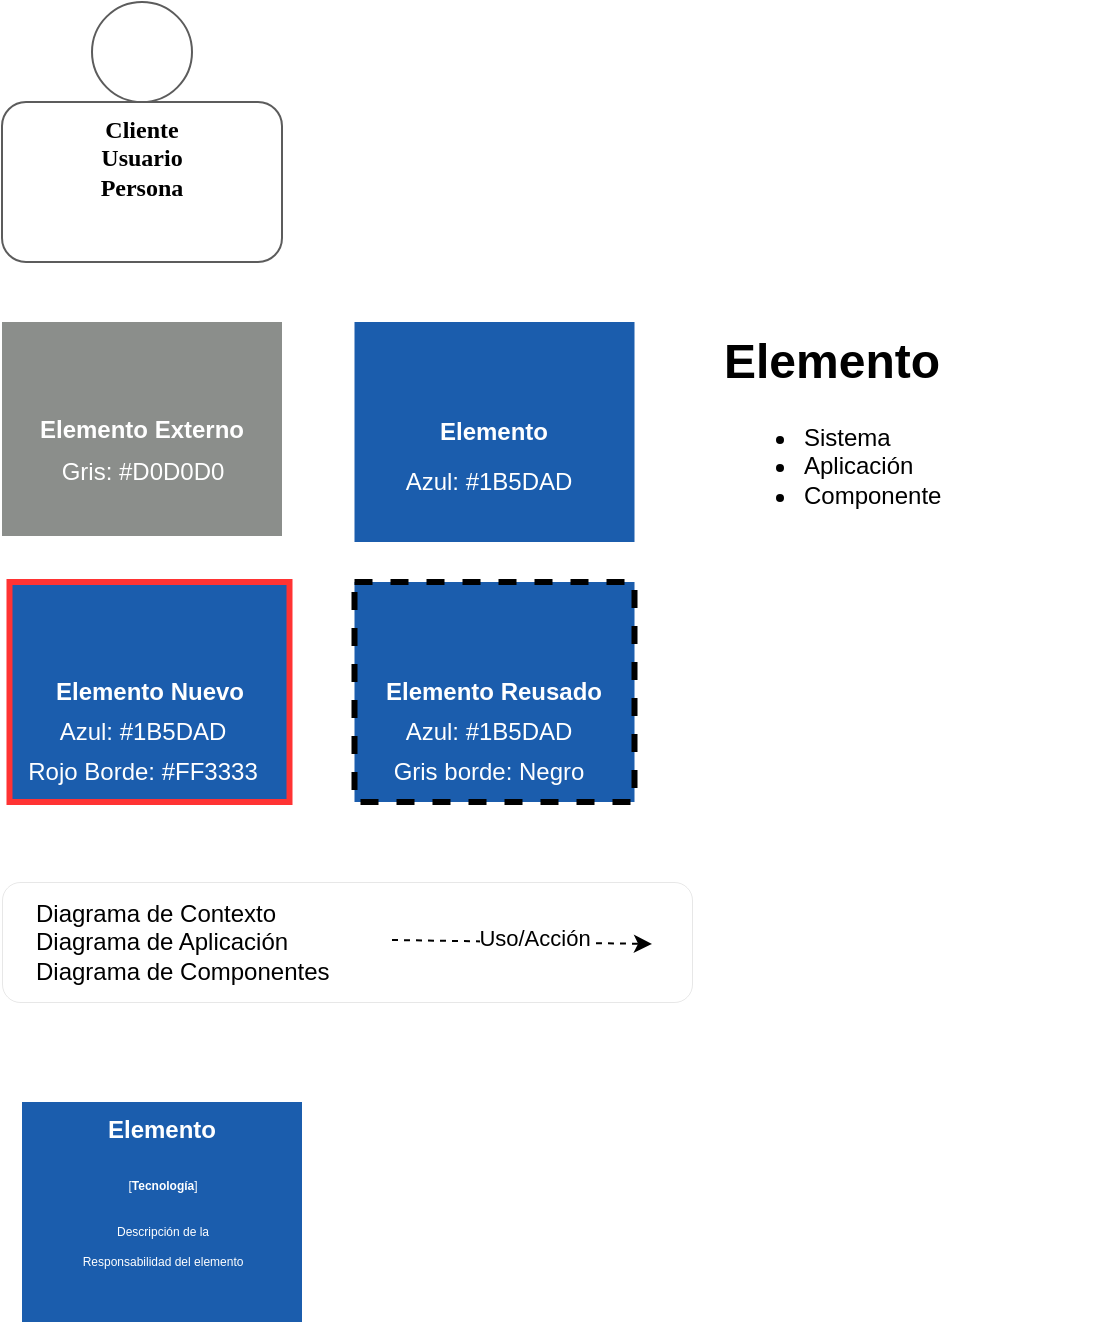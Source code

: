 <mxfile version="21.1.7" type="github" pages="4">
  <diagram id="dclz6ynOeKvNhjnTs-2V" name="Elementos y Relaciones">
    <mxGraphModel dx="4347" dy="3650" grid="1" gridSize="10" guides="1" tooltips="1" connect="1" arrows="1" fold="1" page="1" pageScale="1" pageWidth="850" pageHeight="1100" math="0" shadow="0">
      <root>
        <mxCell id="0" />
        <mxCell id="1" parent="0" />
        <mxCell id="04WXHl820GvXf2gwqL3U-3" value="" style="group" parent="1" vertex="1" connectable="0">
          <mxGeometry x="-1670" y="-2170" width="140" height="130" as="geometry" />
        </mxCell>
        <mxCell id="04WXHl820GvXf2gwqL3U-1" value="Cliente&lt;br&gt;Usuario&lt;br&gt;Persona" style="rounded=1;whiteSpace=wrap;html=1;verticalAlign=top;fontColor=#000000;strokeColor=#5C5C5C;fontStyle=1;fontFamily=Tahoma;" parent="04WXHl820GvXf2gwqL3U-3" vertex="1">
          <mxGeometry y="50" width="140" height="80" as="geometry" />
        </mxCell>
        <mxCell id="04WXHl820GvXf2gwqL3U-2" value="" style="ellipse;whiteSpace=wrap;html=1;aspect=fixed;fontColor=#000000;strokeColor=#5C5C5C;fontStyle=1;fontFamily=Tahoma;" parent="04WXHl820GvXf2gwqL3U-3" vertex="1">
          <mxGeometry x="45" width="50" height="50" as="geometry" />
        </mxCell>
        <mxCell id="KvoXoUUQtb6TTt4ua1t3-18" value="&lt;h1&gt;Elemento&lt;/h1&gt;&lt;p&gt;&lt;/p&gt;&lt;ul&gt;&lt;li&gt;Sistema&lt;/li&gt;&lt;li&gt;Aplicación&lt;/li&gt;&lt;li&gt;Componente&lt;/li&gt;&lt;/ul&gt;&lt;p&gt;&lt;/p&gt;" style="text;html=1;strokeColor=none;fillColor=none;spacing=5;spacingTop=-20;whiteSpace=wrap;overflow=hidden;rounded=0;" parent="1" vertex="1">
          <mxGeometry x="-1313.75" y="-2010" width="190" height="110" as="geometry" />
        </mxCell>
        <mxCell id="9qZu912qJWgkFOJGns5h-9" value="" style="group" parent="1" vertex="1" connectable="0">
          <mxGeometry x="-1670" y="-2010" width="140" height="107" as="geometry" />
        </mxCell>
        <mxCell id="Oy8DBmxAn_fAJ6OQCOiN-1" value="Elemento Externo" style="rounded=0;whiteSpace=wrap;html=1;fontColor=#FFFFFF;fillColor=#8B8E8B;fontStyle=1;strokeColor=none;" parent="9qZu912qJWgkFOJGns5h-9" vertex="1">
          <mxGeometry width="140" height="107" as="geometry" />
        </mxCell>
        <mxCell id="KvoXoUUQtb6TTt4ua1t3-22" value="&lt;font color=&quot;#ffffff&quot;&gt;Gris: #D0D0D0&lt;/font&gt;" style="text;html=1;align=center;verticalAlign=middle;resizable=0;points=[];autosize=1;strokeColor=none;fillColor=none;" parent="9qZu912qJWgkFOJGns5h-9" vertex="1">
          <mxGeometry x="20" y="60" width="100" height="30" as="geometry" />
        </mxCell>
        <mxCell id="9qZu912qJWgkFOJGns5h-10" value="" style="group" parent="1" vertex="1" connectable="0">
          <mxGeometry x="-1493.75" y="-2010" width="140" height="110" as="geometry" />
        </mxCell>
        <mxCell id="CpBSKpISo8eZMiQjKOBw-1" value="Elemento" style="rounded=0;whiteSpace=wrap;html=1;fillColor=#1B5DAD;strokeColor=none;fontColor=#FFFFFF;fontStyle=1" parent="9qZu912qJWgkFOJGns5h-10" vertex="1">
          <mxGeometry width="140" height="110" as="geometry" />
        </mxCell>
        <mxCell id="KvoXoUUQtb6TTt4ua1t3-19" value="&lt;font color=&quot;#ffffff&quot;&gt;Azul: #1B5DAD&lt;/font&gt;" style="text;html=1;align=center;verticalAlign=middle;resizable=0;points=[];autosize=1;strokeColor=none;fillColor=none;" parent="9qZu912qJWgkFOJGns5h-10" vertex="1">
          <mxGeometry x="11.25" y="65" width="110" height="30" as="geometry" />
        </mxCell>
        <mxCell id="9qZu912qJWgkFOJGns5h-11" value="" style="group" parent="1" vertex="1" connectable="0">
          <mxGeometry x="-1670" y="-1880" width="143.75" height="110" as="geometry" />
        </mxCell>
        <mxCell id="KvoXoUUQtb6TTt4ua1t3-17" value="Elemento Nuevo" style="rounded=0;whiteSpace=wrap;html=1;fillColor=#1B5DAD;strokeColor=#FF3333;fontStyle=1;fontColor=#FFFFFF;strokeWidth=3;" parent="9qZu912qJWgkFOJGns5h-11" vertex="1">
          <mxGeometry x="3.75" width="140" height="110" as="geometry" />
        </mxCell>
        <mxCell id="KvoXoUUQtb6TTt4ua1t3-20" value="&lt;font color=&quot;#ffffff&quot;&gt;Azul: #1B5DAD&lt;/font&gt;" style="text;html=1;align=center;verticalAlign=middle;resizable=0;points=[];autosize=1;strokeColor=none;fillColor=none;" parent="9qZu912qJWgkFOJGns5h-11" vertex="1">
          <mxGeometry x="15" y="60" width="110" height="30" as="geometry" />
        </mxCell>
        <mxCell id="KvoXoUUQtb6TTt4ua1t3-21" value="&lt;font color=&quot;#ffffff&quot;&gt;Rojo Borde: #FF3333&lt;/font&gt;" style="text;html=1;align=center;verticalAlign=middle;resizable=0;points=[];autosize=1;strokeColor=none;fillColor=none;" parent="9qZu912qJWgkFOJGns5h-11" vertex="1">
          <mxGeometry y="80" width="140" height="30" as="geometry" />
        </mxCell>
        <mxCell id="9qZu912qJWgkFOJGns5h-13" value="" style="group" parent="1" vertex="1" connectable="0">
          <mxGeometry x="-1670" y="-1730" width="345" height="60" as="geometry" />
        </mxCell>
        <mxCell id="9qZu912qJWgkFOJGns5h-5" value="" style="rounded=1;whiteSpace=wrap;html=1;strokeWidth=0;" parent="9qZu912qJWgkFOJGns5h-13" vertex="1">
          <mxGeometry width="345" height="60" as="geometry" />
        </mxCell>
        <mxCell id="9qZu912qJWgkFOJGns5h-1" style="rounded=0;orthogonalLoop=1;jettySize=auto;html=1;dashed=1;" parent="9qZu912qJWgkFOJGns5h-13" edge="1">
          <mxGeometry relative="1" as="geometry">
            <mxPoint x="195" y="29" as="sourcePoint" />
            <mxPoint x="325" y="31" as="targetPoint" />
          </mxGeometry>
        </mxCell>
        <mxCell id="9qZu912qJWgkFOJGns5h-4" value="Uso/Acción" style="edgeLabel;html=1;align=center;verticalAlign=middle;resizable=0;points=[];" parent="9qZu912qJWgkFOJGns5h-1" vertex="1" connectable="0">
          <mxGeometry x="0.093" y="2" relative="1" as="geometry">
            <mxPoint as="offset" />
          </mxGeometry>
        </mxCell>
        <mxCell id="9qZu912qJWgkFOJGns5h-2" value="Diagrama de Contexto&lt;br&gt;Diagrama de Aplicación&lt;br&gt;Diagrama de Componentes" style="text;html=1;strokeColor=none;fillColor=none;align=left;verticalAlign=middle;whiteSpace=wrap;rounded=0;" parent="9qZu912qJWgkFOJGns5h-13" vertex="1">
          <mxGeometry x="15" y="5" width="150" height="50" as="geometry" />
        </mxCell>
        <mxCell id="9qZu912qJWgkFOJGns5h-6" value="Elemento Reusado" style="rounded=0;whiteSpace=wrap;html=1;fillColor=#1B5DAD;strokeColor=#000000;fontStyle=1;fontColor=#FFFFFF;strokeWidth=3;dashed=1;" parent="1" vertex="1">
          <mxGeometry x="-1493.75" y="-1880" width="140" height="110" as="geometry" />
        </mxCell>
        <mxCell id="9qZu912qJWgkFOJGns5h-7" value="&lt;font color=&quot;#ffffff&quot;&gt;Azul: #1B5DAD&lt;/font&gt;" style="text;html=1;align=center;verticalAlign=middle;resizable=0;points=[];autosize=1;strokeColor=none;fillColor=none;" parent="1" vertex="1">
          <mxGeometry x="-1482.5" y="-1820" width="110" height="30" as="geometry" />
        </mxCell>
        <mxCell id="9qZu912qJWgkFOJGns5h-8" value="&lt;font color=&quot;#ffffff&quot;&gt;Gris borde: Negro&lt;/font&gt;" style="text;html=1;align=center;verticalAlign=middle;resizable=0;points=[];autosize=1;strokeColor=none;fillColor=none;" parent="1" vertex="1">
          <mxGeometry x="-1487.5" y="-1800" width="120" height="30" as="geometry" />
        </mxCell>
        <mxCell id="u-CMD368QdszNAnouGd2-1" value="" style="group" parent="1" vertex="1" connectable="0">
          <mxGeometry x="-1660" y="-1620" width="140" height="110" as="geometry" />
        </mxCell>
        <mxCell id="u-CMD368QdszNAnouGd2-2" value="Elemento" style="rounded=0;whiteSpace=wrap;html=1;fillColor=#1B5DAD;strokeColor=none;fontColor=#FFFFFF;fontStyle=1;verticalAlign=top;" parent="u-CMD368QdszNAnouGd2-1" vertex="1">
          <mxGeometry width="140" height="110" as="geometry" />
        </mxCell>
        <mxCell id="u-CMD368QdszNAnouGd2-3" value="&lt;font style=&quot;font-size: 6px;&quot; color=&quot;#ffffff&quot;&gt;Descripción de la &lt;br&gt;Responsabilidad del elemento&lt;/font&gt;" style="text;html=1;align=center;verticalAlign=middle;resizable=0;points=[];autosize=1;strokeColor=none;fillColor=none;" parent="u-CMD368QdszNAnouGd2-1" vertex="1">
          <mxGeometry x="20" y="50" width="100" height="40" as="geometry" />
        </mxCell>
        <mxCell id="u-CMD368QdszNAnouGd2-4" value="&lt;font color=&quot;#ffffff&quot;&gt;&lt;span style=&quot;font-size: 6px;&quot;&gt;[&lt;b&gt;Tecnología&lt;/b&gt;]&lt;/span&gt;&lt;/font&gt;" style="text;html=1;align=center;verticalAlign=middle;resizable=0;points=[];autosize=1;strokeColor=none;fillColor=none;" parent="u-CMD368QdszNAnouGd2-1" vertex="1">
          <mxGeometry x="40" y="25" width="60" height="30" as="geometry" />
        </mxCell>
      </root>
    </mxGraphModel>
  </diagram>
  <diagram name="Documento de diseño" id="5xXigNw81EJupU0OhcUT">
    <mxGraphModel dx="2494" dy="1535" grid="1" gridSize="10" guides="1" tooltips="1" connect="1" arrows="1" fold="1" page="1" pageScale="1" pageWidth="850" pageHeight="1100" math="0" shadow="0">
      <root>
        <mxCell id="0" />
        <mxCell id="1" parent="0" />
        <mxCell id="-3mBq9XIpbwt4fqk6Xmk-57" value="&lt;font style=&quot;font-size: 25px;&quot;&gt;Alta disponibilidad(HA)&lt;/font&gt;" style="rounded=0;whiteSpace=wrap;html=1;verticalAlign=top;" parent="1" vertex="1">
          <mxGeometry x="110" y="1180" width="868" height="775.24" as="geometry" />
        </mxCell>
        <mxCell id="-3mBq9XIpbwt4fqk6Xmk-16" value="&lt;span style=&quot;border-color: var(--border-color);&quot;&gt;&lt;font color=&quot;#4d4d4d&quot; style=&quot;border-color: var(--border-color); font-size: 19px;&quot;&gt;Zona geográfica 1&lt;/font&gt;&lt;/span&gt;" style="rounded=0;whiteSpace=wrap;html=1;verticalAlign=top;fontStyle=1" parent="1" vertex="1">
          <mxGeometry x="168" y="1640" width="240" height="270" as="geometry" />
        </mxCell>
        <mxCell id="9TUpL0q0CXCW9BR0KKGh-57" value="&lt;font color=&quot;#4d4d4d&quot;&gt;Sistema de banca por internet&lt;/font&gt;" style="rounded=0;whiteSpace=wrap;html=1;fillColor=none;strokeColor=default;fontColor=#FFFFFF;fontStyle=1;dashed=1;dashPattern=12 12;verticalAlign=bottom;align=left;" parent="1" vertex="1">
          <mxGeometry x="-727" y="130" width="519" height="630" as="geometry" />
        </mxCell>
        <mxCell id="ei7oCXHE7Z7txw9ftO8O-56" value="Api" style="rounded=0;whiteSpace=wrap;html=1;fillColor=none;dashed=1;verticalAlign=bottom;align=left;" parent="1" vertex="1">
          <mxGeometry x="-830" y="1210" width="780" height="400" as="geometry" />
        </mxCell>
        <mxCell id="ei7oCXHE7Z7txw9ftO8O-42" style="rounded=0;orthogonalLoop=1;jettySize=auto;html=1;entryX=0.5;entryY=0;entryDx=0;entryDy=0;dashed=1;" parent="1" source="ei7oCXHE7Z7txw9ftO8O-40" target="ei7oCXHE7Z7txw9ftO8O-41" edge="1">
          <mxGeometry relative="1" as="geometry" />
        </mxCell>
        <mxCell id="ei7oCXHE7Z7txw9ftO8O-40" value="" style="rounded=0;whiteSpace=wrap;html=1;" parent="1" vertex="1">
          <mxGeometry x="-770.69" y="940" width="710" height="140" as="geometry" />
        </mxCell>
        <mxCell id="9TUpL0q0CXCW9BR0KKGh-54" value="" style="rounded=0;whiteSpace=wrap;html=1;rotation=-90;" parent="1" vertex="1">
          <mxGeometry x="-542.94" y="6.95" width="152.5" height="476.62" as="geometry" />
        </mxCell>
        <mxCell id="9TUpL0q0CXCW9BR0KKGh-50" value="" style="rounded=0;whiteSpace=wrap;html=1;" parent="1" vertex="1">
          <mxGeometry x="-128" y="216" width="180" height="427" as="geometry" />
        </mxCell>
        <mxCell id="VuIfssemui66-meUsP0t-33" value="&lt;font color=&quot;#4d4d4d&quot;&gt;Sistema de banca por internet&lt;/font&gt;" style="rounded=0;whiteSpace=wrap;html=1;fillColor=none;strokeColor=default;fontColor=#FFFFFF;fontStyle=1;dashed=1;dashPattern=12 12;verticalAlign=bottom;align=left;" parent="1" vertex="1">
          <mxGeometry x="-1550" y="130" width="467.5" height="630" as="geometry" />
        </mxCell>
        <mxCell id="VuIfssemui66-meUsP0t-23" value="Envía mensajes a:" style="rounded=0;orthogonalLoop=1;jettySize=auto;html=1;exitX=0;exitY=0.25;exitDx=0;exitDy=0;entryX=1;entryY=0.388;entryDx=0;entryDy=0;entryPerimeter=0;dashed=1;" parent="1" source="VuIfssemui66-meUsP0t-22" target="VuIfssemui66-meUsP0t-5" edge="1">
          <mxGeometry relative="1" as="geometry">
            <Array as="points" />
          </mxGeometry>
        </mxCell>
        <mxCell id="VuIfssemui66-meUsP0t-22" value="" style="rounded=0;whiteSpace=wrap;html=1;" parent="1" vertex="1">
          <mxGeometry x="-510" y="-923" width="190" height="387" as="geometry" />
        </mxCell>
        <mxCell id="1-YIFYFC2_hRIyP0TVN2-1" value="&lt;span style=&quot;font-size: 13px;&quot;&gt;&lt;font color=&quot;#007fff&quot;&gt;Flujo Externo&lt;/font&gt;&lt;/span&gt;" style="rounded=1;whiteSpace=wrap;html=1;fillColor=#F0F0F0;verticalAlign=top;fontSize=13;fontStyle=1;fontFamily=Tahoma;strokeColor=#007FFF;fontColor=#4D4D4D;strokeWidth=1;dashed=1;dashPattern=1 1;" parent="1" vertex="1">
          <mxGeometry x="130" y="-880" width="190" height="260" as="geometry" />
        </mxCell>
        <mxCell id="1-YIFYFC2_hRIyP0TVN2-6" value="&lt;span style=&quot;font-size: 13px;&quot;&gt;&lt;font color=&quot;#007fff&quot;&gt;Flujo Externo&lt;/font&gt;&lt;/span&gt;" style="rounded=1;whiteSpace=wrap;html=1;fillColor=#F0F0F0;verticalAlign=top;fontSize=13;fontStyle=1;fontFamily=Tahoma;strokeColor=#007FFF;fontColor=#4D4D4D;strokeWidth=1;dashed=1;dashPattern=1 1;" parent="1" vertex="1">
          <mxGeometry x="520" y="-875" width="190" height="260" as="geometry" />
        </mxCell>
        <mxCell id="1-YIFYFC2_hRIyP0TVN2-8" style="rounded=0;orthogonalLoop=1;jettySize=auto;html=1;entryX=0.5;entryY=0;entryDx=0;entryDy=0;dashed=1;" parent="1" source="4M5tQRGefW1LcBBxwHNN-3" target="1-YIFYFC2_hRIyP0TVN2-7" edge="1">
          <mxGeometry relative="1" as="geometry" />
        </mxCell>
        <mxCell id="1-YIFYFC2_hRIyP0TVN2-20" value="Visualiza los balances&lt;br&gt;&amp;nbsp;y &lt;br&gt;realiza pagos usando" style="edgeLabel;html=1;align=center;verticalAlign=middle;resizable=0;points=[];labelBackgroundColor=none;" parent="1-YIFYFC2_hRIyP0TVN2-8" vertex="1" connectable="0">
          <mxGeometry x="-0.05" y="2" relative="1" as="geometry">
            <mxPoint as="offset" />
          </mxGeometry>
        </mxCell>
        <mxCell id="4M5tQRGefW1LcBBxwHNN-3" value="Cliente Personas &lt;br&gt;Banco Pichincha" style="rounded=1;whiteSpace=wrap;html=1;verticalAlign=top;fontColor=#000000;strokeColor=#5C5C5C;fontStyle=1;fontFamily=Tahoma;" parent="1" vertex="1">
          <mxGeometry x="-1390" y="-927" width="140" height="80" as="geometry" />
        </mxCell>
        <mxCell id="4M5tQRGefW1LcBBxwHNN-4" value="" style="ellipse;whiteSpace=wrap;html=1;aspect=fixed;fontColor=#000000;strokeColor=#5C5C5C;fontStyle=1;fontFamily=Tahoma;" parent="1" vertex="1">
          <mxGeometry x="-1345" y="-977" width="50" height="50" as="geometry" />
        </mxCell>
        <mxCell id="4M5tQRGefW1LcBBxwHNN-7" value="" style="edgeStyle=orthogonalEdgeStyle;rounded=0;orthogonalLoop=1;jettySize=auto;html=1;dashed=1;dashPattern=1 1;endArrow=classicThin;endFill=1;fontColor=#4D4D4D;strokeColor=#999999;fontStyle=1;fontFamily=Tahoma;fontSize=13;strokeWidth=2;" parent="1" source="4M5tQRGefW1LcBBxwHNN-5" target="4M5tQRGefW1LcBBxwHNN-6" edge="1">
          <mxGeometry relative="1" as="geometry" />
        </mxCell>
        <mxCell id="4M5tQRGefW1LcBBxwHNN-16" style="rounded=0;orthogonalLoop=1;jettySize=auto;html=1;entryX=0.5;entryY=0;entryDx=0;entryDy=0;dashed=1;dashPattern=1 1;endArrow=classicThin;endFill=1;fontColor=#4D4D4D;strokeColor=#999999;fontStyle=1;fontFamily=Tahoma;fontSize=13;strokeWidth=2;" parent="1" source="4M5tQRGefW1LcBBxwHNN-5" target="4M5tQRGefW1LcBBxwHNN-13" edge="1">
          <mxGeometry relative="1" as="geometry" />
        </mxCell>
        <mxCell id="4M5tQRGefW1LcBBxwHNN-17" style="rounded=0;orthogonalLoop=1;jettySize=auto;html=1;entryX=0.5;entryY=0;entryDx=0;entryDy=0;dashed=1;dashPattern=1 1;endArrow=classicThin;endFill=1;fontColor=#4D4D4D;strokeColor=#999999;fontStyle=1;fontFamily=Tahoma;fontSize=13;strokeWidth=2;" parent="1" source="4M5tQRGefW1LcBBxwHNN-5" target="4M5tQRGefW1LcBBxwHNN-12" edge="1">
          <mxGeometry relative="1" as="geometry" />
        </mxCell>
        <mxCell id="4M5tQRGefW1LcBBxwHNN-5" value="Sistema de software" style="rounded=1;whiteSpace=wrap;html=1;fontColor=#4D4D4D;strokeColor=#999999;fontStyle=1;fontFamily=Tahoma;fontSize=13;strokeWidth=2;" parent="1" vertex="1">
          <mxGeometry x="147" y="-940" width="545" height="49" as="geometry" />
        </mxCell>
        <mxCell id="4M5tQRGefW1LcBBxwHNN-9" value="" style="edgeStyle=orthogonalEdgeStyle;rounded=0;orthogonalLoop=1;jettySize=auto;html=1;dashed=1;dashPattern=1 1;endArrow=classicThin;endFill=1;fontColor=#4D4D4D;strokeColor=#999999;fontStyle=1;fontFamily=Tahoma;fontSize=13;strokeWidth=2;" parent="1" source="4M5tQRGefW1LcBBxwHNN-6" target="4M5tQRGefW1LcBBxwHNN-8" edge="1">
          <mxGeometry relative="1" as="geometry" />
        </mxCell>
        <mxCell id="4M5tQRGefW1LcBBxwHNN-18" style="rounded=0;orthogonalLoop=1;jettySize=auto;html=1;entryX=0.5;entryY=0;entryDx=0;entryDy=0;dashed=1;dashPattern=1 1;endArrow=classicThin;endFill=1;fontColor=#4D4D4D;strokeColor=#999999;fontStyle=1;fontFamily=Tahoma;fontSize=13;strokeWidth=2;" parent="1" source="4M5tQRGefW1LcBBxwHNN-6" target="4M5tQRGefW1LcBBxwHNN-14" edge="1">
          <mxGeometry relative="1" as="geometry" />
        </mxCell>
        <mxCell id="4M5tQRGefW1LcBBxwHNN-19" style="rounded=0;orthogonalLoop=1;jettySize=auto;html=1;entryX=0.5;entryY=0;entryDx=0;entryDy=0;dashed=1;dashPattern=1 1;endArrow=classicThin;endFill=1;fontColor=#4D4D4D;strokeColor=#999999;fontStyle=1;fontFamily=Tahoma;fontSize=13;strokeWidth=2;" parent="1" source="4M5tQRGefW1LcBBxwHNN-6" target="4M5tQRGefW1LcBBxwHNN-15" edge="1">
          <mxGeometry relative="1" as="geometry" />
        </mxCell>
        <mxCell id="4M5tQRGefW1LcBBxwHNN-6" value="Aplicación/contenedor" style="rounded=1;whiteSpace=wrap;html=1;fontColor=#4D4D4D;strokeColor=#999999;fontStyle=1;fontFamily=Tahoma;fontSize=13;strokeWidth=2;" parent="1" vertex="1">
          <mxGeometry x="340" y="-830" width="160" height="60" as="geometry" />
        </mxCell>
        <mxCell id="4M5tQRGefW1LcBBxwHNN-11" value="" style="edgeStyle=orthogonalEdgeStyle;rounded=0;orthogonalLoop=1;jettySize=auto;html=1;dashed=1;dashPattern=1 1;endArrow=classicThin;endFill=1;fontColor=#4D4D4D;strokeColor=#999999;fontStyle=1;fontFamily=Tahoma;fontSize=13;strokeWidth=2;" parent="1" source="4M5tQRGefW1LcBBxwHNN-8" target="4M5tQRGefW1LcBBxwHNN-10" edge="1">
          <mxGeometry relative="1" as="geometry" />
        </mxCell>
        <mxCell id="4M5tQRGefW1LcBBxwHNN-8" value="Componente" style="rounded=1;whiteSpace=wrap;html=1;fontColor=#4D4D4D;strokeColor=#999999;fontStyle=1;fontFamily=Tahoma;fontSize=13;strokeWidth=2;" parent="1" vertex="1">
          <mxGeometry x="340" y="-710" width="160" height="60" as="geometry" />
        </mxCell>
        <mxCell id="4M5tQRGefW1LcBBxwHNN-10" value="Código" style="rounded=1;whiteSpace=wrap;html=1;fontColor=#4D4D4D;strokeColor=#999999;fontStyle=1;fontFamily=Tahoma;fontSize=13;strokeWidth=2;" parent="1" vertex="1">
          <mxGeometry x="339.5" y="-590" width="160" height="60" as="geometry" />
        </mxCell>
        <mxCell id="4M5tQRGefW1LcBBxwHNN-12" value="Aplicación/contenedor" style="rounded=1;whiteSpace=wrap;html=1;fontColor=#4D4D4D;strokeColor=#999999;fontStyle=1;fontFamily=Tahoma;fontSize=13;strokeWidth=2;fillColor=#E6E6E6;" parent="1" vertex="1">
          <mxGeometry x="531" y="-830" width="160" height="60" as="geometry" />
        </mxCell>
        <mxCell id="4M5tQRGefW1LcBBxwHNN-13" value="Aplicación/contenedor" style="rounded=1;whiteSpace=wrap;html=1;fontColor=#4D4D4D;strokeColor=#999999;fontStyle=1;fontFamily=Tahoma;fontSize=13;strokeWidth=2;fillColor=#E6E6E6;" parent="1" vertex="1">
          <mxGeometry x="145" y="-830" width="160" height="60" as="geometry" />
        </mxCell>
        <mxCell id="4M5tQRGefW1LcBBxwHNN-14" value="Componente externo" style="rounded=1;whiteSpace=wrap;html=1;fontColor=#4D4D4D;strokeColor=#999999;fontStyle=1;fontFamily=Tahoma;fontSize=13;strokeWidth=2;fillColor=#E6E6E6;" parent="1" vertex="1">
          <mxGeometry x="147" y="-710" width="160" height="60" as="geometry" />
        </mxCell>
        <mxCell id="4M5tQRGefW1LcBBxwHNN-15" value="Componente externo" style="rounded=1;whiteSpace=wrap;html=1;fontColor=#4D4D4D;strokeColor=#999999;fontStyle=1;fontFamily=Tahoma;fontSize=13;strokeWidth=2;fillColor=#E6E6E6;" parent="1" vertex="1">
          <mxGeometry x="530" y="-710" width="160" height="60" as="geometry" />
        </mxCell>
        <mxCell id="4M5tQRGefW1LcBBxwHNN-20" value="Color gris: 5C5C5C" style="text;html=1;align=center;verticalAlign=middle;resizable=0;points=[];autosize=1;strokeColor=#5C5C5C;fillColor=none;fontColor=#000000;fontStyle=1;fontFamily=Tahoma;" parent="1" vertex="1">
          <mxGeometry x="142" y="-1070" width="140" height="30" as="geometry" />
        </mxCell>
        <mxCell id="4M5tQRGefW1LcBBxwHNN-21" value="&lt;span style=&quot;font-size: 13px;&quot;&gt;&lt;font color=&quot;#007fff&quot;&gt;Flujo Principal&lt;/font&gt;&lt;/span&gt;" style="rounded=1;whiteSpace=wrap;html=1;fillColor=none;verticalAlign=top;fontSize=13;fontStyle=1;fontFamily=Tahoma;strokeColor=#007FFF;fontColor=#4D4D4D;strokeWidth=2;" parent="1" vertex="1">
          <mxGeometry x="325" y="-980" width="190" height="470" as="geometry" />
        </mxCell>
        <mxCell id="1-YIFYFC2_hRIyP0TVN2-10" value="" style="rounded=0;orthogonalLoop=1;jettySize=auto;html=1;dashed=1;" parent="1" source="1-YIFYFC2_hRIyP0TVN2-7" target="1-YIFYFC2_hRIyP0TVN2-9" edge="1">
          <mxGeometry relative="1" as="geometry" />
        </mxCell>
        <mxCell id="1-YIFYFC2_hRIyP0TVN2-19" value="Solicita información a &lt;br&gt;y &lt;br&gt;realiza operaciones con" style="edgeLabel;html=1;align=center;verticalAlign=middle;resizable=0;points=[];labelBackgroundColor=none;" parent="1-YIFYFC2_hRIyP0TVN2-10" vertex="1" connectable="0">
          <mxGeometry x="-0.125" y="-1" relative="1" as="geometry">
            <mxPoint as="offset" />
          </mxGeometry>
        </mxCell>
        <mxCell id="1-YIFYFC2_hRIyP0TVN2-13" style="rounded=0;orthogonalLoop=1;jettySize=auto;html=1;entryX=0.5;entryY=1;entryDx=0;entryDy=0;dashed=1;" parent="1" source="1-YIFYFC2_hRIyP0TVN2-7" target="1-YIFYFC2_hRIyP0TVN2-11" edge="1">
          <mxGeometry relative="1" as="geometry" />
        </mxCell>
        <mxCell id="1-YIFYFC2_hRIyP0TVN2-14" style="rounded=0;orthogonalLoop=1;jettySize=auto;html=1;entryX=0;entryY=0.5;entryDx=0;entryDy=0;dashed=1;" parent="1" source="1-YIFYFC2_hRIyP0TVN2-7" target="1-YIFYFC2_hRIyP0TVN2-12" edge="1">
          <mxGeometry relative="1" as="geometry" />
        </mxCell>
        <mxCell id="1-YIFYFC2_hRIyP0TVN2-7" value="Sistema de Banca por internet" style="rounded=0;whiteSpace=wrap;html=1;fillColor=#1B5DAD;strokeColor=none;fontColor=#FFFFFF;fontStyle=1" parent="1" vertex="1">
          <mxGeometry x="-1390" y="-758" width="140" height="110" as="geometry" />
        </mxCell>
        <mxCell id="1-YIFYFC2_hRIyP0TVN2-9" value="Sistema de core Bancario&lt;br&gt;&lt;br&gt;&lt;span style=&quot;font-weight: normal;&quot;&gt;&lt;font style=&quot;font-size: 10px;&quot;&gt;Almacena la información principal de los clientes, cuentas, transacciones, etc.&lt;/font&gt;&lt;/span&gt;" style="rounded=0;whiteSpace=wrap;html=1;fillColor=#8B8E8B;fontColor=#FFFFFF;fontStyle=1;strokeColor=none;" parent="1" vertex="1">
          <mxGeometry x="-1390" y="-542" width="140" height="110" as="geometry" />
        </mxCell>
        <mxCell id="1-YIFYFC2_hRIyP0TVN2-16" style="rounded=0;orthogonalLoop=1;jettySize=auto;html=1;dashed=1;entryX=1;entryY=0.25;entryDx=0;entryDy=0;" parent="1" source="1-YIFYFC2_hRIyP0TVN2-11" target="4M5tQRGefW1LcBBxwHNN-3" edge="1">
          <mxGeometry relative="1" as="geometry">
            <mxPoint x="-1250" y="-887" as="targetPoint" />
          </mxGeometry>
        </mxCell>
        <mxCell id="1-YIFYFC2_hRIyP0TVN2-17" value="Envía email a" style="edgeLabel;html=1;align=center;verticalAlign=middle;resizable=0;points=[];" parent="1-YIFYFC2_hRIyP0TVN2-16" vertex="1" connectable="0">
          <mxGeometry x="-0.09" y="-1" relative="1" as="geometry">
            <mxPoint as="offset" />
          </mxGeometry>
        </mxCell>
        <mxCell id="1-YIFYFC2_hRIyP0TVN2-11" value="Sistema de Email&lt;br&gt;&lt;br&gt;&lt;span style=&quot;font-size: 10px; font-weight: 400;&quot;&gt;Notifica usando&lt;/span&gt;&lt;span style=&quot;font-weight: normal;&quot;&gt;&lt;font style=&quot;font-size: 10px;&quot;&gt;&lt;br&gt;sistema interno de email&lt;/font&gt;&lt;/span&gt;" style="rounded=0;whiteSpace=wrap;html=1;fontColor=#FFFFFF;fillColor=#8B8E8B;fontStyle=1;strokeColor=none;" parent="1" vertex="1">
          <mxGeometry x="-1065" y="-960" width="140" height="107" as="geometry" />
        </mxCell>
        <mxCell id="1-YIFYFC2_hRIyP0TVN2-15" style="rounded=0;orthogonalLoop=1;jettySize=auto;html=1;entryX=1;entryY=0.5;entryDx=0;entryDy=0;dashed=1;" parent="1" source="1-YIFYFC2_hRIyP0TVN2-12" target="4M5tQRGefW1LcBBxwHNN-3" edge="1">
          <mxGeometry relative="1" as="geometry" />
        </mxCell>
        <mxCell id="1-YIFYFC2_hRIyP0TVN2-18" value="Envia &lt;br&gt;mensajes usando" style="edgeLabel;html=1;align=center;verticalAlign=middle;resizable=0;points=[];labelBackgroundColor=none;" parent="1-YIFYFC2_hRIyP0TVN2-15" vertex="1" connectable="0">
          <mxGeometry x="0.105" y="2" relative="1" as="geometry">
            <mxPoint x="4" y="58" as="offset" />
          </mxGeometry>
        </mxCell>
        <mxCell id="VuIfssemui66-meUsP0t-1" value="Envia sms a:" style="edgeLabel;html=1;align=center;verticalAlign=middle;resizable=0;points=[];" parent="1-YIFYFC2_hRIyP0TVN2-15" vertex="1" connectable="0">
          <mxGeometry x="0.261" y="1" relative="1" as="geometry">
            <mxPoint x="25" y="19" as="offset" />
          </mxGeometry>
        </mxCell>
        <mxCell id="1-YIFYFC2_hRIyP0TVN2-12" value="Sistema de mensajería de texto&lt;br&gt;&lt;br&gt;&lt;span style=&quot;font-size: 10px; font-weight: 400;&quot;&gt;El sistema externo de notificación de SMS&lt;/span&gt;&lt;span style=&quot;font-weight: normal;&quot;&gt;&lt;br&gt;&lt;/span&gt;" style="rounded=0;whiteSpace=wrap;html=1;fillColor=#8B8E8B;fontColor=#FFFFFF;fontStyle=1;strokeColor=none;" parent="1" vertex="1">
          <mxGeometry x="-1065" y="-758" width="140" height="110" as="geometry" />
        </mxCell>
        <mxCell id="1-YIFYFC2_hRIyP0TVN2-21" value="&lt;b&gt;Público&lt;/b&gt;: Todas las audiencias no técnicas, Stakeholders, Product owners" style="text;html=1;strokeColor=none;fillColor=none;align=left;verticalAlign=middle;whiteSpace=wrap;rounded=0;" parent="1" vertex="1">
          <mxGeometry x="-1390" y="-1040" width="230" height="30" as="geometry" />
        </mxCell>
        <mxCell id="VuIfssemui66-meUsP0t-2" value="Envia &lt;br&gt;mensajes usando" style="edgeLabel;html=1;align=center;verticalAlign=middle;resizable=0;points=[];labelBackgroundColor=none;" parent="1" vertex="1" connectable="0">
          <mxGeometry x="-1190.0" y="-703.003" as="geometry">
            <mxPoint x="26" y="2" as="offset" />
          </mxGeometry>
        </mxCell>
        <mxCell id="VuIfssemui66-meUsP0t-3" style="rounded=0;orthogonalLoop=1;jettySize=auto;html=1;entryX=0.5;entryY=0;entryDx=0;entryDy=0;dashed=1;" parent="1" source="VuIfssemui66-meUsP0t-5" target="VuIfssemui66-meUsP0t-11" edge="1">
          <mxGeometry relative="1" as="geometry" />
        </mxCell>
        <mxCell id="VuIfssemui66-meUsP0t-4" value="Visualiza los balances&lt;br&gt;&amp;nbsp;y &lt;br&gt;realiza pagos usando" style="edgeLabel;html=1;align=center;verticalAlign=middle;resizable=0;points=[];labelBackgroundColor=none;" parent="VuIfssemui66-meUsP0t-3" vertex="1" connectable="0">
          <mxGeometry x="-0.05" y="2" relative="1" as="geometry">
            <mxPoint as="offset" />
          </mxGeometry>
        </mxCell>
        <mxCell id="VuIfssemui66-meUsP0t-5" value="Cliente Personas &lt;br&gt;Banco Pichincha" style="rounded=1;whiteSpace=wrap;html=1;verticalAlign=top;fontColor=#000000;strokeColor=#5C5C5C;fontStyle=1;fontFamily=Tahoma;" parent="1" vertex="1">
          <mxGeometry x="-810" y="-857" width="140" height="80" as="geometry" />
        </mxCell>
        <mxCell id="VuIfssemui66-meUsP0t-6" value="" style="ellipse;whiteSpace=wrap;html=1;aspect=fixed;fontColor=#000000;strokeColor=#5C5C5C;fontStyle=1;fontFamily=Tahoma;" parent="1" vertex="1">
          <mxGeometry x="-765" y="-907" width="50" height="50" as="geometry" />
        </mxCell>
        <mxCell id="VuIfssemui66-meUsP0t-7" value="" style="rounded=0;orthogonalLoop=1;jettySize=auto;html=1;dashed=1;" parent="1" source="VuIfssemui66-meUsP0t-11" target="VuIfssemui66-meUsP0t-12" edge="1">
          <mxGeometry relative="1" as="geometry" />
        </mxCell>
        <mxCell id="VuIfssemui66-meUsP0t-8" value="Solicita información a &lt;br&gt;y &lt;br&gt;realiza operaciones con" style="edgeLabel;html=1;align=center;verticalAlign=middle;resizable=0;points=[];labelBackgroundColor=none;" parent="VuIfssemui66-meUsP0t-7" vertex="1" connectable="0">
          <mxGeometry x="-0.125" y="-1" relative="1" as="geometry">
            <mxPoint as="offset" />
          </mxGeometry>
        </mxCell>
        <mxCell id="VuIfssemui66-meUsP0t-10" style="rounded=0;orthogonalLoop=1;jettySize=auto;html=1;entryX=0;entryY=0.75;entryDx=0;entryDy=0;dashed=1;" parent="1" source="VuIfssemui66-meUsP0t-11" target="VuIfssemui66-meUsP0t-22" edge="1">
          <mxGeometry relative="1" as="geometry" />
        </mxCell>
        <mxCell id="VuIfssemui66-meUsP0t-11" value="Sistema de Banca por internet" style="rounded=0;whiteSpace=wrap;html=1;fillColor=#1B5DAD;strokeColor=none;fontColor=#FFFFFF;fontStyle=1" parent="1" vertex="1">
          <mxGeometry x="-810" y="-688" width="140" height="110" as="geometry" />
        </mxCell>
        <mxCell id="VuIfssemui66-meUsP0t-12" value="Sistema de core Bancario&lt;br&gt;&lt;br&gt;&lt;span style=&quot;font-weight: normal;&quot;&gt;&lt;font style=&quot;font-size: 10px;&quot;&gt;Almacena la información principal de los clientes, cuentas, transacciones, etc.&lt;/font&gt;&lt;/span&gt;" style="rounded=0;whiteSpace=wrap;html=1;fillColor=#8B8E8B;fontColor=#FFFFFF;fontStyle=1;strokeColor=none;" parent="1" vertex="1">
          <mxGeometry x="-810" y="-472" width="140" height="110" as="geometry" />
        </mxCell>
        <mxCell id="VuIfssemui66-meUsP0t-15" value="Sistema de Email&lt;br&gt;&lt;br&gt;&lt;span style=&quot;font-weight: normal;&quot;&gt;&lt;font style=&quot;font-size: 10px;&quot;&gt;El sistema interno de email&lt;/font&gt;&lt;/span&gt;" style="rounded=0;whiteSpace=wrap;html=1;fontColor=#FFFFFF;fillColor=#8B8E8B;fontStyle=1;strokeColor=none;" parent="1" vertex="1">
          <mxGeometry x="-485" y="-890" width="140" height="107" as="geometry" />
        </mxCell>
        <mxCell id="VuIfssemui66-meUsP0t-19" value="Sistema de mensajería de texto&lt;br&gt;&lt;br&gt;&lt;span style=&quot;font-size: 10px; font-weight: 400;&quot;&gt;El sistema externo de notificación de SMS&lt;/span&gt;&lt;span style=&quot;font-weight: normal;&quot;&gt;&lt;br&gt;&lt;/span&gt;" style="rounded=0;whiteSpace=wrap;html=1;fillColor=#8B8E8B;fontColor=#FFFFFF;fontStyle=1;strokeColor=none;" parent="1" vertex="1">
          <mxGeometry x="-485" y="-688" width="140" height="110" as="geometry" />
        </mxCell>
        <mxCell id="VuIfssemui66-meUsP0t-20" value="&lt;b&gt;Público&lt;/b&gt;: Todas las audiencias no técnicas, Stakeholders, Product owners" style="text;html=1;strokeColor=none;fillColor=none;align=left;verticalAlign=middle;whiteSpace=wrap;rounded=0;" parent="1" vertex="1">
          <mxGeometry x="-810" y="-970" width="230" height="30" as="geometry" />
        </mxCell>
        <mxCell id="VuIfssemui66-meUsP0t-21" value="Envia &lt;br&gt;mensajes usando" style="edgeLabel;html=1;align=center;verticalAlign=middle;resizable=0;points=[];labelBackgroundColor=none;" parent="1" vertex="1" connectable="0">
          <mxGeometry x="-610.0" y="-650.003" as="geometry">
            <mxPoint x="26" y="2" as="offset" />
          </mxGeometry>
        </mxCell>
        <mxCell id="VuIfssemui66-meUsP0t-26" style="rounded=0;orthogonalLoop=1;jettySize=auto;html=1;entryX=0.5;entryY=0;entryDx=0;entryDy=0;dashed=1;" parent="1" source="VuIfssemui66-meUsP0t-28" target="VuIfssemui66-meUsP0t-54" edge="1">
          <mxGeometry relative="1" as="geometry" />
        </mxCell>
        <mxCell id="VuIfssemui66-meUsP0t-27" value="Visualizar movimientos &lt;br&gt;y realizar transacciones&lt;br&gt;&amp;nbsp;usando:" style="edgeLabel;html=1;align=center;verticalAlign=middle;resizable=0;points=[];labelBackgroundColor=none;" parent="VuIfssemui66-meUsP0t-26" vertex="1" connectable="0">
          <mxGeometry x="-0.05" y="2" relative="1" as="geometry">
            <mxPoint y="-4" as="offset" />
          </mxGeometry>
        </mxCell>
        <mxCell id="VuIfssemui66-meUsP0t-61" style="rounded=0;orthogonalLoop=1;jettySize=auto;html=1;exitX=0.75;exitY=1;exitDx=0;exitDy=0;dashed=1;entryX=0.5;entryY=0;entryDx=0;entryDy=0;" parent="1" source="VuIfssemui66-meUsP0t-28" target="VuIfssemui66-meUsP0t-43" edge="1">
          <mxGeometry relative="1" as="geometry" />
        </mxCell>
        <mxCell id="VuIfssemui66-meUsP0t-64" value="Visualizar movimientos&lt;br style=&quot;border-color: var(--border-color);&quot;&gt;y realizar transacciones&lt;br style=&quot;border-color: var(--border-color);&quot;&gt;&amp;nbsp;usando:" style="edgeLabel;html=1;align=center;verticalAlign=middle;resizable=0;points=[];labelBackgroundColor=none;" parent="VuIfssemui66-meUsP0t-61" vertex="1" connectable="0">
          <mxGeometry x="-0.224" y="1" relative="1" as="geometry">
            <mxPoint x="10" y="6" as="offset" />
          </mxGeometry>
        </mxCell>
        <mxCell id="VuIfssemui66-meUsP0t-28" value="Cliente Personas &lt;br&gt;Banco Pichincha" style="rounded=1;whiteSpace=wrap;html=1;verticalAlign=top;fontColor=#000000;strokeColor=#5C5C5C;fontStyle=1;fontFamily=Tahoma;" parent="1" vertex="1">
          <mxGeometry x="-1390" y="-57" width="140" height="80" as="geometry" />
        </mxCell>
        <mxCell id="VuIfssemui66-meUsP0t-29" value="" style="ellipse;whiteSpace=wrap;html=1;aspect=fixed;fontColor=#000000;strokeColor=#5C5C5C;fontStyle=1;fontFamily=Tahoma;" parent="1" vertex="1">
          <mxGeometry x="-1345" y="-107" width="50" height="50" as="geometry" />
        </mxCell>
        <mxCell id="VuIfssemui66-meUsP0t-37" value="&lt;b&gt;Público&lt;/b&gt;:&amp;nbsp;Personas técnicas dentro y fuera del equipo de desarrollo de software, incluyendo arquitectos de software, desarrolladores y personal de operaciones/soporte." style="text;html=1;strokeColor=none;fillColor=none;align=left;verticalAlign=middle;whiteSpace=wrap;rounded=0;" parent="1" vertex="1">
          <mxGeometry x="-1550" y="-180" width="260" height="50" as="geometry" />
        </mxCell>
        <mxCell id="VuIfssemui66-meUsP0t-39" value="&lt;b&gt;&lt;font style=&quot;font-size: 34px;&quot;&gt;Aplicación&lt;/font&gt;&lt;/b&gt;" style="rounded=1;whiteSpace=wrap;html=1;" parent="1" vertex="1">
          <mxGeometry x="-1390" y="-290" width="1070" height="60" as="geometry" />
        </mxCell>
        <mxCell id="VuIfssemui66-meUsP0t-78" style="rounded=0;orthogonalLoop=1;jettySize=auto;html=1;entryX=0.5;entryY=0;entryDx=0;entryDy=0;dashed=1;" parent="1" target="VuIfssemui66-meUsP0t-66" edge="1">
          <mxGeometry relative="1" as="geometry">
            <mxPoint x="-1380" y="260" as="sourcePoint" />
          </mxGeometry>
        </mxCell>
        <mxCell id="VuIfssemui66-meUsP0t-79" style="rounded=0;orthogonalLoop=1;jettySize=auto;html=1;entryX=0.5;entryY=0;entryDx=0;entryDy=0;dashed=1;" parent="1" source="VuIfssemui66-meUsP0t-52" target="VuIfssemui66-meUsP0t-66" edge="1">
          <mxGeometry relative="1" as="geometry" />
        </mxCell>
        <mxCell id="VuIfssemui66-meUsP0t-86" value="Hace apicalls a:&lt;br&gt;&amp;nbsp;via json/https&amp;nbsp;" style="edgeLabel;html=1;align=center;verticalAlign=middle;resizable=0;points=[];labelBackgroundColor=none;" parent="VuIfssemui66-meUsP0t-79" vertex="1" connectable="0">
          <mxGeometry x="-0.098" relative="1" as="geometry">
            <mxPoint x="5" y="-4" as="offset" />
          </mxGeometry>
        </mxCell>
        <mxCell id="VuIfssemui66-meUsP0t-82" value="Sistema de Email&lt;br&gt;&lt;br&gt;&lt;span style=&quot;font-weight: normal;&quot;&gt;&lt;font style=&quot;font-size: 10px;&quot;&gt;El sistema interno de email&lt;/font&gt;&lt;/span&gt;" style="rounded=0;whiteSpace=wrap;html=1;fontColor=#FFFFFF;fillColor=#8B8E8B;fontStyle=1;strokeColor=none;" parent="1" vertex="1">
          <mxGeometry x="-1010" y="265.5" width="140" height="107" as="geometry" />
        </mxCell>
        <mxCell id="VuIfssemui66-meUsP0t-83" value="Sistema de mensajería de texto&lt;br&gt;&lt;br&gt;&lt;span style=&quot;font-size: 10px; font-weight: 400;&quot;&gt;El sistema externo de notificación de SMS&lt;/span&gt;&lt;span style=&quot;font-weight: normal;&quot;&gt;&lt;br&gt;&lt;/span&gt;" style="rounded=0;whiteSpace=wrap;html=1;fillColor=#8B8E8B;fontColor=#FFFFFF;fontStyle=1;strokeColor=none;" parent="1" vertex="1">
          <mxGeometry x="-1010" y="390" width="140" height="110" as="geometry" />
        </mxCell>
        <mxCell id="VuIfssemui66-meUsP0t-87" value="Hace apicalls a:&lt;br&gt;&amp;nbsp;via json/https&amp;nbsp;" style="edgeLabel;html=1;align=center;verticalAlign=middle;resizable=0;points=[];" parent="1" vertex="1" connectable="0">
          <mxGeometry x="-1345.004" y="309.998" as="geometry" />
        </mxCell>
        <mxCell id="VuIfssemui66-meUsP0t-93" style="rounded=0;orthogonalLoop=1;jettySize=auto;html=1;exitX=1;exitY=0.25;exitDx=0;exitDy=0;entryX=0;entryY=0.5;entryDx=0;entryDy=0;dashed=1;" parent="1" source="VuIfssemui66-meUsP0t-66" target="VuIfssemui66-meUsP0t-82" edge="1">
          <mxGeometry relative="1" as="geometry" />
        </mxCell>
        <mxCell id="VuIfssemui66-meUsP0t-124" value="Hace peticiones a:&lt;br style=&quot;border-color: var(--border-color);&quot;&gt;Via https" style="edgeLabel;html=1;align=center;verticalAlign=middle;resizable=0;points=[];fontSize=11;fontFamily=Helvetica;fontColor=default;labelBackgroundColor=none;" parent="VuIfssemui66-meUsP0t-93" vertex="1" connectable="0">
          <mxGeometry x="-0.084" relative="1" as="geometry">
            <mxPoint x="-28" y="18" as="offset" />
          </mxGeometry>
        </mxCell>
        <mxCell id="VuIfssemui66-meUsP0t-94" style="rounded=0;orthogonalLoop=1;jettySize=auto;html=1;dashed=1;" parent="1" source="VuIfssemui66-meUsP0t-72" target="VuIfssemui66-meUsP0t-83" edge="1">
          <mxGeometry relative="1" as="geometry" />
        </mxCell>
        <mxCell id="VuIfssemui66-meUsP0t-123" value="Hace peticiones a:&lt;br style=&quot;border-color: var(--border-color);&quot;&gt;Via https" style="edgeLabel;html=1;align=center;verticalAlign=middle;resizable=0;points=[];fontSize=11;fontFamily=Helvetica;fontColor=default;labelBackgroundColor=none;" parent="VuIfssemui66-meUsP0t-94" vertex="1" connectable="0">
          <mxGeometry x="0.064" y="-2" relative="1" as="geometry">
            <mxPoint x="-22" y="-2" as="offset" />
          </mxGeometry>
        </mxCell>
        <mxCell id="VuIfssemui66-meUsP0t-95" style="edgeStyle=none;shape=connector;rounded=0;orthogonalLoop=1;jettySize=auto;html=1;entryX=0.5;entryY=0;entryDx=0;entryDy=0;entryPerimeter=0;dashed=1;labelBackgroundColor=default;strokeColor=default;fontFamily=Helvetica;fontSize=11;fontColor=default;endArrow=classic;" parent="1" source="VuIfssemui66-meUsP0t-66" target="VuIfssemui66-meUsP0t-76" edge="1">
          <mxGeometry relative="1" as="geometry" />
        </mxCell>
        <mxCell id="VuIfssemui66-meUsP0t-96" value="Lee y escribe en:&lt;br&gt;Via Resp(redis serialization protocol)" style="edgeLabel;html=1;align=center;verticalAlign=middle;resizable=0;points=[];fontSize=11;fontFamily=Helvetica;fontColor=default;labelBackgroundColor=none;" parent="VuIfssemui66-meUsP0t-95" vertex="1" connectable="0">
          <mxGeometry x="0.038" y="1" relative="1" as="geometry">
            <mxPoint as="offset" />
          </mxGeometry>
        </mxCell>
        <mxCell id="VuIfssemui66-meUsP0t-105" value="Sistema de core Bancario&lt;br&gt;&lt;br&gt;&lt;span style=&quot;font-weight: normal;&quot;&gt;&lt;font style=&quot;font-size: 10px;&quot;&gt;Almacena la información principal de los clientes, cuentas, transacciones, etc.&lt;/font&gt;&lt;/span&gt;" style="rounded=0;whiteSpace=wrap;html=1;fillColor=#8B8E8B;fontColor=#FFFFFF;fontStyle=1;strokeColor=none;" parent="1" vertex="1">
          <mxGeometry x="-1010" y="518" width="140" height="110" as="geometry" />
        </mxCell>
        <mxCell id="VuIfssemui66-meUsP0t-106" style="edgeStyle=none;shape=connector;rounded=0;orthogonalLoop=1;jettySize=auto;html=1;entryX=0;entryY=0.5;entryDx=0;entryDy=0;dashed=1;labelBackgroundColor=default;strokeColor=default;fontFamily=Helvetica;fontSize=11;fontColor=default;endArrow=classic;exitX=1;exitY=0.75;exitDx=0;exitDy=0;" parent="1" source="VuIfssemui66-meUsP0t-66" target="VuIfssemui66-meUsP0t-105" edge="1">
          <mxGeometry relative="1" as="geometry">
            <mxPoint x="-1270" y="500" as="sourcePoint" />
          </mxGeometry>
        </mxCell>
        <mxCell id="VuIfssemui66-meUsP0t-122" value="Hace peticiones a:&lt;br&gt;Via https" style="edgeLabel;html=1;align=center;verticalAlign=middle;resizable=0;points=[];fontSize=11;fontFamily=Helvetica;fontColor=default;labelBackgroundColor=none;" parent="VuIfssemui66-meUsP0t-106" vertex="1" connectable="0">
          <mxGeometry x="-0.18" y="1" relative="1" as="geometry">
            <mxPoint x="-18" y="-13" as="offset" />
          </mxGeometry>
        </mxCell>
        <mxCell id="VuIfssemui66-meUsP0t-121" value="" style="group;fontColor=#FFFFFF;" parent="1" vertex="1" connectable="0">
          <mxGeometry x="-1390" y="588" width="140" height="135" as="geometry" />
        </mxCell>
        <mxCell id="VuIfssemui66-meUsP0t-76" value="" style="strokeWidth=2;html=1;shape=mxgraph.flowchart.database;whiteSpace=wrap;fillColor=#0066CC;strokeColor=#007FFF;fontColor=#FFFFFF;" parent="VuIfssemui66-meUsP0t-121" vertex="1">
          <mxGeometry width="140" height="135" as="geometry" />
        </mxCell>
        <mxCell id="VuIfssemui66-meUsP0t-119" value="Base de datos en cache" style="text;html=1;strokeColor=none;fillColor=none;align=center;verticalAlign=middle;whiteSpace=wrap;rounded=0;fontColor=#FFFFFF;" parent="VuIfssemui66-meUsP0t-121" vertex="1">
          <mxGeometry y="47.5" width="140" height="30" as="geometry" />
        </mxCell>
        <mxCell id="VuIfssemui66-meUsP0t-120" value="&lt;p style=&quot;line-height: 50%;&quot;&gt;&lt;font style=&quot;font-size: 8px;&quot;&gt;Almacena datos de sesión de cliente&lt;/font&gt;&lt;/p&gt;" style="text;html=1;strokeColor=none;fillColor=none;align=center;verticalAlign=middle;whiteSpace=wrap;rounded=0;fontColor=#FFFFFF;" parent="VuIfssemui66-meUsP0t-121" vertex="1">
          <mxGeometry x="5" y="77.5" width="130" height="30" as="geometry" />
        </mxCell>
        <mxCell id="VuIfssemui66-meUsP0t-66" value="" style="rounded=1;whiteSpace=wrap;html=1;perimeterSpacing=0;strokeWidth=2;arcSize=6;strokeColor=#FFFFFF;fillColor=#007FFF;fontColor=#FFFFFF;" parent="1" vertex="1">
          <mxGeometry x="-1410" y="390" width="175" height="110" as="geometry" />
        </mxCell>
        <mxCell id="VuIfssemui66-meUsP0t-72" value="" style="shape=trapezoid;perimeter=trapezoidPerimeter;whiteSpace=wrap;html=1;fixedSize=1;rotation=-90;rounded=1;fillColor=#0066cc;strokeColor=none;fontColor=#FFFFFF;" parent="1" vertex="1">
          <mxGeometry x="-1320" y="420" width="110" height="50" as="geometry" />
        </mxCell>
        <mxCell id="VuIfssemui66-meUsP0t-74" value="" style="shape=trapezoid;perimeter=trapezoidPerimeter;whiteSpace=wrap;html=1;fixedSize=1;rotation=90;rounded=1;fillColor=#0066cc;strokeColor=none;fontColor=#FFFFFF;" parent="1" vertex="1">
          <mxGeometry x="-1435" y="420" width="110" height="50" as="geometry" />
        </mxCell>
        <mxCell id="VuIfssemui66-meUsP0t-84" value="Api&lt;br style=&quot;border-color: var(--border-color);&quot;&gt;Aplicación: Node.js" style="text;html=1;strokeColor=none;fillColor=none;align=center;verticalAlign=middle;whiteSpace=wrap;rounded=0;fontColor=#FFFFFF;" parent="1" vertex="1">
          <mxGeometry x="-1392.5" y="400" width="140" height="30" as="geometry" />
        </mxCell>
        <mxCell id="VuIfssemui66-meUsP0t-85" value="&lt;p style=&quot;line-height: 100%;&quot;&gt;&lt;font style=&quot;font-size: 12px;&quot;&gt;Provee mecanismos de conexión hacia sistemas internos y externos via REST&lt;/font&gt;&lt;/p&gt;" style="text;html=1;strokeColor=none;fillColor=none;align=center;verticalAlign=middle;whiteSpace=wrap;rounded=0;fontColor=#FFFFFF;" parent="1" vertex="1">
          <mxGeometry x="-1407" y="458" width="170" height="30" as="geometry" />
        </mxCell>
        <mxCell id="VuIfssemui66-meUsP0t-134" value="" style="group;fontColor=#FFFFFF;" parent="1" vertex="1" connectable="0">
          <mxGeometry x="-1530" y="150" width="190" height="110" as="geometry" />
        </mxCell>
        <mxCell id="VuIfssemui66-meUsP0t-53" value="" style="group;fontColor=#FFFFFF;" parent="VuIfssemui66-meUsP0t-134" vertex="1" connectable="0">
          <mxGeometry width="190" height="110" as="geometry" />
        </mxCell>
        <mxCell id="VuIfssemui66-meUsP0t-54" value="" style="rounded=1;whiteSpace=wrap;html=1;perimeterSpacing=0;strokeWidth=2;arcSize=3;strokeColor=#FFFFFF;fillColor=#007FFF;fontColor=#FFFFFF;" parent="VuIfssemui66-meUsP0t-53" vertex="1">
          <mxGeometry width="190" height="110.0" as="geometry" />
        </mxCell>
        <mxCell id="VuIfssemui66-meUsP0t-55" value="" style="rounded=1;whiteSpace=wrap;html=1;strokeWidth=2;fillColor=#0066CC;strokeColor=none;fontColor=#FFFFFF;" parent="VuIfssemui66-meUsP0t-53" vertex="1">
          <mxGeometry x="30.4" y="3.667" width="155.8" height="7.333" as="geometry" />
        </mxCell>
        <mxCell id="VuIfssemui66-meUsP0t-56" value="" style="ellipse;whiteSpace=wrap;html=1;aspect=fixed;strokeWidth=2;fillColor=#0066CC;strokeColor=none;fontColor=#FFFFFF;" parent="VuIfssemui66-meUsP0t-53" vertex="1">
          <mxGeometry x="21.28" y="3.667" width="5.815" height="5.815" as="geometry" />
        </mxCell>
        <mxCell id="VuIfssemui66-meUsP0t-57" value="" style="ellipse;whiteSpace=wrap;html=1;aspect=fixed;strokeWidth=2;fillColor=#0066CC;strokeColor=none;fontColor=#FFFFFF;" parent="VuIfssemui66-meUsP0t-53" vertex="1">
          <mxGeometry x="12.54" y="3.667" width="5.815" height="5.815" as="geometry" />
        </mxCell>
        <mxCell id="VuIfssemui66-meUsP0t-58" value="" style="ellipse;whiteSpace=wrap;html=1;aspect=fixed;strokeWidth=2;fillColor=#0066CC;strokeColor=none;fontColor=#FFFFFF;" parent="VuIfssemui66-meUsP0t-53" vertex="1">
          <mxGeometry x="3.8" y="3.667" width="5.815" height="5.815" as="geometry" />
        </mxCell>
        <mxCell id="VuIfssemui66-meUsP0t-59" value="" style="rounded=1;whiteSpace=wrap;html=1;arcSize=1;fillColor=#0066CC;strokeColor=none;fontColor=#FFFFFF;" parent="VuIfssemui66-meUsP0t-53" vertex="1">
          <mxGeometry x="2.28" y="14.667" width="183.92" height="91.667" as="geometry" />
        </mxCell>
        <mxCell id="VuIfssemui66-meUsP0t-126" value="SPA&lt;br&gt;React.js app" style="text;html=1;strokeColor=none;fillColor=none;align=center;verticalAlign=middle;whiteSpace=wrap;rounded=0;fontColor=#FFFFFF;" parent="VuIfssemui66-meUsP0t-134" vertex="1">
          <mxGeometry x="30" y="20" width="140" height="30" as="geometry" />
        </mxCell>
        <mxCell id="VuIfssemui66-meUsP0t-128" value="&lt;p style=&quot;line-height: 90%;&quot;&gt;&lt;span style=&quot;font-size: 10px;&quot;&gt;Permite a los clientes acceder a la funcionalidad a través de su navegador&lt;/span&gt;&lt;/p&gt;" style="text;html=1;strokeColor=none;fillColor=none;align=center;verticalAlign=middle;whiteSpace=wrap;rounded=0;fontColor=#FFFFFF;" parent="VuIfssemui66-meUsP0t-134" vertex="1">
          <mxGeometry x="5" y="71.95" width="180" height="30" as="geometry" />
        </mxCell>
        <mxCell id="VuIfssemui66-meUsP0t-135" value="" style="group;fontColor=#FFFFFF;" parent="1" vertex="1" connectable="0">
          <mxGeometry x="-1315" y="150" width="210" height="110" as="geometry" />
        </mxCell>
        <mxCell id="VuIfssemui66-meUsP0t-43" value="" style="rounded=1;whiteSpace=wrap;html=1;perimeterSpacing=0;strokeWidth=2;arcSize=3;strokeColor=#FFFFFF;fillColor=#007FFF;fontColor=#FFFFFF;" parent="VuIfssemui66-meUsP0t-135" vertex="1">
          <mxGeometry width="210" height="110.0" as="geometry" />
        </mxCell>
        <mxCell id="VuIfssemui66-meUsP0t-46" value="" style="ellipse;whiteSpace=wrap;html=1;aspect=fixed;strokeWidth=2;fillColor=#0066CC;strokeColor=none;fontColor=#FFFFFF;" parent="VuIfssemui66-meUsP0t-135" vertex="1">
          <mxGeometry x="192" y="47.3" width="13.65" height="13.65" as="geometry" />
        </mxCell>
        <mxCell id="VuIfssemui66-meUsP0t-52" value="" style="rounded=1;whiteSpace=wrap;html=1;arcSize=1;fillColor=#0066CC;strokeColor=none;fontColor=#FFFFFF;" parent="VuIfssemui66-meUsP0t-135" vertex="1">
          <mxGeometry x="10.08" y="3.4" width="179.92" height="101.2" as="geometry" />
        </mxCell>
        <mxCell id="VuIfssemui66-meUsP0t-129" value="&lt;p style=&quot;line-height: 90%;&quot;&gt;&lt;span style=&quot;font-size: 10px;&quot;&gt;Permite a los clientes acceder a la funcionalidad a través de su navegador&lt;/span&gt;&lt;/p&gt;" style="text;html=1;strokeColor=none;fillColor=none;align=center;verticalAlign=middle;whiteSpace=wrap;rounded=0;fontColor=#FFFFFF;" parent="VuIfssemui66-meUsP0t-135" vertex="1">
          <mxGeometry x="7.02" y="70" width="180" height="30" as="geometry" />
        </mxCell>
        <mxCell id="VuIfssemui66-meUsP0t-132" value="Aplicación Móvil&lt;br&gt;React Native&amp;nbsp;" style="text;html=1;strokeColor=none;fillColor=none;align=center;verticalAlign=middle;whiteSpace=wrap;rounded=0;fontColor=#FFFFFF;" parent="VuIfssemui66-meUsP0t-135" vertex="1">
          <mxGeometry x="27.02" y="17.3" width="140" height="30" as="geometry" />
        </mxCell>
        <mxCell id="9TUpL0q0CXCW9BR0KKGh-4" style="rounded=0;orthogonalLoop=1;jettySize=auto;html=1;exitX=0.5;exitY=1;exitDx=0;exitDy=0;dashed=1;entryX=1;entryY=0.5;entryDx=0;entryDy=0;" parent="1" source="9TUpL0q0CXCW9BR0KKGh-6" target="9TUpL0q0CXCW9BR0KKGh-54" edge="1">
          <mxGeometry relative="1" as="geometry" />
        </mxCell>
        <mxCell id="9TUpL0q0CXCW9BR0KKGh-5" value="Visualizar movimientos&lt;br style=&quot;border-color: var(--border-color);&quot;&gt;y realizar transacciones&lt;br style=&quot;border-color: var(--border-color);&quot;&gt;&amp;nbsp;usando:" style="edgeLabel;html=1;align=center;verticalAlign=middle;resizable=0;points=[];labelBackgroundColor=none;" parent="9TUpL0q0CXCW9BR0KKGh-4" vertex="1" connectable="0">
          <mxGeometry x="-0.224" y="1" relative="1" as="geometry">
            <mxPoint x="-1" y="6" as="offset" />
          </mxGeometry>
        </mxCell>
        <mxCell id="9TUpL0q0CXCW9BR0KKGh-6" value="Cliente Personas &lt;br&gt;Banco Pichincha" style="rounded=1;whiteSpace=wrap;html=1;verticalAlign=top;fontColor=#000000;strokeColor=#5C5C5C;fontStyle=1;fontFamily=Tahoma;" parent="1" vertex="1">
          <mxGeometry x="-536.69" y="-47" width="140" height="80" as="geometry" />
        </mxCell>
        <mxCell id="9TUpL0q0CXCW9BR0KKGh-7" value="" style="ellipse;whiteSpace=wrap;html=1;aspect=fixed;fontColor=#000000;strokeColor=#5C5C5C;fontStyle=1;fontFamily=Tahoma;" parent="1" vertex="1">
          <mxGeometry x="-491.69" y="-97" width="50" height="50" as="geometry" />
        </mxCell>
        <mxCell id="9TUpL0q0CXCW9BR0KKGh-8" value="&lt;b&gt;Público&lt;/b&gt;:&amp;nbsp;Personas técnicas dentro y fuera del equipo de desarrollo de software, incluyendo arquitectos de software, desarrolladores y personal de operaciones/soporte." style="text;html=1;strokeColor=none;fillColor=none;align=left;verticalAlign=middle;whiteSpace=wrap;rounded=0;" parent="1" vertex="1">
          <mxGeometry x="-727" y="-170" width="260" height="50" as="geometry" />
        </mxCell>
        <mxCell id="9TUpL0q0CXCW9BR0KKGh-9" style="rounded=0;orthogonalLoop=1;jettySize=auto;html=1;entryX=0.5;entryY=0;entryDx=0;entryDy=0;dashed=1;exitX=0.5;exitY=1;exitDx=0;exitDy=0;" parent="1" source="9TUpL0q0CXCW9BR0KKGh-42" target="9TUpL0q0CXCW9BR0KKGh-28" edge="1">
          <mxGeometry relative="1" as="geometry">
            <mxPoint x="-495.75" y="270" as="sourcePoint" />
          </mxGeometry>
        </mxCell>
        <mxCell id="9TUpL0q0CXCW9BR0KKGh-51" value="Hace apicalls a:&lt;br style=&quot;border-color: var(--border-color);&quot;&gt;&amp;nbsp;via json/https&amp;nbsp;" style="edgeLabel;html=1;align=center;verticalAlign=middle;resizable=0;points=[];" parent="9TUpL0q0CXCW9BR0KKGh-9" vertex="1" connectable="0">
          <mxGeometry x="0.034" y="-1" relative="1" as="geometry">
            <mxPoint x="-29" y="3" as="offset" />
          </mxGeometry>
        </mxCell>
        <mxCell id="9TUpL0q0CXCW9BR0KKGh-10" style="rounded=0;orthogonalLoop=1;jettySize=auto;html=1;entryX=0.5;entryY=0;entryDx=0;entryDy=0;dashed=1;" parent="1" source="9TUpL0q0CXCW9BR0KKGh-46" target="9TUpL0q0CXCW9BR0KKGh-28" edge="1">
          <mxGeometry relative="1" as="geometry" />
        </mxCell>
        <mxCell id="9TUpL0q0CXCW9BR0KKGh-11" value="Hace apicalls a:&lt;br&gt;&amp;nbsp;via json/https&amp;nbsp;" style="edgeLabel;html=1;align=center;verticalAlign=middle;resizable=0;points=[];labelBackgroundColor=none;" parent="9TUpL0q0CXCW9BR0KKGh-10" vertex="1" connectable="0">
          <mxGeometry x="-0.098" relative="1" as="geometry">
            <mxPoint x="18" y="6" as="offset" />
          </mxGeometry>
        </mxCell>
        <mxCell id="9TUpL0q0CXCW9BR0KKGh-12" value="Sistema de Email&lt;br&gt;&lt;br&gt;&lt;span style=&quot;font-weight: normal;&quot;&gt;&lt;font style=&quot;font-size: 10px;&quot;&gt;El sistema interno de email&lt;/font&gt;&lt;/span&gt;" style="rounded=0;whiteSpace=wrap;html=1;fontColor=#FFFFFF;fillColor=#8B8E8B;fontStyle=1;strokeColor=none;" parent="1" vertex="1">
          <mxGeometry x="-108" y="247.5" width="140" height="107" as="geometry" />
        </mxCell>
        <mxCell id="9TUpL0q0CXCW9BR0KKGh-13" value="Sistema de mensajería de texto&lt;br&gt;&lt;br&gt;&lt;span style=&quot;font-size: 10px; font-weight: 400;&quot;&gt;El sistema externo de notificación de SMS&lt;/span&gt;&lt;span style=&quot;font-weight: normal;&quot;&gt;&lt;br&gt;&lt;/span&gt;" style="rounded=0;whiteSpace=wrap;html=1;fillColor=#8B8E8B;fontColor=#FFFFFF;fontStyle=1;strokeColor=none;" parent="1" vertex="1">
          <mxGeometry x="-108" y="372" width="140" height="110" as="geometry" />
        </mxCell>
        <mxCell id="9TUpL0q0CXCW9BR0KKGh-15" style="rounded=0;orthogonalLoop=1;jettySize=auto;html=1;exitX=1;exitY=0.25;exitDx=0;exitDy=0;entryX=0;entryY=0.5;entryDx=0;entryDy=0;dashed=1;" parent="1" source="9TUpL0q0CXCW9BR0KKGh-28" target="9TUpL0q0CXCW9BR0KKGh-50" edge="1">
          <mxGeometry relative="1" as="geometry" />
        </mxCell>
        <mxCell id="9TUpL0q0CXCW9BR0KKGh-16" value="Hace peticiones a:&lt;br style=&quot;border-color: var(--border-color);&quot;&gt;Via https" style="edgeLabel;html=1;align=center;verticalAlign=middle;resizable=0;points=[];fontSize=11;fontFamily=Helvetica;fontColor=default;labelBackgroundColor=none;" parent="9TUpL0q0CXCW9BR0KKGh-15" vertex="1" connectable="0">
          <mxGeometry x="-0.084" relative="1" as="geometry">
            <mxPoint x="-28" y="18" as="offset" />
          </mxGeometry>
        </mxCell>
        <mxCell id="9TUpL0q0CXCW9BR0KKGh-19" style="edgeStyle=none;shape=connector;rounded=0;orthogonalLoop=1;jettySize=auto;html=1;entryX=0.5;entryY=0;entryDx=0;entryDy=0;entryPerimeter=0;dashed=1;labelBackgroundColor=default;strokeColor=default;fontFamily=Helvetica;fontSize=11;fontColor=default;endArrow=classic;" parent="1" source="9TUpL0q0CXCW9BR0KKGh-28" target="9TUpL0q0CXCW9BR0KKGh-25" edge="1">
          <mxGeometry relative="1" as="geometry" />
        </mxCell>
        <mxCell id="9TUpL0q0CXCW9BR0KKGh-20" value="Lee y escribe en:&lt;br&gt;Via Resp(redis serialization protocol)" style="edgeLabel;html=1;align=center;verticalAlign=middle;resizable=0;points=[];fontSize=11;fontFamily=Helvetica;fontColor=default;labelBackgroundColor=none;" parent="9TUpL0q0CXCW9BR0KKGh-19" vertex="1" connectable="0">
          <mxGeometry x="0.038" y="1" relative="1" as="geometry">
            <mxPoint as="offset" />
          </mxGeometry>
        </mxCell>
        <mxCell id="9TUpL0q0CXCW9BR0KKGh-21" value="Sistema de core Bancario&lt;br&gt;&lt;br&gt;&lt;span style=&quot;font-weight: normal;&quot;&gt;&lt;font style=&quot;font-size: 10px;&quot;&gt;Almacena la información principal de los clientes, cuentas, transacciones, etc.&lt;/font&gt;&lt;/span&gt;" style="rounded=0;whiteSpace=wrap;html=1;fillColor=#8B8E8B;fontColor=#FFFFFF;fontStyle=1;strokeColor=none;" parent="1" vertex="1">
          <mxGeometry x="-108" y="500" width="140" height="110" as="geometry" />
        </mxCell>
        <mxCell id="9TUpL0q0CXCW9BR0KKGh-24" value="" style="group;fontColor=#FFFFFF;" parent="1" vertex="1" connectable="0">
          <mxGeometry x="-565.25" y="598" width="140" height="135" as="geometry" />
        </mxCell>
        <mxCell id="9TUpL0q0CXCW9BR0KKGh-25" value="" style="strokeWidth=2;html=1;shape=mxgraph.flowchart.database;whiteSpace=wrap;fillColor=#0066CC;strokeColor=#007FFF;fontColor=#FFFFFF;" parent="9TUpL0q0CXCW9BR0KKGh-24" vertex="1">
          <mxGeometry width="140" height="135" as="geometry" />
        </mxCell>
        <mxCell id="9TUpL0q0CXCW9BR0KKGh-26" value="Base de datos en cache" style="text;html=1;strokeColor=none;fillColor=none;align=center;verticalAlign=middle;whiteSpace=wrap;rounded=0;fontColor=#FFFFFF;" parent="9TUpL0q0CXCW9BR0KKGh-24" vertex="1">
          <mxGeometry y="47.5" width="140" height="30" as="geometry" />
        </mxCell>
        <mxCell id="9TUpL0q0CXCW9BR0KKGh-27" value="&lt;p style=&quot;line-height: 50%;&quot;&gt;&lt;font style=&quot;font-size: 8px;&quot;&gt;Almacena datos de sesión de cliente&lt;/font&gt;&lt;/p&gt;" style="text;html=1;strokeColor=none;fillColor=none;align=center;verticalAlign=middle;whiteSpace=wrap;rounded=0;fontColor=#FFFFFF;" parent="9TUpL0q0CXCW9BR0KKGh-24" vertex="1">
          <mxGeometry x="5" y="77.5" width="130" height="30" as="geometry" />
        </mxCell>
        <mxCell id="9TUpL0q0CXCW9BR0KKGh-43" value="" style="group;fontColor=#FFFFFF;" parent="1" vertex="1" connectable="0">
          <mxGeometry x="-463.75" y="197" width="210" height="110" as="geometry" />
        </mxCell>
        <mxCell id="9TUpL0q0CXCW9BR0KKGh-44" value="" style="rounded=1;whiteSpace=wrap;html=1;perimeterSpacing=0;strokeWidth=2;arcSize=3;strokeColor=#FFFFFF;fillColor=#007FFF;fontColor=#FFFFFF;" parent="9TUpL0q0CXCW9BR0KKGh-43" vertex="1">
          <mxGeometry width="210" height="110.0" as="geometry" />
        </mxCell>
        <mxCell id="9TUpL0q0CXCW9BR0KKGh-45" value="" style="ellipse;whiteSpace=wrap;html=1;aspect=fixed;strokeWidth=2;fillColor=#0066CC;strokeColor=none;fontColor=#FFFFFF;" parent="9TUpL0q0CXCW9BR0KKGh-43" vertex="1">
          <mxGeometry x="192" y="47.3" width="13.65" height="13.65" as="geometry" />
        </mxCell>
        <mxCell id="9TUpL0q0CXCW9BR0KKGh-46" value="" style="rounded=1;whiteSpace=wrap;html=1;arcSize=1;fillColor=#0066CC;strokeColor=none;fontColor=#FFFFFF;" parent="9TUpL0q0CXCW9BR0KKGh-43" vertex="1">
          <mxGeometry x="10.08" y="3.4" width="179.92" height="101.2" as="geometry" />
        </mxCell>
        <mxCell id="9TUpL0q0CXCW9BR0KKGh-47" value="&lt;p style=&quot;line-height: 90%;&quot;&gt;&lt;span style=&quot;font-size: 10px;&quot;&gt;Permite a los clientes acceder a la funcionalidad a través de su navegador&lt;/span&gt;&lt;/p&gt;" style="text;html=1;strokeColor=none;fillColor=none;align=center;verticalAlign=middle;whiteSpace=wrap;rounded=0;fontColor=#FFFFFF;" parent="9TUpL0q0CXCW9BR0KKGh-43" vertex="1">
          <mxGeometry x="7.02" y="70" width="180" height="30" as="geometry" />
        </mxCell>
        <mxCell id="9TUpL0q0CXCW9BR0KKGh-48" value="Aplicación Móvil&lt;br&gt;React Native&amp;nbsp;" style="text;html=1;strokeColor=none;fillColor=none;align=center;verticalAlign=middle;whiteSpace=wrap;rounded=0;fontColor=#FFFFFF;" parent="9TUpL0q0CXCW9BR0KKGh-43" vertex="1">
          <mxGeometry x="27.02" y="19.3" width="140" height="30" as="geometry" />
        </mxCell>
        <mxCell id="9TUpL0q0CXCW9BR0KKGh-52" value="" style="group" parent="1" vertex="1" connectable="0">
          <mxGeometry x="-582.75" y="400" width="175" height="110" as="geometry" />
        </mxCell>
        <mxCell id="9TUpL0q0CXCW9BR0KKGh-28" value="" style="rounded=1;whiteSpace=wrap;html=1;perimeterSpacing=0;strokeWidth=2;arcSize=6;strokeColor=#FFFFFF;fillColor=#007FFF;fontColor=#FFFFFF;" parent="9TUpL0q0CXCW9BR0KKGh-52" vertex="1">
          <mxGeometry width="175" height="110" as="geometry" />
        </mxCell>
        <mxCell id="9TUpL0q0CXCW9BR0KKGh-29" value="" style="shape=trapezoid;perimeter=trapezoidPerimeter;whiteSpace=wrap;html=1;fixedSize=1;rotation=-90;rounded=1;fillColor=#0066cc;strokeColor=none;fontColor=#FFFFFF;" parent="9TUpL0q0CXCW9BR0KKGh-52" vertex="1">
          <mxGeometry x="90" y="30" width="110" height="50" as="geometry" />
        </mxCell>
        <mxCell id="9TUpL0q0CXCW9BR0KKGh-30" value="" style="shape=trapezoid;perimeter=trapezoidPerimeter;whiteSpace=wrap;html=1;fixedSize=1;rotation=90;rounded=1;fillColor=#0066cc;strokeColor=none;fontColor=#FFFFFF;" parent="9TUpL0q0CXCW9BR0KKGh-52" vertex="1">
          <mxGeometry x="-25" y="30" width="110" height="50" as="geometry" />
        </mxCell>
        <mxCell id="9TUpL0q0CXCW9BR0KKGh-31" value="Api&lt;br style=&quot;border-color: var(--border-color);&quot;&gt;Aplicación: Node.js" style="text;html=1;strokeColor=none;fillColor=none;align=center;verticalAlign=middle;whiteSpace=wrap;rounded=0;fontColor=#FFFFFF;" parent="9TUpL0q0CXCW9BR0KKGh-52" vertex="1">
          <mxGeometry x="17.5" y="10" width="140" height="30" as="geometry" />
        </mxCell>
        <mxCell id="9TUpL0q0CXCW9BR0KKGh-32" value="&lt;p style=&quot;line-height: 100%;&quot;&gt;&lt;font style=&quot;font-size: 12px;&quot;&gt;Provee mecanismos de conexión hacia sistemas internos y externos via REST&lt;/font&gt;&lt;/p&gt;" style="text;html=1;strokeColor=none;fillColor=none;align=center;verticalAlign=middle;whiteSpace=wrap;rounded=0;fontColor=#FFFFFF;" parent="9TUpL0q0CXCW9BR0KKGh-52" vertex="1">
          <mxGeometry x="3" y="68" width="170" height="30" as="geometry" />
        </mxCell>
        <mxCell id="9TUpL0q0CXCW9BR0KKGh-34" value="" style="group;fontColor=#FFFFFF;" parent="1" vertex="1" connectable="0">
          <mxGeometry x="-688" y="196.5" width="190" height="110" as="geometry" />
        </mxCell>
        <mxCell id="9TUpL0q0CXCW9BR0KKGh-35" value="" style="rounded=1;whiteSpace=wrap;html=1;perimeterSpacing=0;strokeWidth=2;arcSize=3;strokeColor=#FFFFFF;fillColor=#007FFF;fontColor=#FFFFFF;" parent="9TUpL0q0CXCW9BR0KKGh-34" vertex="1">
          <mxGeometry width="190" height="110.0" as="geometry" />
        </mxCell>
        <mxCell id="9TUpL0q0CXCW9BR0KKGh-36" value="" style="rounded=1;whiteSpace=wrap;html=1;strokeWidth=2;fillColor=#0066CC;strokeColor=none;fontColor=#FFFFFF;" parent="9TUpL0q0CXCW9BR0KKGh-34" vertex="1">
          <mxGeometry x="30.4" y="3.667" width="155.8" height="7.333" as="geometry" />
        </mxCell>
        <mxCell id="9TUpL0q0CXCW9BR0KKGh-37" value="" style="ellipse;whiteSpace=wrap;html=1;aspect=fixed;strokeWidth=2;fillColor=#0066CC;strokeColor=none;fontColor=#FFFFFF;" parent="9TUpL0q0CXCW9BR0KKGh-34" vertex="1">
          <mxGeometry x="21.28" y="3.667" width="5.815" height="5.815" as="geometry" />
        </mxCell>
        <mxCell id="9TUpL0q0CXCW9BR0KKGh-38" value="" style="ellipse;whiteSpace=wrap;html=1;aspect=fixed;strokeWidth=2;fillColor=#0066CC;strokeColor=none;fontColor=#FFFFFF;" parent="9TUpL0q0CXCW9BR0KKGh-34" vertex="1">
          <mxGeometry x="12.54" y="3.667" width="5.815" height="5.815" as="geometry" />
        </mxCell>
        <mxCell id="9TUpL0q0CXCW9BR0KKGh-39" value="" style="ellipse;whiteSpace=wrap;html=1;aspect=fixed;strokeWidth=2;fillColor=#0066CC;strokeColor=none;fontColor=#FFFFFF;" parent="9TUpL0q0CXCW9BR0KKGh-34" vertex="1">
          <mxGeometry x="3.8" y="3.667" width="5.815" height="5.815" as="geometry" />
        </mxCell>
        <mxCell id="9TUpL0q0CXCW9BR0KKGh-40" value="" style="rounded=1;whiteSpace=wrap;html=1;arcSize=1;fillColor=#0066CC;strokeColor=none;fontColor=#FFFFFF;" parent="9TUpL0q0CXCW9BR0KKGh-34" vertex="1">
          <mxGeometry x="2.28" y="14.667" width="183.92" height="91.667" as="geometry" />
        </mxCell>
        <mxCell id="9TUpL0q0CXCW9BR0KKGh-42" value="&lt;p style=&quot;line-height: 90%;&quot;&gt;&lt;span style=&quot;font-size: 10px;&quot;&gt;Permite a los clientes acceder a la funcionalidad a través de su navegador&lt;/span&gt;&lt;/p&gt;" style="text;html=1;strokeColor=none;fillColor=none;align=center;verticalAlign=middle;whiteSpace=wrap;rounded=0;fontColor=#FFFFFF;" parent="9TUpL0q0CXCW9BR0KKGh-34" vertex="1">
          <mxGeometry x="3.8" y="76.33" width="180" height="30" as="geometry" />
        </mxCell>
        <mxCell id="9TUpL0q0CXCW9BR0KKGh-41" value="SPA&lt;br&gt;React.js app" style="text;html=1;strokeColor=none;fillColor=none;align=center;verticalAlign=middle;whiteSpace=wrap;rounded=0;fontColor=#FFFFFF;" parent="1" vertex="1">
          <mxGeometry x="-658" y="216.5" width="140" height="30" as="geometry" />
        </mxCell>
        <mxCell id="9TUpL0q0CXCW9BR0KKGh-58" value="" style="group;fontColor=#FFFFFF;" parent="1" vertex="1" connectable="0">
          <mxGeometry x="-1650" y="920" width="190" height="110" as="geometry" />
        </mxCell>
        <mxCell id="9TUpL0q0CXCW9BR0KKGh-59" value="" style="group;fontColor=#FFFFFF;" parent="9TUpL0q0CXCW9BR0KKGh-58" vertex="1" connectable="0">
          <mxGeometry width="190" height="110" as="geometry" />
        </mxCell>
        <mxCell id="9TUpL0q0CXCW9BR0KKGh-60" value="" style="rounded=1;whiteSpace=wrap;html=1;perimeterSpacing=0;strokeWidth=2;arcSize=3;strokeColor=#FFFFFF;fillColor=#007FFF;fontColor=#FFFFFF;" parent="9TUpL0q0CXCW9BR0KKGh-59" vertex="1">
          <mxGeometry width="190" height="110.0" as="geometry" />
        </mxCell>
        <mxCell id="9TUpL0q0CXCW9BR0KKGh-61" value="" style="rounded=1;whiteSpace=wrap;html=1;strokeWidth=2;fillColor=#0066CC;strokeColor=none;fontColor=#FFFFFF;" parent="9TUpL0q0CXCW9BR0KKGh-59" vertex="1">
          <mxGeometry x="30.4" y="3.667" width="155.8" height="7.333" as="geometry" />
        </mxCell>
        <mxCell id="9TUpL0q0CXCW9BR0KKGh-62" value="" style="ellipse;whiteSpace=wrap;html=1;aspect=fixed;strokeWidth=2;fillColor=#0066CC;strokeColor=none;fontColor=#FFFFFF;" parent="9TUpL0q0CXCW9BR0KKGh-59" vertex="1">
          <mxGeometry x="21.28" y="3.667" width="5.815" height="5.815" as="geometry" />
        </mxCell>
        <mxCell id="9TUpL0q0CXCW9BR0KKGh-63" value="" style="ellipse;whiteSpace=wrap;html=1;aspect=fixed;strokeWidth=2;fillColor=#0066CC;strokeColor=none;fontColor=#FFFFFF;" parent="9TUpL0q0CXCW9BR0KKGh-59" vertex="1">
          <mxGeometry x="12.54" y="3.667" width="5.815" height="5.815" as="geometry" />
        </mxCell>
        <mxCell id="9TUpL0q0CXCW9BR0KKGh-64" value="" style="ellipse;whiteSpace=wrap;html=1;aspect=fixed;strokeWidth=2;fillColor=#0066CC;strokeColor=none;fontColor=#FFFFFF;" parent="9TUpL0q0CXCW9BR0KKGh-59" vertex="1">
          <mxGeometry x="3.8" y="3.667" width="5.815" height="5.815" as="geometry" />
        </mxCell>
        <mxCell id="9TUpL0q0CXCW9BR0KKGh-65" value="" style="rounded=1;whiteSpace=wrap;html=1;arcSize=1;fillColor=#0066CC;strokeColor=none;fontColor=#FFFFFF;" parent="9TUpL0q0CXCW9BR0KKGh-59" vertex="1">
          <mxGeometry x="2.28" y="14.667" width="183.92" height="91.667" as="geometry" />
        </mxCell>
        <mxCell id="9TUpL0q0CXCW9BR0KKGh-66" value="SPA&lt;br&gt;React.js app" style="text;html=1;strokeColor=none;fillColor=none;align=center;verticalAlign=middle;whiteSpace=wrap;rounded=0;fontColor=#FFFFFF;" parent="9TUpL0q0CXCW9BR0KKGh-58" vertex="1">
          <mxGeometry x="30" y="20" width="140" height="30" as="geometry" />
        </mxCell>
        <mxCell id="9TUpL0q0CXCW9BR0KKGh-67" value="&lt;p style=&quot;line-height: 90%;&quot;&gt;&lt;span style=&quot;font-size: 10px;&quot;&gt;Permite a los clientes acceder a la funcionalidad a través de su navegador&lt;/span&gt;&lt;/p&gt;" style="text;html=1;strokeColor=none;fillColor=none;align=center;verticalAlign=middle;whiteSpace=wrap;rounded=0;fontColor=#FFFFFF;" parent="9TUpL0q0CXCW9BR0KKGh-58" vertex="1">
          <mxGeometry x="5" y="71.95" width="180" height="30" as="geometry" />
        </mxCell>
        <mxCell id="9TUpL0q0CXCW9BR0KKGh-68" value="" style="group;fontColor=#FFFFFF;" parent="1" vertex="1" connectable="0">
          <mxGeometry x="-1220" y="921.5" width="210" height="110" as="geometry" />
        </mxCell>
        <mxCell id="9TUpL0q0CXCW9BR0KKGh-69" value="" style="rounded=1;whiteSpace=wrap;html=1;perimeterSpacing=0;strokeWidth=2;arcSize=3;strokeColor=#FFFFFF;fillColor=#007FFF;fontColor=#FFFFFF;" parent="9TUpL0q0CXCW9BR0KKGh-68" vertex="1">
          <mxGeometry width="210" height="110.0" as="geometry" />
        </mxCell>
        <mxCell id="9TUpL0q0CXCW9BR0KKGh-70" value="" style="ellipse;whiteSpace=wrap;html=1;aspect=fixed;strokeWidth=2;fillColor=#0066CC;strokeColor=none;fontColor=#FFFFFF;" parent="9TUpL0q0CXCW9BR0KKGh-68" vertex="1">
          <mxGeometry x="192" y="47.3" width="13.65" height="13.65" as="geometry" />
        </mxCell>
        <mxCell id="9TUpL0q0CXCW9BR0KKGh-71" value="" style="rounded=1;whiteSpace=wrap;html=1;arcSize=1;fillColor=#0066CC;strokeColor=none;fontColor=#FFFFFF;" parent="9TUpL0q0CXCW9BR0KKGh-68" vertex="1">
          <mxGeometry x="10.08" y="3.4" width="179.92" height="101.2" as="geometry" />
        </mxCell>
        <mxCell id="9TUpL0q0CXCW9BR0KKGh-72" value="&lt;p style=&quot;line-height: 90%;&quot;&gt;&lt;span style=&quot;font-size: 10px;&quot;&gt;Permite a los clientes acceder a la funcionalidad a través de su navegador&lt;/span&gt;&lt;/p&gt;" style="text;html=1;strokeColor=none;fillColor=none;align=center;verticalAlign=middle;whiteSpace=wrap;rounded=0;fontColor=#FFFFFF;" parent="9TUpL0q0CXCW9BR0KKGh-68" vertex="1">
          <mxGeometry x="7.02" y="70" width="180" height="30" as="geometry" />
        </mxCell>
        <mxCell id="9TUpL0q0CXCW9BR0KKGh-73" value="Aplicación Móvil&lt;br&gt;React Native&amp;nbsp;" style="text;html=1;strokeColor=none;fillColor=none;align=center;verticalAlign=middle;whiteSpace=wrap;rounded=0;fontColor=#FFFFFF;" parent="9TUpL0q0CXCW9BR0KKGh-68" vertex="1">
          <mxGeometry x="27.02" y="17.3" width="140" height="30" as="geometry" />
        </mxCell>
        <mxCell id="9TUpL0q0CXCW9BR0KKGh-96" style="edgeStyle=none;shape=connector;rounded=0;orthogonalLoop=1;jettySize=auto;html=1;entryX=0.5;entryY=0;entryDx=0;entryDy=0;dashed=1;labelBackgroundColor=default;strokeColor=default;fontFamily=Helvetica;fontSize=11;fontColor=default;endArrow=classic;" parent="1" source="9TUpL0q0CXCW9BR0KKGh-75" target="9TUpL0q0CXCW9BR0KKGh-94" edge="1">
          <mxGeometry relative="1" as="geometry" />
        </mxCell>
        <mxCell id="9TUpL0q0CXCW9BR0KKGh-97" style="edgeStyle=none;shape=connector;rounded=0;orthogonalLoop=1;jettySize=auto;html=1;entryX=0.5;entryY=0;entryDx=0;entryDy=0;dashed=1;labelBackgroundColor=default;strokeColor=default;fontFamily=Helvetica;fontSize=11;fontColor=default;endArrow=classic;" parent="1" source="9TUpL0q0CXCW9BR0KKGh-75" target="9TUpL0q0CXCW9BR0KKGh-76" edge="1">
          <mxGeometry relative="1" as="geometry" />
        </mxCell>
        <mxCell id="9TUpL0q0CXCW9BR0KKGh-75" value="Módulo de&amp;nbsp; autenticación" style="rounded=0;whiteSpace=wrap;html=1;fillColor=#1B5DAD;strokeColor=none;fontColor=#FFFFFF;fontStyle=1;verticalAlign=top;" parent="1" vertex="1">
          <mxGeometry x="-1650" y="1180" width="190" height="110" as="geometry" />
        </mxCell>
        <mxCell id="9TUpL0q0CXCW9BR0KKGh-100" style="edgeStyle=none;shape=connector;rounded=0;orthogonalLoop=1;jettySize=auto;html=1;entryX=0.5;entryY=0;entryDx=0;entryDy=0;dashed=1;labelBackgroundColor=default;strokeColor=default;fontFamily=Helvetica;fontSize=11;fontColor=default;endArrow=classic;" parent="1" source="9TUpL0q0CXCW9BR0KKGh-76" target="9TUpL0q0CXCW9BR0KKGh-82" edge="1">
          <mxGeometry relative="1" as="geometry" />
        </mxCell>
        <mxCell id="9TUpL0q0CXCW9BR0KKGh-76" value="Controlador de&amp;nbsp; envio de email" style="rounded=0;whiteSpace=wrap;html=1;fillColor=#1B5DAD;strokeColor=none;fontColor=#FFFFFF;fontStyle=1;verticalAlign=top;" parent="1" vertex="1">
          <mxGeometry x="-1363" y="1400" width="140" height="110" as="geometry" />
        </mxCell>
        <mxCell id="9TUpL0q0CXCW9BR0KKGh-91" style="edgeStyle=none;shape=connector;rounded=0;orthogonalLoop=1;jettySize=auto;html=1;dashed=1;labelBackgroundColor=default;strokeColor=default;fontFamily=Helvetica;fontSize=11;fontColor=default;endArrow=classic;" parent="1" source="9TUpL0q0CXCW9BR0KKGh-77" target="9TUpL0q0CXCW9BR0KKGh-83" edge="1">
          <mxGeometry relative="1" as="geometry" />
        </mxCell>
        <mxCell id="9TUpL0q0CXCW9BR0KKGh-77" value="BFF" style="rounded=0;whiteSpace=wrap;html=1;fillColor=#1B5DAD;strokeColor=none;fontColor=#FFFFFF;fontStyle=1;verticalAlign=top;" parent="1" vertex="1">
          <mxGeometry x="-1190" y="1400" width="180" height="110" as="geometry" />
        </mxCell>
        <mxCell id="9TUpL0q0CXCW9BR0KKGh-82" value="Sistema de mensajería de texto&lt;br&gt;&lt;br&gt;&lt;span style=&quot;font-size: 10px; font-weight: 400;&quot;&gt;El sistema externo de notificación de SMS&lt;/span&gt;&lt;span style=&quot;font-weight: normal;&quot;&gt;&lt;br&gt;&lt;/span&gt;" style="rounded=0;whiteSpace=wrap;html=1;fillColor=#8B8E8B;fontColor=#FFFFFF;fontStyle=1;strokeColor=none;" parent="1" vertex="1">
          <mxGeometry x="-1363" y="1580" width="140" height="110" as="geometry" />
        </mxCell>
        <mxCell id="9TUpL0q0CXCW9BR0KKGh-83" value="Sistema de core Bancario&lt;br&gt;&lt;br&gt;&lt;span style=&quot;font-weight: normal;&quot;&gt;&lt;font style=&quot;font-size: 10px;&quot;&gt;Almacena la información principal de los clientes, cuentas, transacciones, etc.&lt;/font&gt;&lt;/span&gt;" style="rounded=0;whiteSpace=wrap;html=1;fillColor=#8B8E8B;fontColor=#FFFFFF;fontStyle=1;strokeColor=none;" parent="1" vertex="1">
          <mxGeometry x="-1170" y="1580" width="140" height="110" as="geometry" />
        </mxCell>
        <mxCell id="9TUpL0q0CXCW9BR0KKGh-84" value="Hace apicalls a" style="endArrow=none;html=1;rounded=0;dashed=1;labelBackgroundColor=default;strokeColor=default;fontFamily=Helvetica;fontSize=11;fontColor=default;shape=connector;entryX=0.5;entryY=1;entryDx=0;entryDy=0;exitX=0.5;exitY=0;exitDx=0;exitDy=0;startArrow=classic;startFill=1;" parent="1" source="9TUpL0q0CXCW9BR0KKGh-75" target="9TUpL0q0CXCW9BR0KKGh-60" edge="1">
          <mxGeometry width="50" height="50" relative="1" as="geometry">
            <mxPoint x="-1445.5" y="1080" as="sourcePoint" />
            <mxPoint x="-1395.5" y="1030" as="targetPoint" />
          </mxGeometry>
        </mxCell>
        <mxCell id="9TUpL0q0CXCW9BR0KKGh-85" value="" style="endArrow=classic;html=1;rounded=0;dashed=1;labelBackgroundColor=default;strokeColor=default;fontFamily=Helvetica;fontSize=11;fontColor=default;shape=connector;exitX=0.5;exitY=1;exitDx=0;exitDy=0;entryX=0.5;entryY=0;entryDx=0;entryDy=0;" parent="1" source="9TUpL0q0CXCW9BR0KKGh-60" target="9TUpL0q0CXCW9BR0KKGh-76" edge="1">
          <mxGeometry width="50" height="50" relative="1" as="geometry">
            <mxPoint x="-1405.5" y="1100" as="sourcePoint" />
            <mxPoint x="-1355.5" y="1050" as="targetPoint" />
          </mxGeometry>
        </mxCell>
        <mxCell id="9TUpL0q0CXCW9BR0KKGh-86" value="" style="endArrow=classic;html=1;rounded=0;dashed=1;labelBackgroundColor=default;strokeColor=default;fontFamily=Helvetica;fontSize=11;fontColor=default;shape=connector;exitX=0.5;exitY=1;exitDx=0;exitDy=0;entryX=0.25;entryY=0;entryDx=0;entryDy=0;" parent="1" source="9TUpL0q0CXCW9BR0KKGh-60" target="9TUpL0q0CXCW9BR0KKGh-101" edge="1">
          <mxGeometry width="50" height="50" relative="1" as="geometry">
            <mxPoint x="-1315.5" y="1080" as="sourcePoint" />
            <mxPoint x="-1265.5" y="1030" as="targetPoint" />
          </mxGeometry>
        </mxCell>
        <mxCell id="9TUpL0q0CXCW9BR0KKGh-87" style="edgeStyle=none;shape=connector;rounded=0;orthogonalLoop=1;jettySize=auto;html=1;entryX=0.75;entryY=0;entryDx=0;entryDy=0;dashed=1;labelBackgroundColor=default;strokeColor=default;fontFamily=Helvetica;fontSize=11;fontColor=default;endArrow=classic;exitX=0.25;exitY=1;exitDx=0;exitDy=0;" parent="1" source="9TUpL0q0CXCW9BR0KKGh-69" target="9TUpL0q0CXCW9BR0KKGh-75" edge="1">
          <mxGeometry relative="1" as="geometry" />
        </mxCell>
        <mxCell id="9TUpL0q0CXCW9BR0KKGh-88" style="edgeStyle=none;shape=connector;rounded=0;orthogonalLoop=1;jettySize=auto;html=1;entryX=0.5;entryY=0;entryDx=0;entryDy=0;dashed=1;labelBackgroundColor=default;strokeColor=default;fontFamily=Helvetica;fontSize=11;fontColor=default;endArrow=classic;exitX=0.25;exitY=1;exitDx=0;exitDy=0;" parent="1" source="9TUpL0q0CXCW9BR0KKGh-69" target="9TUpL0q0CXCW9BR0KKGh-76" edge="1">
          <mxGeometry relative="1" as="geometry" />
        </mxCell>
        <mxCell id="9TUpL0q0CXCW9BR0KKGh-89" style="edgeStyle=none;shape=connector;rounded=0;orthogonalLoop=1;jettySize=auto;html=1;entryX=0.5;entryY=0;entryDx=0;entryDy=0;dashed=1;labelBackgroundColor=default;strokeColor=default;fontFamily=Helvetica;fontSize=11;fontColor=default;endArrow=classic;exitX=0.25;exitY=1;exitDx=0;exitDy=0;" parent="1" source="9TUpL0q0CXCW9BR0KKGh-69" target="9TUpL0q0CXCW9BR0KKGh-101" edge="1">
          <mxGeometry relative="1" as="geometry" />
        </mxCell>
        <mxCell id="9TUpL0q0CXCW9BR0KKGh-99" style="edgeStyle=none;shape=connector;rounded=0;orthogonalLoop=1;jettySize=auto;html=1;dashed=1;labelBackgroundColor=default;strokeColor=default;fontFamily=Helvetica;fontSize=11;fontColor=default;endArrow=classic;" parent="1" source="9TUpL0q0CXCW9BR0KKGh-94" target="9TUpL0q0CXCW9BR0KKGh-98" edge="1">
          <mxGeometry relative="1" as="geometry" />
        </mxCell>
        <mxCell id="9TUpL0q0CXCW9BR0KKGh-94" value="Controlador de&amp;nbsp; envio de sms" style="rounded=0;whiteSpace=wrap;html=1;fillColor=#1B5DAD;strokeColor=none;fontColor=#FFFFFF;fontStyle=1;verticalAlign=top;" parent="1" vertex="1">
          <mxGeometry x="-1550" y="1400" width="140" height="110" as="geometry" />
        </mxCell>
        <mxCell id="9TUpL0q0CXCW9BR0KKGh-95" style="edgeStyle=none;shape=connector;rounded=0;orthogonalLoop=1;jettySize=auto;html=1;entryX=0.5;entryY=0;entryDx=0;entryDy=0;dashed=1;labelBackgroundColor=default;strokeColor=default;fontFamily=Helvetica;fontSize=11;fontColor=default;endArrow=classic;" parent="1" source="9TUpL0q0CXCW9BR0KKGh-69" target="9TUpL0q0CXCW9BR0KKGh-94" edge="1">
          <mxGeometry relative="1" as="geometry" />
        </mxCell>
        <mxCell id="9TUpL0q0CXCW9BR0KKGh-98" value="Sistema de mensajería de texto&lt;br&gt;&lt;br&gt;&lt;span style=&quot;font-size: 10px; font-weight: 400;&quot;&gt;El sistema externo de notificación de SMS&lt;/span&gt;&lt;span style=&quot;font-weight: normal;&quot;&gt;&lt;br&gt;&lt;/span&gt;" style="rounded=0;whiteSpace=wrap;html=1;fillColor=#8B8E8B;fontColor=#FFFFFF;fontStyle=1;strokeColor=none;" parent="1" vertex="1">
          <mxGeometry x="-1550" y="1580" width="140" height="110" as="geometry" />
        </mxCell>
        <mxCell id="9TUpL0q0CXCW9BR0KKGh-102" style="edgeStyle=none;shape=connector;rounded=0;orthogonalLoop=1;jettySize=auto;html=1;dashed=1;labelBackgroundColor=default;strokeColor=default;fontFamily=Helvetica;fontSize=11;fontColor=default;endArrow=classic;" parent="1" source="9TUpL0q0CXCW9BR0KKGh-101" target="9TUpL0q0CXCW9BR0KKGh-77" edge="1">
          <mxGeometry relative="1" as="geometry" />
        </mxCell>
        <mxCell id="9TUpL0q0CXCW9BR0KKGh-101" value="Controlador de cuentas de usuario" style="rounded=0;whiteSpace=wrap;html=1;fillColor=#1B5DAD;strokeColor=none;fontColor=#FFFFFF;fontStyle=1;verticalAlign=top;" parent="1" vertex="1">
          <mxGeometry x="-1190" y="1180" width="180" height="110" as="geometry" />
        </mxCell>
        <mxCell id="ei7oCXHE7Z7txw9ftO8O-3" value="" style="group;fontColor=#FFFFFF;" parent="1" vertex="1" connectable="0">
          <mxGeometry x="-740.69" y="950" width="190" height="110" as="geometry" />
        </mxCell>
        <mxCell id="ei7oCXHE7Z7txw9ftO8O-4" value="" style="group;fontColor=#FFFFFF;" parent="ei7oCXHE7Z7txw9ftO8O-3" vertex="1" connectable="0">
          <mxGeometry width="190" height="110" as="geometry" />
        </mxCell>
        <mxCell id="ei7oCXHE7Z7txw9ftO8O-5" value="" style="rounded=1;whiteSpace=wrap;html=1;perimeterSpacing=0;strokeWidth=2;arcSize=3;strokeColor=#FFFFFF;fillColor=#007FFF;fontColor=#FFFFFF;" parent="ei7oCXHE7Z7txw9ftO8O-4" vertex="1">
          <mxGeometry width="190" height="110.0" as="geometry" />
        </mxCell>
        <mxCell id="ei7oCXHE7Z7txw9ftO8O-6" value="" style="rounded=1;whiteSpace=wrap;html=1;strokeWidth=2;fillColor=#0066CC;strokeColor=none;fontColor=#FFFFFF;" parent="ei7oCXHE7Z7txw9ftO8O-4" vertex="1">
          <mxGeometry x="30.4" y="3.667" width="155.8" height="7.333" as="geometry" />
        </mxCell>
        <mxCell id="ei7oCXHE7Z7txw9ftO8O-7" value="" style="ellipse;whiteSpace=wrap;html=1;aspect=fixed;strokeWidth=2;fillColor=#0066CC;strokeColor=none;fontColor=#FFFFFF;" parent="ei7oCXHE7Z7txw9ftO8O-4" vertex="1">
          <mxGeometry x="21.28" y="3.667" width="5.815" height="5.815" as="geometry" />
        </mxCell>
        <mxCell id="ei7oCXHE7Z7txw9ftO8O-8" value="" style="ellipse;whiteSpace=wrap;html=1;aspect=fixed;strokeWidth=2;fillColor=#0066CC;strokeColor=none;fontColor=#FFFFFF;" parent="ei7oCXHE7Z7txw9ftO8O-4" vertex="1">
          <mxGeometry x="12.54" y="3.667" width="5.815" height="5.815" as="geometry" />
        </mxCell>
        <mxCell id="ei7oCXHE7Z7txw9ftO8O-9" value="" style="ellipse;whiteSpace=wrap;html=1;aspect=fixed;strokeWidth=2;fillColor=#0066CC;strokeColor=none;fontColor=#FFFFFF;" parent="ei7oCXHE7Z7txw9ftO8O-4" vertex="1">
          <mxGeometry x="3.8" y="3.667" width="5.815" height="5.815" as="geometry" />
        </mxCell>
        <mxCell id="ei7oCXHE7Z7txw9ftO8O-10" value="" style="rounded=1;whiteSpace=wrap;html=1;arcSize=1;fillColor=#0066CC;strokeColor=none;fontColor=#FFFFFF;" parent="ei7oCXHE7Z7txw9ftO8O-4" vertex="1">
          <mxGeometry x="2.28" y="14.667" width="183.92" height="91.667" as="geometry" />
        </mxCell>
        <mxCell id="ei7oCXHE7Z7txw9ftO8O-11" value="SPA&lt;br&gt;React.js app" style="text;html=1;strokeColor=none;fillColor=none;align=center;verticalAlign=middle;whiteSpace=wrap;rounded=0;fontColor=#FFFFFF;" parent="ei7oCXHE7Z7txw9ftO8O-3" vertex="1">
          <mxGeometry x="30" y="20" width="140" height="30" as="geometry" />
        </mxCell>
        <mxCell id="ei7oCXHE7Z7txw9ftO8O-12" value="&lt;p style=&quot;line-height: 90%;&quot;&gt;&lt;span style=&quot;font-size: 10px;&quot;&gt;Permite a los clientes acceder a la funcionalidad a través de su navegador&lt;/span&gt;&lt;/p&gt;" style="text;html=1;strokeColor=none;fillColor=none;align=center;verticalAlign=middle;whiteSpace=wrap;rounded=0;fontColor=#FFFFFF;" parent="ei7oCXHE7Z7txw9ftO8O-3" vertex="1">
          <mxGeometry x="5" y="71.95" width="180" height="30" as="geometry" />
        </mxCell>
        <mxCell id="ei7oCXHE7Z7txw9ftO8O-13" value="" style="group;fontColor=#FFFFFF;" parent="1" vertex="1" connectable="0">
          <mxGeometry x="-310.69" y="951.5" width="210" height="110" as="geometry" />
        </mxCell>
        <mxCell id="ei7oCXHE7Z7txw9ftO8O-14" value="" style="rounded=1;whiteSpace=wrap;html=1;perimeterSpacing=0;strokeWidth=2;arcSize=3;strokeColor=#FFFFFF;fillColor=#007FFF;fontColor=#FFFFFF;" parent="ei7oCXHE7Z7txw9ftO8O-13" vertex="1">
          <mxGeometry width="210" height="110.0" as="geometry" />
        </mxCell>
        <mxCell id="ei7oCXHE7Z7txw9ftO8O-15" value="" style="ellipse;whiteSpace=wrap;html=1;aspect=fixed;strokeWidth=2;fillColor=#0066CC;strokeColor=none;fontColor=#FFFFFF;" parent="ei7oCXHE7Z7txw9ftO8O-13" vertex="1">
          <mxGeometry x="192" y="47.3" width="13.65" height="13.65" as="geometry" />
        </mxCell>
        <mxCell id="ei7oCXHE7Z7txw9ftO8O-16" value="" style="rounded=1;whiteSpace=wrap;html=1;arcSize=1;fillColor=#0066CC;strokeColor=none;fontColor=#FFFFFF;" parent="ei7oCXHE7Z7txw9ftO8O-13" vertex="1">
          <mxGeometry x="10.08" y="3.4" width="179.92" height="101.2" as="geometry" />
        </mxCell>
        <mxCell id="ei7oCXHE7Z7txw9ftO8O-17" value="&lt;p style=&quot;line-height: 90%;&quot;&gt;&lt;span style=&quot;font-size: 10px;&quot;&gt;Permite a los clientes acceder a la funcionalidad a través de su navegador&lt;/span&gt;&lt;/p&gt;" style="text;html=1;strokeColor=none;fillColor=none;align=center;verticalAlign=middle;whiteSpace=wrap;rounded=0;fontColor=#FFFFFF;" parent="ei7oCXHE7Z7txw9ftO8O-13" vertex="1">
          <mxGeometry x="7.02" y="70" width="180" height="30" as="geometry" />
        </mxCell>
        <mxCell id="ei7oCXHE7Z7txw9ftO8O-18" value="Aplicación Móvil&lt;br&gt;React Native&amp;nbsp;" style="text;html=1;strokeColor=none;fillColor=none;align=center;verticalAlign=middle;whiteSpace=wrap;rounded=0;fontColor=#FFFFFF;" parent="ei7oCXHE7Z7txw9ftO8O-13" vertex="1">
          <mxGeometry x="27.02" y="17.3" width="140" height="30" as="geometry" />
        </mxCell>
        <mxCell id="ei7oCXHE7Z7txw9ftO8O-19" style="edgeStyle=none;shape=connector;rounded=0;orthogonalLoop=1;jettySize=auto;html=1;entryX=0.25;entryY=0;entryDx=0;entryDy=0;dashed=1;labelBackgroundColor=default;strokeColor=default;fontFamily=Helvetica;fontSize=11;fontColor=default;endArrow=classic;exitX=0.5;exitY=1;exitDx=0;exitDy=0;" parent="1" source="ei7oCXHE7Z7txw9ftO8O-44" target="ei7oCXHE7Z7txw9ftO8O-35" edge="1">
          <mxGeometry relative="1" as="geometry">
            <mxPoint x="-760" y="1428" as="sourcePoint" />
          </mxGeometry>
        </mxCell>
        <mxCell id="ei7oCXHE7Z7txw9ftO8O-20" style="edgeStyle=none;shape=connector;rounded=0;orthogonalLoop=1;jettySize=auto;html=1;entryX=0.25;entryY=0;entryDx=0;entryDy=0;dashed=1;labelBackgroundColor=default;strokeColor=default;fontFamily=Helvetica;fontSize=11;fontColor=default;endArrow=classic;exitX=0.75;exitY=1;exitDx=0;exitDy=0;" parent="1" source="ei7oCXHE7Z7txw9ftO8O-44" target="ei7oCXHE7Z7txw9ftO8O-23" edge="1">
          <mxGeometry relative="1" as="geometry" />
        </mxCell>
        <mxCell id="ei7oCXHE7Z7txw9ftO8O-45" style="rounded=0;orthogonalLoop=1;jettySize=auto;html=1;entryX=0.5;entryY=0;entryDx=0;entryDy=0;dashed=1;" parent="1" source="ei7oCXHE7Z7txw9ftO8O-21" target="ei7oCXHE7Z7txw9ftO8O-44" edge="1">
          <mxGeometry relative="1" as="geometry" />
        </mxCell>
        <mxCell id="ei7oCXHE7Z7txw9ftO8O-21" value="Módulo de&amp;nbsp; Autenticación/Autorización&lt;br&gt;Componente: &lt;span style=&quot;font-weight: normal;&quot;&gt;Springboot&lt;/span&gt;&lt;br&gt;&lt;span style=&quot;font-weight: normal;&quot;&gt;&lt;font style=&quot;font-size: 10px;&quot;&gt;Permite al cliente autenticarse al sistema de banca por internet&lt;/font&gt;&lt;/span&gt;" style="rounded=0;whiteSpace=wrap;html=1;fillColor=#1B5DAD;strokeColor=none;fontColor=#FFFFFF;fontStyle=1;verticalAlign=top;" parent="1" vertex="1">
          <mxGeometry x="-666.25" y="1248" width="166.5" height="90" as="geometry" />
        </mxCell>
        <mxCell id="ei7oCXHE7Z7txw9ftO8O-22" style="edgeStyle=none;shape=connector;rounded=0;orthogonalLoop=1;jettySize=auto;html=1;entryX=0.5;entryY=0;entryDx=0;entryDy=0;dashed=1;labelBackgroundColor=default;strokeColor=default;fontFamily=Helvetica;fontSize=11;fontColor=default;endArrow=classic;exitX=0.5;exitY=1;exitDx=0;exitDy=0;" parent="1" source="ei7oCXHE7Z7txw9ftO8O-23" target="ei7oCXHE7Z7txw9ftO8O-26" edge="1">
          <mxGeometry relative="1" as="geometry">
            <mxPoint x="-366" y="1612" as="sourcePoint" />
          </mxGeometry>
        </mxCell>
        <mxCell id="ei7oCXHE7Z7txw9ftO8O-55" value="Envía Email usando" style="edgeLabel;html=1;align=center;verticalAlign=middle;resizable=0;points=[];" parent="ei7oCXHE7Z7txw9ftO8O-22" vertex="1" connectable="0">
          <mxGeometry x="-0.162" y="-2" relative="1" as="geometry">
            <mxPoint x="1" y="8" as="offset" />
          </mxGeometry>
        </mxCell>
        <mxCell id="ei7oCXHE7Z7txw9ftO8O-23" value="Controlador de&amp;nbsp; envió de email&lt;br&gt;&lt;br&gt;Componente: node.js&lt;br&gt;&lt;br&gt;&lt;span style=&quot;font-weight: normal;&quot;&gt;Compone el cuerpo de los mensajes y los envía&lt;/span&gt;" style="rounded=0;whiteSpace=wrap;html=1;fillColor=#1B5DAD;strokeColor=none;fontColor=#FFFFFF;fontStyle=1;verticalAlign=top;" parent="1" vertex="1">
          <mxGeometry x="-436" y="1478" width="140" height="110" as="geometry" />
        </mxCell>
        <mxCell id="ei7oCXHE7Z7txw9ftO8O-24" value="Usa&lt;br&gt;via xml/Soap" style="edgeStyle=none;shape=connector;rounded=0;orthogonalLoop=1;jettySize=auto;html=1;dashed=1;labelBackgroundColor=default;strokeColor=default;fontFamily=Helvetica;fontSize=11;fontColor=default;endArrow=classic;exitX=0.5;exitY=1;exitDx=0;exitDy=0;" parent="1" source="ei7oCXHE7Z7txw9ftO8O-25" target="ei7oCXHE7Z7txw9ftO8O-27" edge="1">
          <mxGeometry relative="1" as="geometry">
            <mxPoint x="-173" y="1612" as="sourcePoint" />
          </mxGeometry>
        </mxCell>
        <mxCell id="ei7oCXHE7Z7txw9ftO8O-25" value="Controlador BFF&lt;br&gt;&lt;br&gt;&lt;br&gt;Componente&lt;span style=&quot;font-weight: normal;&quot;&gt;: Springboot&lt;br&gt;define de cuáles servicios se debe recuperar la información&lt;/span&gt;&lt;br&gt;" style="rounded=0;whiteSpace=wrap;html=1;fillColor=#1B5DAD;strokeColor=none;fontColor=#FFFFFF;fontStyle=1;verticalAlign=top;" parent="1" vertex="1">
          <mxGeometry x="-249.5" y="1478" width="151.5" height="110" as="geometry" />
        </mxCell>
        <mxCell id="ei7oCXHE7Z7txw9ftO8O-26" value="Sistema de mensajería de texto&lt;br&gt;&lt;br&gt;&lt;span style=&quot;font-size: 10px; font-weight: 400;&quot;&gt;El sistema externo de notificación de SMS&lt;/span&gt;&lt;span style=&quot;font-weight: normal;&quot;&gt;&lt;br&gt;&lt;/span&gt;" style="rounded=0;whiteSpace=wrap;html=1;fillColor=#8B8E8B;fontColor=#FFFFFF;fontStyle=1;strokeColor=none;" parent="1" vertex="1">
          <mxGeometry x="-437.5" y="1731.24" width="140" height="110" as="geometry" />
        </mxCell>
        <mxCell id="ei7oCXHE7Z7txw9ftO8O-27" value="Sistema de core Bancario&lt;br&gt;&lt;br&gt;&lt;span style=&quot;font-weight: normal;&quot;&gt;&lt;font style=&quot;font-size: 10px;&quot;&gt;Almacena la información principal de los clientes, cuentas, transacciones, etc.&lt;/font&gt;&lt;/span&gt;" style="rounded=0;whiteSpace=wrap;html=1;fillColor=#8B8E8B;fontColor=#FFFFFF;fontStyle=1;strokeColor=none;" parent="1" vertex="1">
          <mxGeometry x="-244.5" y="1731.24" width="140" height="110" as="geometry" />
        </mxCell>
        <mxCell id="ei7oCXHE7Z7txw9ftO8O-31" style="edgeStyle=none;shape=connector;rounded=0;orthogonalLoop=1;jettySize=auto;html=1;entryX=0.75;entryY=0;entryDx=0;entryDy=0;dashed=1;labelBackgroundColor=default;strokeColor=default;fontFamily=Helvetica;fontSize=11;fontColor=default;endArrow=classic;exitX=0.5;exitY=1;exitDx=0;exitDy=0;" parent="1" target="ei7oCXHE7Z7txw9ftO8O-21" edge="1">
          <mxGeometry relative="1" as="geometry">
            <mxPoint x="-414.69" y="1150" as="sourcePoint" />
          </mxGeometry>
        </mxCell>
        <mxCell id="ei7oCXHE7Z7txw9ftO8O-32" style="edgeStyle=none;shape=connector;rounded=0;orthogonalLoop=1;jettySize=auto;html=1;entryX=0.5;entryY=0;entryDx=0;entryDy=0;dashed=1;labelBackgroundColor=default;strokeColor=default;fontFamily=Helvetica;fontSize=11;fontColor=default;endArrow=classic;exitX=0.5;exitY=1;exitDx=0;exitDy=0;" parent="1" target="ei7oCXHE7Z7txw9ftO8O-23" edge="1">
          <mxGeometry relative="1" as="geometry">
            <mxPoint x="-414.69" y="1150" as="sourcePoint" />
          </mxGeometry>
        </mxCell>
        <mxCell id="ei7oCXHE7Z7txw9ftO8O-33" style="edgeStyle=none;shape=connector;rounded=0;orthogonalLoop=1;jettySize=auto;html=1;entryX=0.5;entryY=0;entryDx=0;entryDy=0;dashed=1;labelBackgroundColor=default;strokeColor=default;fontFamily=Helvetica;fontSize=11;fontColor=default;endArrow=classic;exitX=0.5;exitY=1;exitDx=0;exitDy=0;" parent="1" target="ei7oCXHE7Z7txw9ftO8O-39" edge="1">
          <mxGeometry relative="1" as="geometry">
            <mxPoint x="-414.69" y="1150" as="sourcePoint" />
          </mxGeometry>
        </mxCell>
        <mxCell id="ei7oCXHE7Z7txw9ftO8O-34" value="Envía mensajes de texto usando" style="edgeStyle=none;shape=connector;rounded=0;orthogonalLoop=1;jettySize=auto;html=1;dashed=1;labelBackgroundColor=default;strokeColor=default;fontFamily=Helvetica;fontSize=11;fontColor=default;endArrow=classic;exitX=0.5;exitY=1;exitDx=0;exitDy=0;" parent="1" source="ei7oCXHE7Z7txw9ftO8O-35" target="ei7oCXHE7Z7txw9ftO8O-37" edge="1">
          <mxGeometry relative="1" as="geometry">
            <mxPoint x="-536" y="1612" as="sourcePoint" />
          </mxGeometry>
        </mxCell>
        <mxCell id="ei7oCXHE7Z7txw9ftO8O-35" value="Controlador de envío de sms&lt;br&gt;&lt;br&gt;Componente: node.js&lt;br style=&quot;border-color: var(--border-color);&quot;&gt;&lt;br style=&quot;border-color: var(--border-color);&quot;&gt;&lt;span style=&quot;font-weight: normal;&quot;&gt;Compone el cuerpo de los mensajes y los envía&lt;/span&gt;" style="rounded=0;whiteSpace=wrap;html=1;fillColor=#1B5DAD;strokeColor=none;fontColor=#FFFFFF;fontStyle=1;verticalAlign=top;" parent="1" vertex="1">
          <mxGeometry x="-618.5" y="1478" width="140" height="110" as="geometry" />
        </mxCell>
        <mxCell id="ei7oCXHE7Z7txw9ftO8O-36" style="edgeStyle=none;shape=connector;rounded=0;orthogonalLoop=1;jettySize=auto;html=1;entryX=0.5;entryY=0;entryDx=0;entryDy=0;dashed=1;labelBackgroundColor=default;strokeColor=default;fontFamily=Helvetica;fontSize=11;fontColor=default;endArrow=classic;exitX=0.5;exitY=1;exitDx=0;exitDy=0;" parent="1" target="ei7oCXHE7Z7txw9ftO8O-35" edge="1">
          <mxGeometry relative="1" as="geometry">
            <mxPoint x="-414.69" y="1150" as="sourcePoint" />
          </mxGeometry>
        </mxCell>
        <mxCell id="ei7oCXHE7Z7txw9ftO8O-37" value="Sistema de mensajería de texto&lt;br&gt;&lt;br&gt;&lt;span style=&quot;font-size: 10px; font-weight: 400;&quot;&gt;El sistema externo de notificación de SMS&lt;/span&gt;&lt;span style=&quot;font-weight: normal;&quot;&gt;&lt;br&gt;&lt;/span&gt;" style="rounded=0;whiteSpace=wrap;html=1;fillColor=#8B8E8B;fontColor=#FFFFFF;fontStyle=1;strokeColor=none;" parent="1" vertex="1">
          <mxGeometry x="-621" y="1731.24" width="140" height="110" as="geometry" />
        </mxCell>
        <mxCell id="ei7oCXHE7Z7txw9ftO8O-38" style="edgeStyle=none;shape=connector;rounded=0;orthogonalLoop=1;jettySize=auto;html=1;dashed=1;labelBackgroundColor=default;strokeColor=default;fontFamily=Helvetica;fontSize=11;fontColor=default;endArrow=classic;" parent="1" source="ei7oCXHE7Z7txw9ftO8O-39" target="ei7oCXHE7Z7txw9ftO8O-25" edge="1">
          <mxGeometry relative="1" as="geometry" />
        </mxCell>
        <mxCell id="ei7oCXHE7Z7txw9ftO8O-46" value="Usa" style="edgeLabel;html=1;align=center;verticalAlign=middle;resizable=0;points=[];" parent="ei7oCXHE7Z7txw9ftO8O-38" vertex="1" connectable="0">
          <mxGeometry x="-0.227" y="-2" relative="1" as="geometry">
            <mxPoint as="offset" />
          </mxGeometry>
        </mxCell>
        <mxCell id="ei7oCXHE7Z7txw9ftO8O-39" value="Controlador de cuentas de usuario&lt;br&gt;Componente: &lt;span style=&quot;font-weight: normal;&quot;&gt;Elixir&lt;/span&gt;&lt;br&gt;&lt;br&gt;&lt;span style=&quot;font-weight: normal;&quot;&gt;Provee a los usuarios el detalle de sus productos&lt;/span&gt;" style="rounded=0;whiteSpace=wrap;html=1;fillColor=#1B5DAD;strokeColor=none;fontColor=#FFFFFF;fontStyle=1;verticalAlign=top;" parent="1" vertex="1">
          <mxGeometry x="-263" y="1258" width="180" height="110" as="geometry" />
        </mxCell>
        <mxCell id="ei7oCXHE7Z7txw9ftO8O-54" style="rounded=0;orthogonalLoop=1;jettySize=auto;html=1;entryX=0.5;entryY=0;entryDx=0;entryDy=0;exitX=0.5;exitY=1;exitDx=0;exitDy=0;dashed=1;" parent="1" source="ei7oCXHE7Z7txw9ftO8O-41" target="ei7oCXHE7Z7txw9ftO8O-52" edge="1">
          <mxGeometry relative="1" as="geometry" />
        </mxCell>
        <mxCell id="ei7oCXHE7Z7txw9ftO8O-41" value="Hace Apicalls a:&lt;br&gt;Via [Json/https]" style="rounded=0;whiteSpace=wrap;html=1;" parent="1" vertex="1">
          <mxGeometry x="-475.69" y="1120" width="120" height="30" as="geometry" />
        </mxCell>
        <mxCell id="ei7oCXHE7Z7txw9ftO8O-44" value="Usa" style="rounded=0;whiteSpace=wrap;html=1;" parent="1" vertex="1">
          <mxGeometry x="-603" y="1378" width="40" height="30" as="geometry" />
        </mxCell>
        <mxCell id="ei7oCXHE7Z7txw9ftO8O-47" value="Lee y escribe en:&lt;br&gt;Via Resp(redis serialization protocol)" style="edgeLabel;html=1;align=center;verticalAlign=middle;resizable=0;points=[];fontSize=11;fontFamily=Helvetica;fontColor=default;labelBackgroundColor=none;" parent="1" vertex="1" connectable="0">
          <mxGeometry x="-750" y="1691.244" as="geometry" />
        </mxCell>
        <mxCell id="ei7oCXHE7Z7txw9ftO8O-48" value="" style="group;fontColor=#FFFFFF;" parent="1" vertex="1" connectable="0">
          <mxGeometry x="-820" y="1723.09" width="140" height="135" as="geometry" />
        </mxCell>
        <mxCell id="ei7oCXHE7Z7txw9ftO8O-49" value="" style="strokeWidth=2;html=1;shape=mxgraph.flowchart.database;whiteSpace=wrap;fillColor=#0066CC;strokeColor=#007FFF;fontColor=#FFFFFF;" parent="ei7oCXHE7Z7txw9ftO8O-48" vertex="1">
          <mxGeometry width="140" height="135" as="geometry" />
        </mxCell>
        <mxCell id="ei7oCXHE7Z7txw9ftO8O-50" value="Base de datos en cache" style="text;html=1;strokeColor=none;fillColor=none;align=center;verticalAlign=middle;whiteSpace=wrap;rounded=0;fontColor=#FFFFFF;" parent="ei7oCXHE7Z7txw9ftO8O-48" vertex="1">
          <mxGeometry y="47.5" width="140" height="30" as="geometry" />
        </mxCell>
        <mxCell id="ei7oCXHE7Z7txw9ftO8O-51" value="&lt;p style=&quot;line-height: 50%;&quot;&gt;&lt;font style=&quot;font-size: 8px;&quot;&gt;Almacena datos de sesión de cliente&lt;/font&gt;&lt;/p&gt;" style="text;html=1;strokeColor=none;fillColor=none;align=center;verticalAlign=middle;whiteSpace=wrap;rounded=0;fontColor=#FFFFFF;" parent="ei7oCXHE7Z7txw9ftO8O-48" vertex="1">
          <mxGeometry x="5" y="77.5" width="130" height="30" as="geometry" />
        </mxCell>
        <mxCell id="ei7oCXHE7Z7txw9ftO8O-53" style="rounded=0;orthogonalLoop=1;jettySize=auto;html=1;entryX=0.5;entryY=0;entryDx=0;entryDy=0;entryPerimeter=0;dashed=1;" parent="1" source="ei7oCXHE7Z7txw9ftO8O-52" target="ei7oCXHE7Z7txw9ftO8O-49" edge="1">
          <mxGeometry relative="1" as="geometry" />
        </mxCell>
        <mxCell id="ei7oCXHE7Z7txw9ftO8O-52" value="Módulo de sesión&lt;br&gt;Componente:&amp;nbsp;Springboot&lt;br&gt;&lt;span style=&quot;font-weight: normal;&quot;&gt;&lt;br&gt;&lt;font style=&quot;font-size: 10px;&quot;&gt;Almacena los datos de sesión del cliente&lt;/font&gt;&lt;/span&gt;" style="rounded=0;whiteSpace=wrap;html=1;fillColor=#1B5DAD;strokeColor=none;fontColor=#FFFFFF;fontStyle=1;verticalAlign=top;" parent="1" vertex="1">
          <mxGeometry x="-820" y="1248" width="150" height="90" as="geometry" />
        </mxCell>
        <mxCell id="m3EWuIJjSTFZ701owP9f-1" value="" style="rounded=0;whiteSpace=wrap;html=1;fillColor=#007FFF;strokeColor=none;fontColor=#007FFF;fontStyle=1;verticalAlign=top;" parent="1" vertex="1">
          <mxGeometry x="-890.69" y="1917" width="220" height="110" as="geometry" />
        </mxCell>
        <mxCell id="m3EWuIJjSTFZ701owP9f-2" value="" style="shape=image;verticalLabelPosition=bottom;labelBackgroundColor=default;verticalAlign=top;aspect=fixed;imageAspect=0;image=https://d7umqicpi7263.cloudfront.net/img/product/9466b248-c5b8-4fbf-8116-56fd5ee63e45/15b51ad3-a777-4f4f-bd26-451f5c8f123e.png;" parent="1" vertex="1">
          <mxGeometry x="-880.69" y="1933" width="50" height="25" as="geometry" />
        </mxCell>
        <mxCell id="m3EWuIJjSTFZ701owP9f-5" value="Módulo de&amp;nbsp; autenticación" style="text;html=1;strokeColor=none;fillColor=none;align=center;verticalAlign=middle;whiteSpace=wrap;rounded=0;fontColor=#FFFFFF;" parent="1" vertex="1">
          <mxGeometry x="-810.69" y="1957" width="60" height="30" as="geometry" />
        </mxCell>
        <mxCell id="m3EWuIJjSTFZ701owP9f-7" value="&lt;span style=&quot;font-weight: normal;&quot;&gt;&lt;br&gt;&lt;/span&gt;" style="rounded=0;whiteSpace=wrap;html=1;fillColor=#8B8E8B;fontColor=#FFFFFF;fontStyle=1;strokeColor=none;" parent="1" vertex="1">
          <mxGeometry x="-604.44" y="1917" width="203.75" height="110" as="geometry" />
        </mxCell>
        <mxCell id="m3EWuIJjSTFZ701owP9f-9" value="" style="outlineConnect=0;dashed=0;verticalLabelPosition=bottom;verticalAlign=top;align=center;html=1;shape=mxgraph.aws3.elasticache;fillColor=#2E73B8;gradientColor=none;" parent="1" vertex="1">
          <mxGeometry x="-595.44" y="1925" width="29.5" height="41" as="geometry" />
        </mxCell>
        <mxCell id="m3EWuIJjSTFZ701owP9f-13" value="&lt;br style=&quot;border-color: var(--border-color); font-weight: 700;&quot;&gt;&lt;br style=&quot;border-color: var(--border-color); font-weight: 700;&quot;&gt;&lt;br style=&quot;border-color: var(--border-color); font-weight: 700;&quot;&gt;Sistema de mensajería de texto&lt;br style=&quot;border-color: var(--border-color); font-weight: 700;&quot;&gt;&lt;br style=&quot;border-color: var(--border-color); font-weight: 700;&quot;&gt;&lt;span style=&quot;border-color: var(--border-color); font-size: 10px;&quot;&gt;El sistema externo de notificación de SMS&lt;/span&gt;" style="text;html=1;strokeColor=none;fillColor=none;align=center;verticalAlign=middle;whiteSpace=wrap;rounded=0;fontColor=#FFFFFF;" parent="1" vertex="1">
          <mxGeometry x="-563.69" y="1936" width="145" height="30" as="geometry" />
        </mxCell>
        <mxCell id="-3mBq9XIpbwt4fqk6Xmk-27" style="rounded=0;orthogonalLoop=1;jettySize=auto;html=1;exitX=1;exitY=0.5;exitDx=0;exitDy=0;" parent="1" source="-3mBq9XIpbwt4fqk6Xmk-4" target="-3mBq9XIpbwt4fqk6Xmk-24" edge="1">
          <mxGeometry relative="1" as="geometry" />
        </mxCell>
        <mxCell id="-3mBq9XIpbwt4fqk6Xmk-4" value="S" style="rounded=0;whiteSpace=wrap;html=1;fillColor=#007FFF;verticalAlign=top;strokeColor=none;fontColor=#007FFF;fontStyle=1;" parent="1" vertex="1">
          <mxGeometry x="209.44" y="1700" width="152.56" height="80" as="geometry" />
        </mxCell>
        <mxCell id="-3mBq9XIpbwt4fqk6Xmk-28" style="rounded=0;orthogonalLoop=1;jettySize=auto;html=1;entryX=0;entryY=0.85;entryDx=0;entryDy=0;entryPerimeter=0;" parent="1" source="-3mBq9XIpbwt4fqk6Xmk-9" target="-3mBq9XIpbwt4fqk6Xmk-24" edge="1">
          <mxGeometry relative="1" as="geometry" />
        </mxCell>
        <mxCell id="-3mBq9XIpbwt4fqk6Xmk-9" value="" style="rounded=0;whiteSpace=wrap;html=1;fillColor=#007FFF;verticalAlign=top;strokeColor=none;fontColor=#007FFF;fontStyle=1;" parent="1" vertex="1">
          <mxGeometry x="209.44" y="1800" width="152.56" height="80" as="geometry" />
        </mxCell>
        <mxCell id="-3mBq9XIpbwt4fqk6Xmk-14" value="&lt;b&gt;&lt;font style=&quot;font-size: 19px;&quot;&gt;Servidor A&lt;/font&gt;&lt;/b&gt;" style="text;html=1;strokeColor=none;fillColor=none;align=center;verticalAlign=middle;whiteSpace=wrap;rounded=0;fontColor=#FFFFFF;" parent="1" vertex="1">
          <mxGeometry x="226.06" y="1725" width="119.31" height="30" as="geometry" />
        </mxCell>
        <mxCell id="-3mBq9XIpbwt4fqk6Xmk-15" value="&lt;b&gt;&lt;font style=&quot;font-size: 19px;&quot;&gt;Servidor B&lt;/font&gt;&lt;/b&gt;" style="text;html=1;strokeColor=none;fillColor=none;align=center;verticalAlign=middle;whiteSpace=wrap;rounded=0;fontColor=#FFFFFF;" parent="1" vertex="1">
          <mxGeometry x="226.07" y="1825" width="119.31" height="30" as="geometry" />
        </mxCell>
        <mxCell id="-3mBq9XIpbwt4fqk6Xmk-17" value="&lt;span style=&quot;border-color: var(--border-color);&quot;&gt;&lt;font color=&quot;#4d4d4d&quot; style=&quot;border-color: var(--border-color); font-size: 19px;&quot;&gt;Zona geográfica 2&lt;/font&gt;&lt;/span&gt;" style="rounded=0;whiteSpace=wrap;html=1;verticalAlign=top;fontStyle=1" parent="1" vertex="1">
          <mxGeometry x="696" y="1640" width="228" height="270" as="geometry" />
        </mxCell>
        <mxCell id="-3mBq9XIpbwt4fqk6Xmk-18" value="S" style="rounded=0;whiteSpace=wrap;html=1;fillColor=#007FFF;verticalAlign=top;strokeColor=none;fontColor=#007FFF;fontStyle=1;" parent="1" vertex="1">
          <mxGeometry x="737.44" y="1700" width="152.56" height="80" as="geometry" />
        </mxCell>
        <mxCell id="-3mBq9XIpbwt4fqk6Xmk-19" value="" style="rounded=0;whiteSpace=wrap;html=1;fillColor=#007FFF;verticalAlign=top;strokeColor=none;fontColor=#007FFF;fontStyle=1;" parent="1" vertex="1">
          <mxGeometry x="737.44" y="1800" width="152.56" height="80" as="geometry" />
        </mxCell>
        <mxCell id="-3mBq9XIpbwt4fqk6Xmk-38" style="rounded=0;orthogonalLoop=1;jettySize=auto;html=1;exitX=0;exitY=0.5;exitDx=0;exitDy=0;" parent="1" source="-3mBq9XIpbwt4fqk6Xmk-18" target="-3mBq9XIpbwt4fqk6Xmk-24" edge="1">
          <mxGeometry relative="1" as="geometry" />
        </mxCell>
        <mxCell id="-3mBq9XIpbwt4fqk6Xmk-20" value="&lt;b&gt;&lt;font style=&quot;font-size: 19px;&quot;&gt;Servidor C&lt;/font&gt;&lt;/b&gt;" style="text;html=1;strokeColor=none;fillColor=none;align=center;verticalAlign=middle;whiteSpace=wrap;rounded=0;fontColor=#FFFFFF;" parent="1" vertex="1">
          <mxGeometry x="754.06" y="1725" width="119.31" height="30" as="geometry" />
        </mxCell>
        <mxCell id="-3mBq9XIpbwt4fqk6Xmk-39" style="rounded=0;orthogonalLoop=1;jettySize=auto;html=1;entryX=1;entryY=0.85;entryDx=0;entryDy=0;entryPerimeter=0;exitX=0;exitY=0.5;exitDx=0;exitDy=0;" parent="1" source="-3mBq9XIpbwt4fqk6Xmk-19" target="-3mBq9XIpbwt4fqk6Xmk-24" edge="1">
          <mxGeometry relative="1" as="geometry" />
        </mxCell>
        <mxCell id="-3mBq9XIpbwt4fqk6Xmk-21" value="&lt;b&gt;&lt;font style=&quot;font-size: 19px;&quot;&gt;Servidor D&lt;/font&gt;&lt;/b&gt;" style="text;html=1;strokeColor=none;fillColor=none;align=center;verticalAlign=middle;whiteSpace=wrap;rounded=0;fontColor=#FFFFFF;" parent="1" vertex="1">
          <mxGeometry x="754.07" y="1825" width="119.31" height="30" as="geometry" />
        </mxCell>
        <mxCell id="-3mBq9XIpbwt4fqk6Xmk-23" value="" style="group;fontColor=#FFFFFF;" parent="1" vertex="1" connectable="0">
          <mxGeometry x="500.87" y="1640" width="86.25" height="105" as="geometry" />
        </mxCell>
        <mxCell id="-3mBq9XIpbwt4fqk6Xmk-24" value="Base de datos principal" style="strokeWidth=2;html=1;shape=mxgraph.flowchart.database;whiteSpace=wrap;fillColor=#0066CC;strokeColor=#007FFF;fontColor=#FFFFFF;" parent="-3mBq9XIpbwt4fqk6Xmk-23" vertex="1">
          <mxGeometry x="-1" width="86.25" height="105" as="geometry" />
        </mxCell>
        <mxCell id="-3mBq9XIpbwt4fqk6Xmk-29" value="" style="group;fontColor=#FFFFFF;" parent="1" vertex="1" connectable="0">
          <mxGeometry x="498.87" y="1810" width="86.25" height="105" as="geometry" />
        </mxCell>
        <mxCell id="-3mBq9XIpbwt4fqk6Xmk-30" value="Base de datos de réplica" style="strokeWidth=2;html=1;shape=mxgraph.flowchart.database;whiteSpace=wrap;fillColor=#0066CC;strokeColor=#007FFF;fontColor=#FFFFFF;" parent="-3mBq9XIpbwt4fqk6Xmk-29" vertex="1">
          <mxGeometry width="86.25" height="105" as="geometry" />
        </mxCell>
        <mxCell id="-3mBq9XIpbwt4fqk6Xmk-31" value="Replica" style="edgeStyle=orthogonalEdgeStyle;rounded=0;orthogonalLoop=1;jettySize=auto;html=1;" parent="1" source="-3mBq9XIpbwt4fqk6Xmk-24" target="-3mBq9XIpbwt4fqk6Xmk-30" edge="1">
          <mxGeometry relative="1" as="geometry" />
        </mxCell>
        <mxCell id="-3mBq9XIpbwt4fqk6Xmk-34" value="" style="group" parent="1" vertex="1" connectable="0">
          <mxGeometry x="428" y="1450" width="220" height="110" as="geometry" />
        </mxCell>
        <mxCell id="-3mBq9XIpbwt4fqk6Xmk-1" value="" style="rounded=0;whiteSpace=wrap;html=1;fillColor=#007FFF;strokeColor=none;fontColor=#007FFF;fontStyle=1;verticalAlign=top;" parent="-3mBq9XIpbwt4fqk6Xmk-34" vertex="1">
          <mxGeometry width="220" height="110" as="geometry" />
        </mxCell>
        <mxCell id="-3mBq9XIpbwt4fqk6Xmk-3" value="&lt;b&gt;&lt;font style=&quot;font-size: 19px;&quot;&gt;Balanceador&lt;/font&gt;&lt;/b&gt;" style="text;html=1;strokeColor=none;fillColor=none;align=center;verticalAlign=middle;whiteSpace=wrap;rounded=0;fontColor=#FFFFFF;" parent="-3mBq9XIpbwt4fqk6Xmk-34" vertex="1">
          <mxGeometry x="49.65" y="40" width="119.31" height="30" as="geometry" />
        </mxCell>
        <mxCell id="-3mBq9XIpbwt4fqk6Xmk-35" style="rounded=0;orthogonalLoop=1;jettySize=auto;html=1;entryX=1;entryY=0;entryDx=0;entryDy=0;" parent="1" source="-3mBq9XIpbwt4fqk6Xmk-1" target="-3mBq9XIpbwt4fqk6Xmk-4" edge="1">
          <mxGeometry relative="1" as="geometry" />
        </mxCell>
        <mxCell id="-3mBq9XIpbwt4fqk6Xmk-36" style="rounded=0;orthogonalLoop=1;jettySize=auto;html=1;exitX=0.75;exitY=1;exitDx=0;exitDy=0;entryX=0;entryY=0.25;entryDx=0;entryDy=0;" parent="1" source="-3mBq9XIpbwt4fqk6Xmk-1" target="-3mBq9XIpbwt4fqk6Xmk-18" edge="1">
          <mxGeometry relative="1" as="geometry" />
        </mxCell>
        <mxCell id="-3mBq9XIpbwt4fqk6Xmk-42" style="rounded=0;orthogonalLoop=1;jettySize=auto;html=1;exitX=0.75;exitY=1;exitDx=0;exitDy=0;entryX=0;entryY=0.25;entryDx=0;entryDy=0;dashed=1;" parent="1" source="-3mBq9XIpbwt4fqk6Xmk-1" target="-3mBq9XIpbwt4fqk6Xmk-19" edge="1">
          <mxGeometry relative="1" as="geometry" />
        </mxCell>
        <mxCell id="-3mBq9XIpbwt4fqk6Xmk-43" style="rounded=0;orthogonalLoop=1;jettySize=auto;html=1;entryX=1;entryY=0.5;entryDx=0;entryDy=0;dashed=1;" parent="1" target="-3mBq9XIpbwt4fqk6Xmk-9" edge="1">
          <mxGeometry relative="1" as="geometry">
            <mxPoint x="488" y="1560" as="sourcePoint" />
          </mxGeometry>
        </mxCell>
        <mxCell id="-3mBq9XIpbwt4fqk6Xmk-45" value="" style="group;fontColor=#FFFFFF;" parent="1" vertex="1" connectable="0">
          <mxGeometry x="443" y="1260" width="190" height="110" as="geometry" />
        </mxCell>
        <mxCell id="-3mBq9XIpbwt4fqk6Xmk-46" value="" style="group;fontColor=#FFFFFF;" parent="-3mBq9XIpbwt4fqk6Xmk-45" vertex="1" connectable="0">
          <mxGeometry width="190" height="110" as="geometry" />
        </mxCell>
        <mxCell id="-3mBq9XIpbwt4fqk6Xmk-47" value="" style="rounded=1;whiteSpace=wrap;html=1;perimeterSpacing=0;strokeWidth=2;arcSize=3;strokeColor=#FFFFFF;fillColor=#007FFF;fontColor=#FFFFFF;" parent="-3mBq9XIpbwt4fqk6Xmk-46" vertex="1">
          <mxGeometry width="190" height="110.0" as="geometry" />
        </mxCell>
        <mxCell id="-3mBq9XIpbwt4fqk6Xmk-48" value="" style="rounded=1;whiteSpace=wrap;html=1;strokeWidth=2;fillColor=#0066CC;strokeColor=none;fontColor=#FFFFFF;" parent="-3mBq9XIpbwt4fqk6Xmk-46" vertex="1">
          <mxGeometry x="30.4" y="3.667" width="155.8" height="7.333" as="geometry" />
        </mxCell>
        <mxCell id="-3mBq9XIpbwt4fqk6Xmk-49" value="" style="ellipse;whiteSpace=wrap;html=1;aspect=fixed;strokeWidth=2;fillColor=#0066CC;strokeColor=none;fontColor=#FFFFFF;" parent="-3mBq9XIpbwt4fqk6Xmk-46" vertex="1">
          <mxGeometry x="21.28" y="3.667" width="5.815" height="5.815" as="geometry" />
        </mxCell>
        <mxCell id="-3mBq9XIpbwt4fqk6Xmk-50" value="" style="ellipse;whiteSpace=wrap;html=1;aspect=fixed;strokeWidth=2;fillColor=#0066CC;strokeColor=none;fontColor=#FFFFFF;" parent="-3mBq9XIpbwt4fqk6Xmk-46" vertex="1">
          <mxGeometry x="12.54" y="3.667" width="5.815" height="5.815" as="geometry" />
        </mxCell>
        <mxCell id="-3mBq9XIpbwt4fqk6Xmk-51" value="" style="ellipse;whiteSpace=wrap;html=1;aspect=fixed;strokeWidth=2;fillColor=#0066CC;strokeColor=none;fontColor=#FFFFFF;" parent="-3mBq9XIpbwt4fqk6Xmk-46" vertex="1">
          <mxGeometry x="3.8" y="3.667" width="5.815" height="5.815" as="geometry" />
        </mxCell>
        <mxCell id="-3mBq9XIpbwt4fqk6Xmk-52" value="" style="rounded=1;whiteSpace=wrap;html=1;arcSize=1;fillColor=#0066CC;strokeColor=none;fontColor=#FFFFFF;" parent="-3mBq9XIpbwt4fqk6Xmk-46" vertex="1">
          <mxGeometry x="2.28" y="14.667" width="183.92" height="91.667" as="geometry" />
        </mxCell>
        <mxCell id="-3mBq9XIpbwt4fqk6Xmk-53" value="SPA&lt;br&gt;React.js app" style="text;html=1;strokeColor=none;fillColor=none;align=center;verticalAlign=middle;whiteSpace=wrap;rounded=0;fontColor=#FFFFFF;" parent="-3mBq9XIpbwt4fqk6Xmk-45" vertex="1">
          <mxGeometry x="30" y="20" width="140" height="30" as="geometry" />
        </mxCell>
        <mxCell id="-3mBq9XIpbwt4fqk6Xmk-54" value="&lt;p style=&quot;line-height: 90%;&quot;&gt;&lt;span style=&quot;font-size: 10px;&quot;&gt;Permite a los clientes acceder a la funcionalidad a través de su navegador&lt;/span&gt;&lt;/p&gt;" style="text;html=1;strokeColor=none;fillColor=none;align=center;verticalAlign=middle;whiteSpace=wrap;rounded=0;fontColor=#FFFFFF;" parent="-3mBq9XIpbwt4fqk6Xmk-45" vertex="1">
          <mxGeometry x="5" y="71.95" width="180" height="30" as="geometry" />
        </mxCell>
        <mxCell id="-3mBq9XIpbwt4fqk6Xmk-56" style="edgeStyle=orthogonalEdgeStyle;rounded=0;orthogonalLoop=1;jettySize=auto;html=1;" parent="1" source="-3mBq9XIpbwt4fqk6Xmk-54" target="-3mBq9XIpbwt4fqk6Xmk-1" edge="1">
          <mxGeometry relative="1" as="geometry" />
        </mxCell>
        <mxCell id="epf3SVxhA8ZO52185eyz-1" style="rounded=0;orthogonalLoop=1;jettySize=auto;html=1;entryX=0.5;entryY=0;entryDx=0;entryDy=0;dashed=1;" parent="1" source="epf3SVxhA8ZO52185eyz-3" target="epf3SVxhA8ZO52185eyz-9" edge="1">
          <mxGeometry relative="1" as="geometry" />
        </mxCell>
        <mxCell id="epf3SVxhA8ZO52185eyz-2" value="Visualiza los balances&lt;br&gt;&amp;nbsp;y &lt;br&gt;realiza pagos usando" style="edgeLabel;html=1;align=center;verticalAlign=middle;resizable=0;points=[];labelBackgroundColor=none;" parent="epf3SVxhA8ZO52185eyz-1" vertex="1" connectable="0">
          <mxGeometry x="-0.05" y="2" relative="1" as="geometry">
            <mxPoint as="offset" />
          </mxGeometry>
        </mxCell>
        <mxCell id="epf3SVxhA8ZO52185eyz-3" value="Cliente Personas &lt;br&gt;Banco Pichincha" style="rounded=1;whiteSpace=wrap;html=1;verticalAlign=top;fontColor=#000000;strokeColor=#5C5C5C;fontStyle=1;fontFamily=Tahoma;" parent="1" vertex="1">
          <mxGeometry x="339.5" y="-247.5" width="140" height="80" as="geometry" />
        </mxCell>
        <mxCell id="epf3SVxhA8ZO52185eyz-4" value="" style="ellipse;whiteSpace=wrap;html=1;aspect=fixed;fontColor=#000000;strokeColor=#5C5C5C;fontStyle=1;fontFamily=Tahoma;" parent="1" vertex="1">
          <mxGeometry x="384.5" y="-297.5" width="50" height="50" as="geometry" />
        </mxCell>
        <mxCell id="epf3SVxhA8ZO52185eyz-5" value="" style="rounded=0;orthogonalLoop=1;jettySize=auto;html=1;dashed=1;" parent="1" source="epf3SVxhA8ZO52185eyz-9" target="epf3SVxhA8ZO52185eyz-10" edge="1">
          <mxGeometry relative="1" as="geometry" />
        </mxCell>
        <mxCell id="epf3SVxhA8ZO52185eyz-6" value="Solicita información a &lt;br&gt;y &lt;br&gt;realiza operaciones con" style="edgeLabel;html=1;align=center;verticalAlign=middle;resizable=0;points=[];labelBackgroundColor=none;" parent="epf3SVxhA8ZO52185eyz-5" vertex="1" connectable="0">
          <mxGeometry x="-0.125" y="-1" relative="1" as="geometry">
            <mxPoint as="offset" />
          </mxGeometry>
        </mxCell>
        <mxCell id="epf3SVxhA8ZO52185eyz-9" value="Canales" style="rounded=0;whiteSpace=wrap;html=1;fillColor=#1B5DAD;strokeColor=none;fontColor=#FFFFFF;fontStyle=1" parent="1" vertex="1">
          <mxGeometry x="339.5" y="-78.5" width="140" height="110" as="geometry" />
        </mxCell>
        <mxCell id="epf3SVxhA8ZO52185eyz-10" value="Sistema de core Bancario&lt;br&gt;&lt;br&gt;&lt;span style=&quot;font-weight: normal;&quot;&gt;&lt;font style=&quot;font-size: 10px;&quot;&gt;Almacena la información principal de los clientes, cuentas, transacciones, etc.&lt;/font&gt;&lt;/span&gt;" style="rounded=0;whiteSpace=wrap;html=1;fillColor=#8B8E8B;fontColor=#FFFFFF;fontStyle=1;strokeColor=none;" parent="1" vertex="1">
          <mxGeometry x="339.5" y="137.5" width="140" height="110" as="geometry" />
        </mxCell>
        <mxCell id="epf3SVxhA8ZO52185eyz-18" value="&lt;b&gt;Público&lt;/b&gt;: Todas las audiencias no técnicas, Stakeholders, Product owners" style="text;html=1;strokeColor=none;fillColor=none;align=left;verticalAlign=middle;whiteSpace=wrap;rounded=0;" parent="1" vertex="1">
          <mxGeometry x="339.5" y="-360.5" width="230" height="30" as="geometry" />
        </mxCell>
      </root>
    </mxGraphModel>
  </diagram>
  <diagram id="WWsNkXDmS28q3wAiUjCQ" name="Modelo de actuación">
    <mxGraphModel dx="3464" dy="2067" grid="1" gridSize="10" guides="1" tooltips="1" connect="1" arrows="1" fold="1" page="1" pageScale="1" pageWidth="850" pageHeight="1100" math="0" shadow="0">
      <root>
        <mxCell id="0" />
        <mxCell id="1" parent="0" />
        <mxCell id="UOBKw5R3rVnve5cjb3nv-4" style="edgeStyle=orthogonalEdgeStyle;rounded=0;orthogonalLoop=1;jettySize=auto;html=1;" edge="1" parent="1" source="UOBKw5R3rVnve5cjb3nv-1" target="Sfc3MEjR2sbRjx-GhgvS-73">
          <mxGeometry relative="1" as="geometry" />
        </mxCell>
        <mxCell id="UOBKw5R3rVnve5cjb3nv-1" value="" style="rounded=1;whiteSpace=wrap;html=1;" vertex="1" parent="1">
          <mxGeometry x="-1622.1" y="-485.24" width="235" height="100.24" as="geometry" />
        </mxCell>
        <mxCell id="BALGvOSFTwLjRL_r_tkS-1" value="" style="ellipse;whiteSpace=wrap;html=1;aspect=fixed;" parent="1" vertex="1">
          <mxGeometry x="1001" y="-767" width="550" height="550" as="geometry" />
        </mxCell>
        <mxCell id="BALGvOSFTwLjRL_r_tkS-2" style="edgeStyle=orthogonalEdgeStyle;rounded=0;orthogonalLoop=1;jettySize=auto;html=1;entryX=1;entryY=0.5;entryDx=0;entryDy=0;dashed=1;" parent="1" source="BALGvOSFTwLjRL_r_tkS-3" target="BALGvOSFTwLjRL_r_tkS-13" edge="1">
          <mxGeometry relative="1" as="geometry" />
        </mxCell>
        <mxCell id="BALGvOSFTwLjRL_r_tkS-3" value="AS" style="ellipse;whiteSpace=wrap;html=1;aspect=fixed;" parent="1" vertex="1">
          <mxGeometry x="1192" y="-548.48" width="80" height="80" as="geometry" />
        </mxCell>
        <mxCell id="BALGvOSFTwLjRL_r_tkS-4" style="rounded=0;orthogonalLoop=1;jettySize=auto;html=1;entryX=0.5;entryY=0;entryDx=0;entryDy=0;dashed=1;" parent="1" source="BALGvOSFTwLjRL_r_tkS-28" target="BALGvOSFTwLjRL_r_tkS-3" edge="1">
          <mxGeometry relative="1" as="geometry" />
        </mxCell>
        <mxCell id="BALGvOSFTwLjRL_r_tkS-5" value="AE" style="ellipse;whiteSpace=wrap;html=1;aspect=fixed;fillColor=#f8cecc;strokeColor=#b85450;" parent="1" vertex="1">
          <mxGeometry x="1060" y="-917" width="80" height="80" as="geometry" />
        </mxCell>
        <mxCell id="BALGvOSFTwLjRL_r_tkS-6" style="edgeStyle=orthogonalEdgeStyle;rounded=0;orthogonalLoop=1;jettySize=auto;html=1;dashed=1;" parent="1" edge="1">
          <mxGeometry relative="1" as="geometry">
            <mxPoint x="1419" y="-574" as="sourcePoint" />
            <mxPoint x="1271.997" y="-515" as="targetPoint" />
            <Array as="points">
              <mxPoint x="1348" y="-574" />
              <mxPoint x="1348" y="-515" />
            </Array>
          </mxGeometry>
        </mxCell>
        <mxCell id="BALGvOSFTwLjRL_r_tkS-7" value="Datos" style="ellipse;whiteSpace=wrap;html=1;aspect=fixed;" parent="1" vertex="1">
          <mxGeometry x="1409" y="-614" width="80" height="80" as="geometry" />
        </mxCell>
        <mxCell id="BALGvOSFTwLjRL_r_tkS-8" style="edgeStyle=orthogonalEdgeStyle;rounded=0;orthogonalLoop=1;jettySize=auto;html=1;entryX=1;entryY=0.5;entryDx=0;entryDy=0;dashed=1;" parent="1" target="BALGvOSFTwLjRL_r_tkS-3" edge="1">
          <mxGeometry relative="1" as="geometry">
            <mxPoint x="1418" y="-427" as="sourcePoint" />
            <Array as="points">
              <mxPoint x="1348" y="-428" />
              <mxPoint x="1348" y="-508" />
            </Array>
          </mxGeometry>
        </mxCell>
        <mxCell id="BALGvOSFTwLjRL_r_tkS-9" value="Integración" style="ellipse;whiteSpace=wrap;html=1;aspect=fixed;" parent="1" vertex="1">
          <mxGeometry x="1409" y="-477" width="80" height="80" as="geometry" />
        </mxCell>
        <mxCell id="BALGvOSFTwLjRL_r_tkS-10" style="edgeStyle=orthogonalEdgeStyle;rounded=0;orthogonalLoop=1;jettySize=auto;html=1;entryX=0.5;entryY=1;entryDx=0;entryDy=0;dashed=1;" parent="1" source="BALGvOSFTwLjRL_r_tkS-12" target="BALGvOSFTwLjRL_r_tkS-3" edge="1">
          <mxGeometry relative="1" as="geometry" />
        </mxCell>
        <mxCell id="BALGvOSFTwLjRL_r_tkS-11" value="Nube&lt;br&gt;On-premise&lt;br&gt;interfaces" style="edgeLabel;html=1;align=center;verticalAlign=middle;resizable=0;points=[];" parent="BALGvOSFTwLjRL_r_tkS-10" vertex="1" connectable="0">
          <mxGeometry x="-0.005" y="2" relative="1" as="geometry">
            <mxPoint y="1" as="offset" />
          </mxGeometry>
        </mxCell>
        <mxCell id="BALGvOSFTwLjRL_r_tkS-12" value="Infra" style="ellipse;whiteSpace=wrap;html=1;aspect=fixed;" parent="1" vertex="1">
          <mxGeometry x="1192" y="-377" width="80" height="80" as="geometry" />
        </mxCell>
        <mxCell id="BALGvOSFTwLjRL_r_tkS-13" value="Desarrollo" style="ellipse;whiteSpace=wrap;html=1;aspect=fixed;" parent="1" vertex="1">
          <mxGeometry x="1021" y="-548.48" width="80" height="80" as="geometry" />
        </mxCell>
        <mxCell id="BALGvOSFTwLjRL_r_tkS-14" value="&lt;font color=&quot;#007fff&quot;&gt;Sprint 0&lt;/font&gt;" style="text;html=1;strokeColor=none;fillColor=none;align=center;verticalAlign=middle;whiteSpace=wrap;rounded=0;" parent="1" vertex="1">
          <mxGeometry x="1238" y="-827" width="60" height="20" as="geometry" />
        </mxCell>
        <mxCell id="BALGvOSFTwLjRL_r_tkS-15" value="" style="shape=lineEllipse;line=vertical;perimeter=ellipsePerimeter;whiteSpace=wrap;html=1;backgroundOutline=1;fillColor=#d5e8d4;strokeColor=#82b366;" parent="1" vertex="1">
          <mxGeometry x="1253" y="-777" width="30" height="30" as="geometry" />
        </mxCell>
        <mxCell id="BALGvOSFTwLjRL_r_tkS-16" value="" style="shape=lineEllipse;line=vertical;perimeter=ellipsePerimeter;whiteSpace=wrap;html=1;backgroundOutline=1;fillColor=#d5e8d4;strokeColor=#82b366;" parent="1" vertex="1">
          <mxGeometry x="1521" y="-407" width="30" height="30" as="geometry" />
        </mxCell>
        <mxCell id="BALGvOSFTwLjRL_r_tkS-17" value="" style="shape=lineEllipse;line=vertical;perimeter=ellipsePerimeter;whiteSpace=wrap;html=1;backgroundOutline=1;fillColor=#d5e8d4;strokeColor=#82b366;" parent="1" vertex="1">
          <mxGeometry x="1014" y="-387" width="30" height="30" as="geometry" />
        </mxCell>
        <mxCell id="BALGvOSFTwLjRL_r_tkS-18" value="&lt;font style=&quot;font-size: 7px;&quot;&gt;Documento de diseño&lt;/font&gt;" style="shape=document;whiteSpace=wrap;html=1;boundedLbl=1;" parent="1" vertex="1">
          <mxGeometry x="1142.81" y="-557" width="43" height="40" as="geometry" />
        </mxCell>
        <mxCell id="BALGvOSFTwLjRL_r_tkS-19" value="&lt;font color=&quot;#007fff&quot;&gt;&lt;b&gt;CT1&lt;/b&gt;&lt;/font&gt;" style="text;html=1;strokeColor=none;fillColor=none;align=center;verticalAlign=middle;whiteSpace=wrap;rounded=0;" parent="1" vertex="1">
          <mxGeometry x="1238" y="-807" width="60" height="20" as="geometry" />
        </mxCell>
        <mxCell id="BALGvOSFTwLjRL_r_tkS-20" value="CT2" style="text;html=1;strokeColor=none;fillColor=none;align=center;verticalAlign=middle;whiteSpace=wrap;rounded=0;" parent="1" vertex="1">
          <mxGeometry x="1550" y="-402" width="60" height="20" as="geometry" />
        </mxCell>
        <mxCell id="BALGvOSFTwLjRL_r_tkS-21" value="CT3" style="text;html=1;strokeColor=none;fillColor=none;align=center;verticalAlign=middle;whiteSpace=wrap;rounded=0;" parent="1" vertex="1">
          <mxGeometry x="964" y="-382" width="60" height="20" as="geometry" />
        </mxCell>
        <mxCell id="BALGvOSFTwLjRL_r_tkS-22" value="" style="shape=singleArrow;direction=south;whiteSpace=wrap;html=1;rotation=-45;fillColor=#dae8fc;strokeColor=#6c8ebf;" parent="1" vertex="1">
          <mxGeometry x="1511" y="-787" width="60" height="190" as="geometry" />
        </mxCell>
        <mxCell id="BALGvOSFTwLjRL_r_tkS-23" value="" style="shape=singleArrow;direction=south;whiteSpace=wrap;html=1;rotation=60;fillColor=#dae8fc;strokeColor=#6c8ebf;" parent="1" vertex="1">
          <mxGeometry x="1383" y="-287" width="60" height="190" as="geometry" />
        </mxCell>
        <mxCell id="BALGvOSFTwLjRL_r_tkS-24" value="" style="shape=singleArrow;direction=south;whiteSpace=wrap;html=1;rotation=-150;fillColor=#dae8fc;strokeColor=#6c8ebf;" parent="1" vertex="1">
          <mxGeometry x="941" y="-724" width="60" height="190" as="geometry" />
        </mxCell>
        <mxCell id="BALGvOSFTwLjRL_r_tkS-25" value="&lt;font color=&quot;#007fff&quot;&gt;&lt;b&gt;Refinamiento&lt;/b&gt;&lt;/font&gt;" style="text;html=1;align=center;verticalAlign=middle;resizable=0;points=[];autosize=1;strokeColor=none;fillColor=none;" parent="1" vertex="1">
          <mxGeometry x="1530" y="-387" width="100" height="30" as="geometry" />
        </mxCell>
        <mxCell id="BALGvOSFTwLjRL_r_tkS-26" value="&lt;font color=&quot;#007fff&quot;&gt;&lt;b&gt;Refinamiento&lt;/b&gt;&lt;/font&gt;" style="text;html=1;align=center;verticalAlign=middle;resizable=0;points=[];autosize=1;strokeColor=none;fillColor=none;" parent="1" vertex="1">
          <mxGeometry x="944" y="-367" width="100" height="30" as="geometry" />
        </mxCell>
        <mxCell id="BALGvOSFTwLjRL_r_tkS-27" value="" style="rounded=0;orthogonalLoop=1;jettySize=auto;html=1;entryX=0.5;entryY=0;entryDx=0;entryDy=0;dashed=1;" parent="1" source="BALGvOSFTwLjRL_r_tkS-5" target="BALGvOSFTwLjRL_r_tkS-28" edge="1">
          <mxGeometry relative="1" as="geometry">
            <mxPoint x="1115" y="-840" as="sourcePoint" />
            <mxPoint x="1232" y="-548" as="targetPoint" />
          </mxGeometry>
        </mxCell>
        <mxCell id="BALGvOSFTwLjRL_r_tkS-28" value="Arquitectura de referencia" style="shape=document;whiteSpace=wrap;html=1;boundedLbl=1;fontSize=6;" parent="1" vertex="1">
          <mxGeometry x="1104" y="-817" width="40" height="30" as="geometry" />
        </mxCell>
        <mxCell id="BALGvOSFTwLjRL_r_tkS-29" value="Flujo, Modelo de datos" style="shape=document;whiteSpace=wrap;html=1;boundedLbl=1;fontSize=6;" parent="1" vertex="1">
          <mxGeometry x="1431" y="-523.48" width="40" height="30" as="geometry" />
        </mxCell>
        <mxCell id="BALGvOSFTwLjRL_r_tkS-30" value="Apis&lt;br&gt;Servicios web&lt;br&gt;Soap services" style="shape=document;whiteSpace=wrap;html=1;boundedLbl=1;fontSize=6;" parent="1" vertex="1">
          <mxGeometry x="1431" y="-392" width="40" height="30" as="geometry" />
        </mxCell>
        <mxCell id="BALGvOSFTwLjRL_r_tkS-31" value="AWS , AZURE infra modelO" style="shape=document;whiteSpace=wrap;html=1;boundedLbl=1;fontSize=6;" parent="1" vertex="1">
          <mxGeometry x="1179" y="-287" width="40" height="30" as="geometry" />
        </mxCell>
        <mxCell id="BALGvOSFTwLjRL_r_tkS-32" value="Devops" style="shape=document;whiteSpace=wrap;html=1;boundedLbl=1;fontSize=6;" parent="1" vertex="1">
          <mxGeometry x="1234" y="-287" width="40" height="30" as="geometry" />
        </mxCell>
        <mxCell id="BALGvOSFTwLjRL_r_tkS-33" value="" style="ellipse;whiteSpace=wrap;html=1;aspect=fixed;strokeColor=#0066CC;" parent="1" vertex="1">
          <mxGeometry x="991.5" y="191.52" width="550" height="550" as="geometry" />
        </mxCell>
        <mxCell id="BALGvOSFTwLjRL_r_tkS-34" style="edgeStyle=orthogonalEdgeStyle;rounded=0;orthogonalLoop=1;jettySize=auto;html=1;entryX=1;entryY=0.5;entryDx=0;entryDy=0;dashed=1;" parent="1" source="BALGvOSFTwLjRL_r_tkS-35" target="BALGvOSFTwLjRL_r_tkS-44" edge="1">
          <mxGeometry relative="1" as="geometry" />
        </mxCell>
        <mxCell id="BALGvOSFTwLjRL_r_tkS-35" value="&lt;font color=&quot;#ffffff&quot;&gt;&lt;b&gt;AS&lt;/b&gt;&lt;/font&gt;" style="ellipse;whiteSpace=wrap;html=1;aspect=fixed;fillColor=#FF6A00;fontColor=#000000;strokeColor=#C73500;" parent="1" vertex="1">
          <mxGeometry x="1182.5" y="410.04" width="80" height="80" as="geometry" />
        </mxCell>
        <mxCell id="BALGvOSFTwLjRL_r_tkS-36" style="rounded=0;orthogonalLoop=1;jettySize=auto;html=1;entryX=0.5;entryY=0;entryDx=0;entryDy=0;dashed=1;" parent="1" source="BALGvOSFTwLjRL_r_tkS-59" target="BALGvOSFTwLjRL_r_tkS-35" edge="1">
          <mxGeometry relative="1" as="geometry" />
        </mxCell>
        <mxCell id="BALGvOSFTwLjRL_r_tkS-37" value="AE" style="ellipse;whiteSpace=wrap;html=1;aspect=fixed;fillColor=#f8cecc;strokeColor=#b85450;" parent="1" vertex="1">
          <mxGeometry x="1034.5" y="23" width="80" height="80" as="geometry" />
        </mxCell>
        <mxCell id="BALGvOSFTwLjRL_r_tkS-38" style="rounded=0;orthogonalLoop=1;jettySize=auto;html=1;dashed=1;exitX=0;exitY=1;exitDx=0;exitDy=0;" parent="1" source="BALGvOSFTwLjRL_r_tkS-39" edge="1">
          <mxGeometry relative="1" as="geometry">
            <mxPoint x="1409.5" y="384.52" as="sourcePoint" />
            <mxPoint x="1262.497" y="443.52" as="targetPoint" />
          </mxGeometry>
        </mxCell>
        <mxCell id="BALGvOSFTwLjRL_r_tkS-39" value="Datos" style="ellipse;whiteSpace=wrap;html=1;aspect=fixed;fillColor=#0050ef;fontColor=#ffffff;strokeColor=#001DBC;" parent="1" vertex="1">
          <mxGeometry x="1350.5" y="241.52" width="80" height="80" as="geometry" />
        </mxCell>
        <mxCell id="BALGvOSFTwLjRL_r_tkS-40" style="rounded=0;orthogonalLoop=1;jettySize=auto;html=1;entryX=1;entryY=0.5;entryDx=0;entryDy=0;dashed=1;exitX=0;exitY=0.5;exitDx=0;exitDy=0;" parent="1" source="BALGvOSFTwLjRL_r_tkS-41" target="BALGvOSFTwLjRL_r_tkS-35" edge="1">
          <mxGeometry relative="1" as="geometry">
            <mxPoint x="1408.5" y="531.52" as="sourcePoint" />
          </mxGeometry>
        </mxCell>
        <mxCell id="BALGvOSFTwLjRL_r_tkS-41" value="Integración" style="ellipse;whiteSpace=wrap;html=1;aspect=fixed;fillColor=#1ba1e2;fontColor=#ffffff;strokeColor=#006EAF;" parent="1" vertex="1">
          <mxGeometry x="1426.5" y="351.52" width="80" height="80" as="geometry" />
        </mxCell>
        <mxCell id="BALGvOSFTwLjRL_r_tkS-42" style="rounded=0;orthogonalLoop=1;jettySize=auto;html=1;entryX=0.966;entryY=0.649;entryDx=0;entryDy=0;dashed=1;entryPerimeter=0;" parent="1" source="BALGvOSFTwLjRL_r_tkS-43" target="BALGvOSFTwLjRL_r_tkS-35" edge="1">
          <mxGeometry relative="1" as="geometry" />
        </mxCell>
        <mxCell id="BALGvOSFTwLjRL_r_tkS-43" value="Infraestructura" style="ellipse;whiteSpace=wrap;html=1;aspect=fixed;fillColor=#1ba1e2;fontColor=#ffffff;strokeColor=#006EAF;" parent="1" vertex="1">
          <mxGeometry x="1421.5" y="481.52" width="80" height="80" as="geometry" />
        </mxCell>
        <mxCell id="BALGvOSFTwLjRL_r_tkS-44" value="Desarrollo" style="ellipse;whiteSpace=wrap;html=1;aspect=fixed;fillColor=#d80073;fontColor=#ffffff;strokeColor=#A50040;" parent="1" vertex="1">
          <mxGeometry x="1011.5" y="410.04" width="80" height="80" as="geometry" />
        </mxCell>
        <mxCell id="BALGvOSFTwLjRL_r_tkS-45" value="&lt;font color=&quot;#007fff&quot;&gt;Sprint 0&lt;/font&gt;" style="text;html=1;strokeColor=none;fillColor=none;align=center;verticalAlign=middle;whiteSpace=wrap;rounded=0;" parent="1" vertex="1">
          <mxGeometry x="1228.5" y="131.52" width="60" height="20" as="geometry" />
        </mxCell>
        <mxCell id="BALGvOSFTwLjRL_r_tkS-46" value="" style="shape=lineEllipse;line=vertical;perimeter=ellipsePerimeter;whiteSpace=wrap;html=1;backgroundOutline=1;fillColor=#d5e8d4;strokeColor=#82b366;" parent="1" vertex="1">
          <mxGeometry x="1243.5" y="181.52" width="30" height="30" as="geometry" />
        </mxCell>
        <mxCell id="BALGvOSFTwLjRL_r_tkS-47" value="" style="shape=lineEllipse;line=vertical;perimeter=ellipsePerimeter;whiteSpace=wrap;html=1;backgroundOutline=1;fillColor=#d5e8d4;strokeColor=#82b366;" parent="1" vertex="1">
          <mxGeometry x="1511.5" y="551.52" width="30" height="30" as="geometry" />
        </mxCell>
        <mxCell id="BALGvOSFTwLjRL_r_tkS-48" value="" style="shape=lineEllipse;line=vertical;perimeter=ellipsePerimeter;whiteSpace=wrap;html=1;backgroundOutline=1;fillColor=#d5e8d4;strokeColor=#82b366;" parent="1" vertex="1">
          <mxGeometry x="1004.5" y="571.52" width="30" height="30" as="geometry" />
        </mxCell>
        <mxCell id="BALGvOSFTwLjRL_r_tkS-49" value="&lt;font style=&quot;font-size: 7px;&quot;&gt;Documento de diseño&lt;/font&gt;" style="shape=document;whiteSpace=wrap;html=1;boundedLbl=1;" parent="1" vertex="1">
          <mxGeometry x="1124.5" y="411.52" width="40" height="30" as="geometry" />
        </mxCell>
        <mxCell id="BALGvOSFTwLjRL_r_tkS-50" value="&lt;font color=&quot;#007fff&quot;&gt;&lt;b&gt;CT1&lt;/b&gt;&lt;/font&gt;" style="text;html=1;strokeColor=none;fillColor=none;align=center;verticalAlign=middle;whiteSpace=wrap;rounded=0;" parent="1" vertex="1">
          <mxGeometry x="1228.5" y="151.52" width="60" height="20" as="geometry" />
        </mxCell>
        <mxCell id="BALGvOSFTwLjRL_r_tkS-51" value="CT2" style="text;html=1;strokeColor=none;fillColor=none;align=center;verticalAlign=middle;whiteSpace=wrap;rounded=0;" parent="1" vertex="1">
          <mxGeometry x="1540.5" y="556.52" width="60" height="20" as="geometry" />
        </mxCell>
        <mxCell id="BALGvOSFTwLjRL_r_tkS-52" value="CT3" style="text;html=1;strokeColor=none;fillColor=none;align=center;verticalAlign=middle;whiteSpace=wrap;rounded=0;" parent="1" vertex="1">
          <mxGeometry x="954.5" y="576.52" width="60" height="20" as="geometry" />
        </mxCell>
        <mxCell id="BALGvOSFTwLjRL_r_tkS-53" value="" style="shape=singleArrow;direction=south;whiteSpace=wrap;html=1;rotation=-45;fillColor=#fa6800;strokeColor=#C73500;fontColor=#000000;" parent="1" vertex="1">
          <mxGeometry x="1501.5" y="171.52" width="60" height="190" as="geometry" />
        </mxCell>
        <mxCell id="BALGvOSFTwLjRL_r_tkS-54" value="" style="shape=singleArrow;direction=south;whiteSpace=wrap;html=1;rotation=60;fillColor=#fa6800;strokeColor=#C73500;fontColor=#000000;" parent="1" vertex="1">
          <mxGeometry x="1373.5" y="671.52" width="60" height="190" as="geometry" />
        </mxCell>
        <mxCell id="BALGvOSFTwLjRL_r_tkS-55" value="" style="shape=singleArrow;direction=south;whiteSpace=wrap;html=1;rotation=-150;fillColor=#fa6800;strokeColor=#C73500;fontColor=#000000;" parent="1" vertex="1">
          <mxGeometry x="931.5" y="234.52" width="60" height="190" as="geometry" />
        </mxCell>
        <mxCell id="BALGvOSFTwLjRL_r_tkS-56" value="&lt;font color=&quot;#007fff&quot;&gt;&lt;b&gt;Refinamiento&lt;/b&gt;&lt;/font&gt;" style="text;html=1;align=center;verticalAlign=middle;resizable=0;points=[];autosize=1;strokeColor=none;fillColor=none;" parent="1" vertex="1">
          <mxGeometry x="1520.5" y="571.52" width="100" height="30" as="geometry" />
        </mxCell>
        <mxCell id="BALGvOSFTwLjRL_r_tkS-57" value="&lt;font color=&quot;#007fff&quot;&gt;&lt;b&gt;Refinamiento&lt;/b&gt;&lt;/font&gt;" style="text;html=1;align=center;verticalAlign=middle;resizable=0;points=[];autosize=1;strokeColor=none;fillColor=none;" parent="1" vertex="1">
          <mxGeometry x="934.5" y="591.52" width="100" height="30" as="geometry" />
        </mxCell>
        <mxCell id="BALGvOSFTwLjRL_r_tkS-58" value="" style="rounded=0;orthogonalLoop=1;jettySize=auto;html=1;entryX=0.5;entryY=0;entryDx=0;entryDy=0;dashed=1;" parent="1" source="BALGvOSFTwLjRL_r_tkS-37" target="BALGvOSFTwLjRL_r_tkS-59" edge="1">
          <mxGeometry relative="1" as="geometry">
            <mxPoint x="1105.5" y="118.52" as="sourcePoint" />
            <mxPoint x="1222.5" y="410.52" as="targetPoint" />
          </mxGeometry>
        </mxCell>
        <mxCell id="BALGvOSFTwLjRL_r_tkS-59" value="Arquitectura de referencia" style="shape=document;whiteSpace=wrap;html=1;boundedLbl=1;fontSize=6;" parent="1" vertex="1">
          <mxGeometry x="1094.5" y="141.52" width="40" height="30" as="geometry" />
        </mxCell>
        <mxCell id="BALGvOSFTwLjRL_r_tkS-60" value="Flujo, Modelo de datos" style="shape=document;whiteSpace=wrap;html=1;boundedLbl=1;fontSize=6;" parent="1" vertex="1">
          <mxGeometry x="1373.5" y="331.52" width="40" height="30" as="geometry" />
        </mxCell>
        <mxCell id="BALGvOSFTwLjRL_r_tkS-61" value="Apis&lt;br&gt;Servicios web&lt;br&gt;Soap services" style="shape=document;whiteSpace=wrap;html=1;boundedLbl=1;fontSize=6;" parent="1" vertex="1">
          <mxGeometry x="1446.5" y="441.52" width="40" height="30" as="geometry" />
        </mxCell>
        <mxCell id="BALGvOSFTwLjRL_r_tkS-62" value="AWS , AZURE infra modelO" style="shape=document;whiteSpace=wrap;html=1;boundedLbl=1;fontSize=6;" parent="1" vertex="1">
          <mxGeometry x="1438.5" y="601.52" width="40" height="30" as="geometry" />
        </mxCell>
        <mxCell id="BALGvOSFTwLjRL_r_tkS-63" value="Devops" style="shape=document;whiteSpace=wrap;html=1;boundedLbl=1;fontSize=6;" parent="1" vertex="1">
          <mxGeometry x="1458.5" y="566.52" width="43" height="32.25" as="geometry" />
        </mxCell>
        <mxCell id="BALGvOSFTwLjRL_r_tkS-64" value="" style="group" parent="1" vertex="1" connectable="0">
          <mxGeometry x="1406.5" y="556.52" width="50" height="40" as="geometry" />
        </mxCell>
        <mxCell id="BALGvOSFTwLjRL_r_tkS-65" value="" style="shape=document;whiteSpace=wrap;html=1;boundedLbl=1;" parent="BALGvOSFTwLjRL_r_tkS-64" vertex="1">
          <mxGeometry x="5" y="10" width="40" height="30" as="geometry" />
        </mxCell>
        <mxCell id="BALGvOSFTwLjRL_r_tkS-66" value="&lt;p style=&quot;line-height: 100%; font-size: 6px;&quot;&gt;Nube&lt;br style=&quot;border-color: var(--border-color); font-size: 6px;&quot;&gt;&lt;span style=&quot;border-color: var(--border-color); font-size: 6px; background-color: rgb(255, 255, 255);&quot;&gt;On-premise&lt;/span&gt;&lt;br style=&quot;border-color: var(--border-color); font-size: 6px;&quot;&gt;&lt;span style=&quot;border-color: var(--border-color); font-size: 6px; background-color: rgb(255, 255, 255);&quot;&gt;interfaces&lt;/span&gt;&lt;/p&gt;" style="text;html=1;align=center;verticalAlign=middle;resizable=0;points=[];autosize=1;strokeColor=none;fillColor=none;" parent="BALGvOSFTwLjRL_r_tkS-64" vertex="1">
          <mxGeometry width="50" height="40" as="geometry" />
        </mxCell>
        <mxCell id="BALGvOSFTwLjRL_r_tkS-67" style="rounded=0;orthogonalLoop=1;jettySize=auto;html=1;exitX=0;exitY=0;exitDx=0;exitDy=0;entryX=1;entryY=1;entryDx=0;entryDy=0;dashed=1;" parent="1" source="BALGvOSFTwLjRL_r_tkS-68" target="BALGvOSFTwLjRL_r_tkS-35" edge="1">
          <mxGeometry relative="1" as="geometry" />
        </mxCell>
        <mxCell id="BALGvOSFTwLjRL_r_tkS-68" value="Otros dominios" style="ellipse;whiteSpace=wrap;html=1;aspect=fixed;fillColor=#6a00ff;strokeColor=#3700CC;fontColor=#ffffff;" parent="1" vertex="1">
          <mxGeometry x="1346.5" y="611.52" width="80" height="80" as="geometry" />
        </mxCell>
        <mxCell id="BALGvOSFTwLjRL_r_tkS-69" style="rounded=0;orthogonalLoop=1;jettySize=auto;html=1;dashed=1;" parent="1" source="BALGvOSFTwLjRL_r_tkS-70" target="BALGvOSFTwLjRL_r_tkS-35" edge="1">
          <mxGeometry relative="1" as="geometry" />
        </mxCell>
        <mxCell id="BALGvOSFTwLjRL_r_tkS-70" value="Seguridad" style="ellipse;whiteSpace=wrap;html=1;aspect=fixed;fillColor=#e51400;strokeColor=#B20000;fontColor=#ffffff;" parent="1" vertex="1">
          <mxGeometry x="1218.5" y="651.52" width="80" height="80" as="geometry" />
        </mxCell>
        <mxCell id="BALGvOSFTwLjRL_r_tkS-71" value="&lt;h1&gt;Entregables AE&lt;/h1&gt;&lt;p&gt;Lorem ipsum dolor sit amet, consectetur adipisicing elit, sed do eiusmod tempor incididunt ut labore et dolore magna aliqua.&lt;/p&gt;" style="text;html=1;strokeColor=none;fillColor=none;spacing=5;spacingTop=-20;whiteSpace=wrap;overflow=hidden;rounded=0;" parent="1" vertex="1">
          <mxGeometry x="1750" y="23.0" width="190" height="120" as="geometry" />
        </mxCell>
        <mxCell id="Sfc3MEjR2sbRjx-GhgvS-1" value="" style="rounded=1;whiteSpace=wrap;html=1;" vertex="1" parent="1">
          <mxGeometry x="-669" y="-335.12" width="150" height="113" as="geometry" />
        </mxCell>
        <mxCell id="Sfc3MEjR2sbRjx-GhgvS-2" value="&lt;font style=&quot;font-size: 14px;&quot;&gt;&lt;b&gt;Ing. software&lt;br&gt;Desarrollo&lt;/b&gt;&lt;/font&gt;" style="rounded=1;whiteSpace=wrap;html=1;align=left;" vertex="1" parent="1">
          <mxGeometry x="-970" y="-332.25" width="250" height="110.13" as="geometry" />
        </mxCell>
        <mxCell id="Sfc3MEjR2sbRjx-GhgvS-3" value="" style="rounded=1;whiteSpace=wrap;html=1;" vertex="1" parent="1">
          <mxGeometry x="-669" y="-652.12" width="150" height="160" as="geometry" />
        </mxCell>
        <mxCell id="Sfc3MEjR2sbRjx-GhgvS-4" style="edgeStyle=orthogonalEdgeStyle;rounded=0;orthogonalLoop=1;jettySize=auto;html=1;entryX=1;entryY=0.5;entryDx=0;entryDy=0;" edge="1" parent="1" source="Sfc3MEjR2sbRjx-GhgvS-5" target="Sfc3MEjR2sbRjx-GhgvS-29">
          <mxGeometry relative="1" as="geometry" />
        </mxCell>
        <mxCell id="Sfc3MEjR2sbRjx-GhgvS-5" value="" style="rounded=1;whiteSpace=wrap;html=1;" vertex="1" parent="1">
          <mxGeometry x="-464" y="-753.24" width="120" height="81.12" as="geometry" />
        </mxCell>
        <mxCell id="Sfc3MEjR2sbRjx-GhgvS-6" value="&lt;font style=&quot;font-size: 15px;&quot;&gt;&lt;b&gt;Arq Sln&lt;/b&gt;&lt;/font&gt;" style="rounded=1;whiteSpace=wrap;html=1;verticalAlign=middle;align=left;horizontal=1;" vertex="1" parent="1">
          <mxGeometry x="-969" y="-767.12" width="233" height="390" as="geometry" />
        </mxCell>
        <mxCell id="Sfc3MEjR2sbRjx-GhgvS-7" value="" style="triangle;whiteSpace=wrap;html=1;rotation=90;" vertex="1" parent="1">
          <mxGeometry x="-1501.1" y="-767.68" width="30" height="75.56" as="geometry" />
        </mxCell>
        <mxCell id="Sfc3MEjR2sbRjx-GhgvS-8" value="" style="rounded=1;whiteSpace=wrap;html=1;rotation=75;" vertex="1" parent="1">
          <mxGeometry x="-1406.1" y="-703.24" width="107.88" height="20" as="geometry" />
        </mxCell>
        <mxCell id="Sfc3MEjR2sbRjx-GhgvS-9" value="Arq. ref" style="triangle;whiteSpace=wrap;html=1;rotation=90;verticalAlign=middle;" vertex="1" parent="1">
          <mxGeometry x="-1488.6" y="-807.68" width="75" height="228.88" as="geometry" />
        </mxCell>
        <mxCell id="Sfc3MEjR2sbRjx-GhgvS-10" value="ds(doc.diseño)" style="ellipse;whiteSpace=wrap;html=1;aspect=fixed;" vertex="1" parent="1">
          <mxGeometry x="-1386.1" y="-681.3" width="89" height="89" as="geometry" />
        </mxCell>
        <mxCell id="Sfc3MEjR2sbRjx-GhgvS-11" style="edgeStyle=orthogonalEdgeStyle;rounded=0;orthogonalLoop=1;jettySize=auto;html=1;entryX=0.5;entryY=0;entryDx=0;entryDy=0;dashed=1;strokeColor=#666666;" edge="1" parent="1" source="Sfc3MEjR2sbRjx-GhgvS-12" target="Sfc3MEjR2sbRjx-GhgvS-88">
          <mxGeometry relative="1" as="geometry">
            <Array as="points">
              <mxPoint x="-1451.1" y="-551" />
              <mxPoint x="-1507.1" y="-551" />
              <mxPoint x="-1507.1" y="-481" />
            </Array>
          </mxGeometry>
        </mxCell>
        <mxCell id="Sfc3MEjR2sbRjx-GhgvS-12" value="ds" style="ellipse;whiteSpace=wrap;html=1;aspect=fixed;" vertex="1" parent="1">
          <mxGeometry x="-1471.1" y="-665.18" width="40" height="40" as="geometry" />
        </mxCell>
        <mxCell id="Sfc3MEjR2sbRjx-GhgvS-13" value="" style="rounded=1;whiteSpace=wrap;html=1;rotation=-240;" vertex="1" parent="1">
          <mxGeometry x="-1566.1" y="-700.18" width="70" height="20" as="geometry" />
        </mxCell>
        <mxCell id="Sfc3MEjR2sbRjx-GhgvS-14" value="ds" style="ellipse;whiteSpace=wrap;html=1;aspect=fixed;" vertex="1" parent="1">
          <mxGeometry x="-1606.1" y="-681.3" width="90" height="90" as="geometry" />
        </mxCell>
        <mxCell id="Sfc3MEjR2sbRjx-GhgvS-15" value="" style="endArrow=none;dashed=1;html=1;dashPattern=1 3;strokeWidth=2;rounded=0;entryX=0.5;entryY=0;entryDx=0;entryDy=0;" edge="1" parent="1" source="Sfc3MEjR2sbRjx-GhgvS-14" target="Sfc3MEjR2sbRjx-GhgvS-12">
          <mxGeometry width="50" height="50" relative="1" as="geometry">
            <mxPoint x="-1266.1" y="-720.18" as="sourcePoint" />
            <mxPoint x="-1216.1" y="-770.18" as="targetPoint" />
          </mxGeometry>
        </mxCell>
        <mxCell id="Sfc3MEjR2sbRjx-GhgvS-16" value="" style="endArrow=none;dashed=1;html=1;dashPattern=1 3;strokeWidth=2;rounded=0;entryX=0.5;entryY=1;entryDx=0;entryDy=0;" edge="1" parent="1" source="Sfc3MEjR2sbRjx-GhgvS-14" target="Sfc3MEjR2sbRjx-GhgvS-12">
          <mxGeometry width="50" height="50" relative="1" as="geometry">
            <mxPoint x="-1506.1" y="-636.18" as="sourcePoint" />
            <mxPoint x="-1441.1" y="-646.18" as="targetPoint" />
          </mxGeometry>
        </mxCell>
        <mxCell id="Sfc3MEjR2sbRjx-GhgvS-17" value="" style="endArrow=none;html=1;rounded=0;" edge="1" parent="1" target="Sfc3MEjR2sbRjx-GhgvS-8">
          <mxGeometry width="50" height="50" relative="1" as="geometry">
            <mxPoint x="-1362.1" y="-693.18" as="sourcePoint" />
            <mxPoint x="-1312.1" y="-763.18" as="targetPoint" />
          </mxGeometry>
        </mxCell>
        <mxCell id="UOBKw5R3rVnve5cjb3nv-6" style="edgeStyle=orthogonalEdgeStyle;rounded=0;orthogonalLoop=1;jettySize=auto;html=1;entryX=0;entryY=0.5;entryDx=0;entryDy=0;" edge="1" parent="1" source="Sfc3MEjR2sbRjx-GhgvS-18" target="Sfc3MEjR2sbRjx-GhgvS-6">
          <mxGeometry relative="1" as="geometry" />
        </mxCell>
        <mxCell id="Sfc3MEjR2sbRjx-GhgvS-18" value="&lt;h1&gt;Estandar c4&lt;/h1&gt;&lt;div&gt;Se usan 3 niveles&lt;/div&gt;" style="text;html=1;strokeColor=none;fillColor=none;spacing=5;spacingTop=-20;whiteSpace=wrap;overflow=hidden;rounded=0;" vertex="1" parent="1">
          <mxGeometry x="-1220" y="-610.08" width="150" height="77.52" as="geometry" />
        </mxCell>
        <mxCell id="Sfc3MEjR2sbRjx-GhgvS-19" value="&lt;b&gt;&lt;font style=&quot;font-size: 22px;&quot;&gt;3 capas&lt;/font&gt;&lt;/b&gt;" style="text;html=1;strokeColor=none;fillColor=none;align=center;verticalAlign=middle;whiteSpace=wrap;rounded=0;" vertex="1" parent="1">
          <mxGeometry x="-957.5" y="-807.68" width="238.5" height="30" as="geometry" />
        </mxCell>
        <mxCell id="Sfc3MEjR2sbRjx-GhgvS-20" value="" style="edgeStyle=orthogonalEdgeStyle;rounded=0;orthogonalLoop=1;jettySize=auto;html=1;exitX=0.5;exitY=1;exitDx=0;exitDy=0;" edge="1" parent="1" source="Sfc3MEjR2sbRjx-GhgvS-21" target="Sfc3MEjR2sbRjx-GhgvS-23">
          <mxGeometry relative="1" as="geometry">
            <mxPoint x="-807" y="-661.64" as="sourcePoint" />
          </mxGeometry>
        </mxCell>
        <mxCell id="Sfc3MEjR2sbRjx-GhgvS-21" value="Contexto" style="rounded=1;whiteSpace=wrap;html=1;" vertex="1" parent="1">
          <mxGeometry x="-876" y="-740.64" width="120" height="60" as="geometry" />
        </mxCell>
        <mxCell id="Sfc3MEjR2sbRjx-GhgvS-22" style="edgeStyle=orthogonalEdgeStyle;rounded=0;orthogonalLoop=1;jettySize=auto;html=1;entryX=0.5;entryY=0;entryDx=0;entryDy=0;" edge="1" parent="1" source="Sfc3MEjR2sbRjx-GhgvS-23" target="Sfc3MEjR2sbRjx-GhgvS-28">
          <mxGeometry relative="1" as="geometry" />
        </mxCell>
        <mxCell id="Sfc3MEjR2sbRjx-GhgvS-23" value="Aplición" style="rounded=1;whiteSpace=wrap;html=1;" vertex="1" parent="1">
          <mxGeometry x="-876.5" y="-603.12" width="120" height="60" as="geometry" />
        </mxCell>
        <mxCell id="Sfc3MEjR2sbRjx-GhgvS-24" value="integracion-apis" style="rounded=1;whiteSpace=wrap;html=1;" vertex="1" parent="1">
          <mxGeometry x="-645" y="-636.12" width="120" height="40" as="geometry" />
        </mxCell>
        <mxCell id="Sfc3MEjR2sbRjx-GhgvS-25" value="Infraestructura" style="rounded=1;whiteSpace=wrap;html=1;" vertex="1" parent="1">
          <mxGeometry x="-645" y="-591.87" width="120" height="40" as="geometry" />
        </mxCell>
        <mxCell id="Sfc3MEjR2sbRjx-GhgvS-26" value="Modelo de datos" style="rounded=1;whiteSpace=wrap;html=1;" vertex="1" parent="1">
          <mxGeometry x="-645" y="-546.12" width="120" height="40" as="geometry" />
        </mxCell>
        <mxCell id="Sfc3MEjR2sbRjx-GhgvS-27" value="" style="edgeStyle=orthogonalEdgeStyle;rounded=0;orthogonalLoop=1;jettySize=auto;html=1;" edge="1" parent="1" source="Sfc3MEjR2sbRjx-GhgvS-28" target="Sfc3MEjR2sbRjx-GhgvS-32">
          <mxGeometry relative="1" as="geometry" />
        </mxCell>
        <mxCell id="Sfc3MEjR2sbRjx-GhgvS-28" value="Componentes" style="rounded=1;whiteSpace=wrap;html=1;" vertex="1" parent="1">
          <mxGeometry x="-877" y="-473.12" width="120" height="60" as="geometry" />
        </mxCell>
        <mxCell id="Sfc3MEjR2sbRjx-GhgvS-29" value="Empresarial" style="rounded=1;whiteSpace=wrap;html=1;" vertex="1" parent="1">
          <mxGeometry x="-669" y="-742.24" width="140" height="60" as="geometry" />
        </mxCell>
        <mxCell id="Sfc3MEjR2sbRjx-GhgvS-30" value="" style="shape=curlyBracket;whiteSpace=wrap;html=1;rounded=1;labelPosition=left;verticalLabelPosition=middle;align=right;verticalAlign=middle;rotation=-105;fontSize=12;strokeWidth=2;" vertex="1" parent="1">
          <mxGeometry x="-1376.1" y="-823.68" width="20" height="150" as="geometry" />
        </mxCell>
        <mxCell id="Sfc3MEjR2sbRjx-GhgvS-31" value="Ing-Desarrollo" style="rounded=1;whiteSpace=wrap;html=1;" vertex="1" parent="1">
          <mxGeometry x="-669" y="-473.12" width="139" height="60" as="geometry" />
        </mxCell>
        <mxCell id="Sfc3MEjR2sbRjx-GhgvS-32" value="Código" style="rounded=1;whiteSpace=wrap;html=1;" vertex="1" parent="1">
          <mxGeometry x="-877" y="-326.12" width="120" height="60" as="geometry" />
        </mxCell>
        <mxCell id="Sfc3MEjR2sbRjx-GhgvS-33" value="" style="shape=document;whiteSpace=wrap;html=1;boundedLbl=1;" vertex="1" parent="1">
          <mxGeometry x="-429" y="-742.24" width="50" height="38" as="geometry" />
        </mxCell>
        <mxCell id="Sfc3MEjR2sbRjx-GhgvS-34" value="" style="shape=document;whiteSpace=wrap;html=1;boundedLbl=1;" vertex="1" parent="1">
          <mxGeometry x="-419" y="-732.24" width="50" height="38" as="geometry" />
        </mxCell>
        <mxCell id="Sfc3MEjR2sbRjx-GhgvS-35" value="&lt;font style=&quot;font-size: 10px;&quot;&gt;F,AR,MC&lt;/font&gt;" style="shape=document;whiteSpace=wrap;html=1;boundedLbl=1;" vertex="1" parent="1">
          <mxGeometry x="-409" y="-722.24" width="50" height="38" as="geometry" />
        </mxCell>
        <mxCell id="Sfc3MEjR2sbRjx-GhgvS-36" style="edgeStyle=orthogonalEdgeStyle;rounded=0;orthogonalLoop=1;jettySize=auto;html=1;entryX=1;entryY=0.5;entryDx=0;entryDy=0;" edge="1" parent="1" source="Sfc3MEjR2sbRjx-GhgvS-37" target="Sfc3MEjR2sbRjx-GhgvS-3">
          <mxGeometry relative="1" as="geometry" />
        </mxCell>
        <mxCell id="Sfc3MEjR2sbRjx-GhgvS-37" value="" style="rounded=1;whiteSpace=wrap;html=1;" vertex="1" parent="1">
          <mxGeometry x="-464" y="-612.68" width="120" height="81.12" as="geometry" />
        </mxCell>
        <mxCell id="Sfc3MEjR2sbRjx-GhgvS-38" value="" style="shape=document;whiteSpace=wrap;html=1;boundedLbl=1;" vertex="1" parent="1">
          <mxGeometry x="-429" y="-601.68" width="50" height="38" as="geometry" />
        </mxCell>
        <mxCell id="Sfc3MEjR2sbRjx-GhgvS-39" value="" style="shape=document;whiteSpace=wrap;html=1;boundedLbl=1;" vertex="1" parent="1">
          <mxGeometry x="-419" y="-591.68" width="50" height="38" as="geometry" />
        </mxCell>
        <mxCell id="Sfc3MEjR2sbRjx-GhgvS-40" value="&lt;font style=&quot;font-size: 8px;&quot;&gt;D.despliegue&lt;/font&gt;" style="shape=document;whiteSpace=wrap;html=1;boundedLbl=1;" vertex="1" parent="1">
          <mxGeometry x="-409" y="-581.68" width="50" height="38" as="geometry" />
        </mxCell>
        <mxCell id="Sfc3MEjR2sbRjx-GhgvS-41" style="edgeStyle=orthogonalEdgeStyle;rounded=0;orthogonalLoop=1;jettySize=auto;html=1;entryX=1;entryY=0.5;entryDx=0;entryDy=0;" edge="1" parent="1" source="Sfc3MEjR2sbRjx-GhgvS-42" target="Sfc3MEjR2sbRjx-GhgvS-31">
          <mxGeometry relative="1" as="geometry" />
        </mxCell>
        <mxCell id="Sfc3MEjR2sbRjx-GhgvS-42" value="" style="rounded=1;whiteSpace=wrap;html=1;" vertex="1" parent="1">
          <mxGeometry x="-464" y="-482.12" width="120" height="79" as="geometry" />
        </mxCell>
        <mxCell id="Sfc3MEjR2sbRjx-GhgvS-43" value="" style="shape=document;whiteSpace=wrap;html=1;boundedLbl=1;" vertex="1" parent="1">
          <mxGeometry x="-429" y="-471.12" width="50" height="38" as="geometry" />
        </mxCell>
        <mxCell id="Sfc3MEjR2sbRjx-GhgvS-44" value="" style="shape=document;whiteSpace=wrap;html=1;boundedLbl=1;" vertex="1" parent="1">
          <mxGeometry x="-419" y="-461.12" width="50" height="38" as="geometry" />
        </mxCell>
        <mxCell id="Sfc3MEjR2sbRjx-GhgvS-45" value="PD,ST" style="shape=document;whiteSpace=wrap;html=1;boundedLbl=1;" vertex="1" parent="1">
          <mxGeometry x="-409" y="-451.12" width="50" height="38" as="geometry" />
        </mxCell>
        <mxCell id="Sfc3MEjR2sbRjx-GhgvS-46" value="" style="rounded=1;whiteSpace=wrap;html=1;" vertex="1" parent="1">
          <mxGeometry x="-759" y="-725.12" width="110" height="26.48" as="geometry" />
        </mxCell>
        <mxCell id="Sfc3MEjR2sbRjx-GhgvS-47" value="" style="shape=image;html=1;verticalAlign=top;verticalLabelPosition=bottom;labelBackgroundColor=#ffffff;imageAspect=0;aspect=fixed;image=https://cdn0.iconfinder.com/data/icons/phosphor-thin-vol-3/256/handshake-thin-128.png" vertex="1" parent="1">
          <mxGeometry x="-709" y="-727.24" width="30" height="30" as="geometry" />
        </mxCell>
        <mxCell id="Sfc3MEjR2sbRjx-GhgvS-48" value="" style="rounded=1;whiteSpace=wrap;html=1;" vertex="1" parent="1">
          <mxGeometry x="-770" y="-586" width="120" height="26.48" as="geometry" />
        </mxCell>
        <mxCell id="Sfc3MEjR2sbRjx-GhgvS-49" value="" style="shape=image;html=1;verticalAlign=top;verticalLabelPosition=bottom;labelBackgroundColor=#ffffff;imageAspect=0;aspect=fixed;image=https://cdn0.iconfinder.com/data/icons/phosphor-thin-vol-3/256/handshake-thin-128.png" vertex="1" parent="1">
          <mxGeometry x="-720" y="-588.12" width="30" height="30" as="geometry" />
        </mxCell>
        <mxCell id="Sfc3MEjR2sbRjx-GhgvS-50" value="" style="rounded=1;whiteSpace=wrap;html=1;" vertex="1" parent="1">
          <mxGeometry x="-769" y="-455" width="120" height="26.48" as="geometry" />
        </mxCell>
        <mxCell id="Sfc3MEjR2sbRjx-GhgvS-51" value="" style="shape=image;html=1;verticalAlign=top;verticalLabelPosition=bottom;labelBackgroundColor=#ffffff;imageAspect=0;aspect=fixed;image=https://cdn0.iconfinder.com/data/icons/phosphor-thin-vol-3/256/handshake-thin-128.png" vertex="1" parent="1">
          <mxGeometry x="-719" y="-457.12" width="30" height="30" as="geometry" />
        </mxCell>
        <mxCell id="Sfc3MEjR2sbRjx-GhgvS-52" value="integracion-apis" style="rounded=1;whiteSpace=wrap;html=1;" vertex="1" parent="1">
          <mxGeometry x="-645.25" y="-326.12" width="120" height="40" as="geometry" />
        </mxCell>
        <mxCell id="Sfc3MEjR2sbRjx-GhgvS-53" value="Devops" style="rounded=1;whiteSpace=wrap;html=1;" vertex="1" parent="1">
          <mxGeometry x="-645" y="-281.12" width="120" height="40" as="geometry" />
        </mxCell>
        <mxCell id="Sfc3MEjR2sbRjx-GhgvS-54" value="" style="rounded=1;whiteSpace=wrap;html=1;" vertex="1" parent="1">
          <mxGeometry x="-769" y="-311" width="120" height="26.48" as="geometry" />
        </mxCell>
        <mxCell id="Sfc3MEjR2sbRjx-GhgvS-55" value="" style="shape=image;html=1;verticalAlign=top;verticalLabelPosition=bottom;labelBackgroundColor=#ffffff;imageAspect=0;aspect=fixed;image=https://cdn0.iconfinder.com/data/icons/phosphor-thin-vol-3/256/handshake-thin-128.png" vertex="1" parent="1">
          <mxGeometry x="-719" y="-313.12" width="30" height="30" as="geometry" />
        </mxCell>
        <mxCell id="Sfc3MEjR2sbRjx-GhgvS-56" value="&lt;h1&gt;Herramienta de modelado&lt;/h1&gt;&lt;div&gt;ICE-PANNEL&lt;/div&gt;&lt;div&gt;&lt;br&gt;&lt;/div&gt;" style="text;html=1;strokeColor=none;fillColor=none;spacing=5;spacingTop=-20;whiteSpace=wrap;overflow=hidden;rounded=0;" vertex="1" parent="1">
          <mxGeometry x="-1220" y="-489.48" width="190" height="109.48" as="geometry" />
        </mxCell>
        <mxCell id="Sfc3MEjR2sbRjx-GhgvS-57" style="edgeStyle=orthogonalEdgeStyle;rounded=0;orthogonalLoop=1;jettySize=auto;html=1;entryX=0.5;entryY=0;entryDx=0;entryDy=0;dashed=1;strokeColor=#666666;" edge="1" parent="1" source="Sfc3MEjR2sbRjx-GhgvS-58" target="Sfc3MEjR2sbRjx-GhgvS-89">
          <mxGeometry relative="1" as="geometry">
            <Array as="points">
              <mxPoint x="-1402.1" y="-541" />
              <mxPoint x="-1486.1" y="-541" />
            </Array>
          </mxGeometry>
        </mxCell>
        <mxCell id="Sfc3MEjR2sbRjx-GhgvS-58" value="6" style="rounded=1;whiteSpace=wrap;html=1;fillColor=#007FFF;fontColor=#FFFFFF;" vertex="1" parent="1">
          <mxGeometry x="-1414.1" y="-688" width="24" height="20" as="geometry" />
        </mxCell>
        <mxCell id="Sfc3MEjR2sbRjx-GhgvS-59" style="edgeStyle=orthogonalEdgeStyle;rounded=0;orthogonalLoop=1;jettySize=auto;html=1;dashed=1;strokeColor=#666666;" edge="1" parent="1" source="Sfc3MEjR2sbRjx-GhgvS-60" target="Sfc3MEjR2sbRjx-GhgvS-85">
          <mxGeometry relative="1" as="geometry">
            <Array as="points">
              <mxPoint x="-1541.1" y="-582" />
              <mxPoint x="-1574.1" y="-582" />
            </Array>
          </mxGeometry>
        </mxCell>
        <mxCell id="Sfc3MEjR2sbRjx-GhgvS-60" value="2" style="rounded=1;whiteSpace=wrap;html=1;fillColor=#007FFF;fontColor=#FFFFFF;" vertex="1" parent="1">
          <mxGeometry x="-1552.1" y="-707.68" width="21" height="21" as="geometry" />
        </mxCell>
        <mxCell id="Sfc3MEjR2sbRjx-GhgvS-61" style="edgeStyle=orthogonalEdgeStyle;rounded=0;orthogonalLoop=1;jettySize=auto;html=1;entryX=0.5;entryY=0;entryDx=0;entryDy=0;dashed=1;strokeColor=#666666;" edge="1" parent="1" source="Sfc3MEjR2sbRjx-GhgvS-62" target="Sfc3MEjR2sbRjx-GhgvS-86">
          <mxGeometry relative="1" as="geometry">
            <Array as="points">
              <mxPoint x="-1516.1" y="-571" />
              <mxPoint x="-1551.1" y="-571" />
            </Array>
          </mxGeometry>
        </mxCell>
        <mxCell id="Sfc3MEjR2sbRjx-GhgvS-62" value="3" style="rounded=1;whiteSpace=wrap;html=1;fillColor=#007FFF;fontColor=#FFFFFF;" vertex="1" parent="1">
          <mxGeometry x="-1522.1" y="-757.68" width="21" height="22" as="geometry" />
        </mxCell>
        <mxCell id="Sfc3MEjR2sbRjx-GhgvS-63" style="edgeStyle=orthogonalEdgeStyle;rounded=0;orthogonalLoop=1;jettySize=auto;html=1;entryX=0.5;entryY=0;entryDx=0;entryDy=0;dashed=1;strokeColor=#666666;" edge="1" parent="1" source="Sfc3MEjR2sbRjx-GhgvS-64" target="Sfc3MEjR2sbRjx-GhgvS-90">
          <mxGeometry relative="1" as="geometry">
            <Array as="points">
              <mxPoint x="-1344.1" y="-531" />
              <mxPoint x="-1463.1" y="-531" />
            </Array>
          </mxGeometry>
        </mxCell>
        <mxCell id="Sfc3MEjR2sbRjx-GhgvS-64" value="7" style="rounded=1;whiteSpace=wrap;html=1;fillColor=#007FFF;fontColor=#FFFFFF;" vertex="1" parent="1">
          <mxGeometry x="-1356.1" y="-707.68" width="24" height="20" as="geometry" />
        </mxCell>
        <mxCell id="Sfc3MEjR2sbRjx-GhgvS-65" style="edgeStyle=orthogonalEdgeStyle;rounded=0;orthogonalLoop=1;jettySize=auto;html=1;entryX=0.5;entryY=0;entryDx=0;entryDy=0;dashed=1;strokeColor=#666666;" edge="1" parent="1" source="Sfc3MEjR2sbRjx-GhgvS-66" target="Sfc3MEjR2sbRjx-GhgvS-92">
          <mxGeometry relative="1" as="geometry">
            <Array as="points">
              <mxPoint x="-1302.1" y="-511.44" />
              <mxPoint x="-1418.1" y="-511.44" />
            </Array>
          </mxGeometry>
        </mxCell>
        <mxCell id="Sfc3MEjR2sbRjx-GhgvS-66" value="9" style="rounded=1;whiteSpace=wrap;html=1;fillColor=#007FFF;fontColor=#FFFFFF;" vertex="1" parent="1">
          <mxGeometry x="-1312.1" y="-667.68" width="20" height="20" as="geometry" />
        </mxCell>
        <mxCell id="Sfc3MEjR2sbRjx-GhgvS-67" style="edgeStyle=orthogonalEdgeStyle;rounded=0;orthogonalLoop=1;jettySize=auto;html=1;entryX=0.5;entryY=0;entryDx=0;entryDy=0;dashed=1;strokeColor=#666666;" edge="1" parent="1" source="Sfc3MEjR2sbRjx-GhgvS-68" target="Sfc3MEjR2sbRjx-GhgvS-91">
          <mxGeometry relative="1" as="geometry">
            <Array as="points">
              <mxPoint x="-1320.1" y="-521.44" />
              <mxPoint x="-1441.1" y="-521.44" />
            </Array>
          </mxGeometry>
        </mxCell>
        <mxCell id="Sfc3MEjR2sbRjx-GhgvS-68" value="8" style="rounded=1;whiteSpace=wrap;html=1;fillColor=#007FFF;fontColor=#FFFFFF;" vertex="1" parent="1">
          <mxGeometry x="-1330.1" y="-776.68" width="20" height="20" as="geometry" />
        </mxCell>
        <mxCell id="Sfc3MEjR2sbRjx-GhgvS-69" style="edgeStyle=orthogonalEdgeStyle;rounded=0;orthogonalLoop=1;jettySize=auto;html=1;entryX=0.5;entryY=0;entryDx=0;entryDy=0;dashed=1;strokeColor=#666666;" edge="1" parent="1" source="Sfc3MEjR2sbRjx-GhgvS-70" target="Sfc3MEjR2sbRjx-GhgvS-87">
          <mxGeometry relative="1" as="geometry">
            <Array as="points">
              <mxPoint x="-1486.1" y="-561.44" />
              <mxPoint x="-1530.1" y="-561.44" />
            </Array>
          </mxGeometry>
        </mxCell>
        <mxCell id="Sfc3MEjR2sbRjx-GhgvS-70" value="4" style="rounded=1;whiteSpace=wrap;html=1;fillColor=#007FFF;fontColor=#FFFFFF;" vertex="1" parent="1">
          <mxGeometry x="-1495.1" y="-635.5" width="20" height="17.82" as="geometry" />
        </mxCell>
        <mxCell id="Sfc3MEjR2sbRjx-GhgvS-71" style="edgeStyle=orthogonalEdgeStyle;rounded=0;orthogonalLoop=1;jettySize=auto;html=1;entryX=0.5;entryY=0;entryDx=0;entryDy=0;dashed=1;strokeColor=#666666;" edge="1" parent="1" source="Sfc3MEjR2sbRjx-GhgvS-72" target="Sfc3MEjR2sbRjx-GhgvS-84">
          <mxGeometry relative="1" as="geometry" />
        </mxCell>
        <mxCell id="Sfc3MEjR2sbRjx-GhgvS-72" value="1" style="rounded=1;whiteSpace=wrap;html=1;fillColor=#007FFF;fontColor=#FFFFFF;" vertex="1" parent="1">
          <mxGeometry x="-1606.1" y="-681.3" width="20" height="20.12" as="geometry" />
        </mxCell>
        <mxCell id="UOBKw5R3rVnve5cjb3nv-5" style="edgeStyle=orthogonalEdgeStyle;rounded=0;orthogonalLoop=1;jettySize=auto;html=1;entryX=0;entryY=0.5;entryDx=0;entryDy=0;" edge="1" parent="1" source="Sfc3MEjR2sbRjx-GhgvS-73" target="Sfc3MEjR2sbRjx-GhgvS-56">
          <mxGeometry relative="1" as="geometry" />
        </mxCell>
        <mxCell id="Sfc3MEjR2sbRjx-GhgvS-73" value="" style="shape=cylinder3;whiteSpace=wrap;html=1;boundedLbl=1;backgroundOutline=1;size=15;" vertex="1" parent="1">
          <mxGeometry x="-1357.1" y="-475.12" width="60" height="80" as="geometry" />
        </mxCell>
        <mxCell id="Sfc3MEjR2sbRjx-GhgvS-93" value="5" style="rounded=1;whiteSpace=wrap;html=1;fillColor=#007FFF;fontColor=#FFFFFF;" vertex="1" parent="1">
          <mxGeometry x="-1461.1" y="-630.44" width="20" height="17.82" as="geometry" />
        </mxCell>
        <mxCell id="Sfc3MEjR2sbRjx-GhgvS-84" value="" style="ellipse;whiteSpace=wrap;html=1;aspect=fixed;" vertex="1" parent="1">
          <mxGeometry x="-1617.1" y="-464.44" width="43.2" height="43.2" as="geometry" />
        </mxCell>
        <mxCell id="Sfc3MEjR2sbRjx-GhgvS-85" value="" style="ellipse;whiteSpace=wrap;html=1;aspect=fixed;" vertex="1" parent="1">
          <mxGeometry x="-1595.788" y="-464.44" width="43.2" height="43.2" as="geometry" />
        </mxCell>
        <mxCell id="Sfc3MEjR2sbRjx-GhgvS-86" value="" style="ellipse;whiteSpace=wrap;html=1;aspect=fixed;" vertex="1" parent="1">
          <mxGeometry x="-1572.476" y="-464.44" width="43.2" height="43.2" as="geometry" />
        </mxCell>
        <mxCell id="Sfc3MEjR2sbRjx-GhgvS-87" value="" style="ellipse;whiteSpace=wrap;html=1;aspect=fixed;" vertex="1" parent="1">
          <mxGeometry x="-1551.164" y="-464.44" width="43.2" height="43.2" as="geometry" />
        </mxCell>
        <mxCell id="Sfc3MEjR2sbRjx-GhgvS-88" value="" style="ellipse;whiteSpace=wrap;html=1;aspect=fixed;" vertex="1" parent="1">
          <mxGeometry x="-1529.622" y="-464.44" width="43.2" height="43.2" as="geometry" />
        </mxCell>
        <mxCell id="Sfc3MEjR2sbRjx-GhgvS-89" value="" style="ellipse;whiteSpace=wrap;html=1;aspect=fixed;" vertex="1" parent="1">
          <mxGeometry x="-1507.31" y="-464.44" width="43.2" height="43.2" as="geometry" />
        </mxCell>
        <mxCell id="Sfc3MEjR2sbRjx-GhgvS-90" value="" style="ellipse;whiteSpace=wrap;html=1;aspect=fixed;" vertex="1" parent="1">
          <mxGeometry x="-1484.298" y="-465.2" width="43.2" height="43.2" as="geometry" />
        </mxCell>
        <mxCell id="Sfc3MEjR2sbRjx-GhgvS-91" value="" style="ellipse;whiteSpace=wrap;html=1;aspect=fixed;" vertex="1" parent="1">
          <mxGeometry x="-1462.578" y="-464.44" width="43.2" height="43.2" as="geometry" />
        </mxCell>
        <mxCell id="Sfc3MEjR2sbRjx-GhgvS-92" value="" style="ellipse;whiteSpace=wrap;html=1;aspect=fixed;" vertex="1" parent="1">
          <mxGeometry x="-1439.266" y="-464.44" width="43.2" height="43.2" as="geometry" />
        </mxCell>
        <mxCell id="UOBKw5R3rVnve5cjb3nv-2" value="Dominio" style="rounded=1;whiteSpace=wrap;html=1;fillColor=#dae8fc;strokeColor=#6c8ebf;" vertex="1" parent="1">
          <mxGeometry x="-1630" y="-811.12" width="69" height="28.24" as="geometry" />
        </mxCell>
        <mxCell id="UOBKw5R3rVnve5cjb3nv-3" value="RAC(Registro de aplicaciones y componentes)" style="text;html=1;strokeColor=none;fillColor=none;align=center;verticalAlign=middle;whiteSpace=wrap;rounded=0;fontSize=9;" vertex="1" parent="1">
          <mxGeometry x="-1617.1" y="-417" width="200" height="30" as="geometry" />
        </mxCell>
        <mxCell id="UOBKw5R3rVnve5cjb3nv-7" value="&lt;b&gt;&lt;font style=&quot;font-size: 22px;&quot;&gt;1 capa&lt;/font&gt;&lt;/b&gt;" style="text;html=1;strokeColor=none;fillColor=none;align=center;verticalAlign=middle;whiteSpace=wrap;rounded=0;" vertex="1" parent="1">
          <mxGeometry x="-964.25" y="-252.12" width="238.5" height="30" as="geometry" />
        </mxCell>
      </root>
    </mxGraphModel>
  </diagram>
  <diagram id="UOtFL9A1SPxatBXWsfOu" name="Arquitectura de referencia">
    <mxGraphModel dx="2494" dy="435" grid="1" gridSize="10" guides="1" tooltips="1" connect="1" arrows="1" fold="1" page="1" pageScale="1" pageWidth="850" pageHeight="1100" math="0" shadow="0">
      <root>
        <mxCell id="0" />
        <mxCell id="1" parent="0" />
        <mxCell id="XoqSMrNG6M7TGGBTeGIJ-1" value="Arq Sln" style="rounded=1;whiteSpace=wrap;html=1;verticalAlign=middle;align=left;" parent="1" vertex="1">
          <mxGeometry x="-550" y="475" width="203" height="390" as="geometry" />
        </mxCell>
        <mxCell id="XoqSMrNG6M7TGGBTeGIJ-2" value="" style="rounded=1;whiteSpace=wrap;html=1;align=right;fillColor=none;" parent="1" vertex="1">
          <mxGeometry x="-490" y="488.88" width="380" height="80" as="geometry" />
        </mxCell>
        <mxCell id="XoqSMrNG6M7TGGBTeGIJ-3" value="" style="rounded=1;whiteSpace=wrap;html=1;align=right;fillColor=none;" parent="1" vertex="1">
          <mxGeometry x="-490" y="759" width="380" height="80" as="geometry" />
        </mxCell>
        <mxCell id="XoqSMrNG6M7TGGBTeGIJ-4" value="" style="triangle;whiteSpace=wrap;html=1;rotation=90;" parent="1" vertex="1">
          <mxGeometry x="-785" y="370" width="30" height="75.56" as="geometry" />
        </mxCell>
        <mxCell id="XoqSMrNG6M7TGGBTeGIJ-5" value="" style="rounded=1;whiteSpace=wrap;html=1;fillColor=none;" parent="1" vertex="1">
          <mxGeometry x="-490" y="589" width="380" height="160" as="geometry" />
        </mxCell>
        <mxCell id="XoqSMrNG6M7TGGBTeGIJ-6" value="" style="rounded=1;whiteSpace=wrap;html=1;rotation=75;" parent="1" vertex="1">
          <mxGeometry x="-690" y="434.44" width="107.88" height="20" as="geometry" />
        </mxCell>
        <mxCell id="XoqSMrNG6M7TGGBTeGIJ-7" value="Arq. ref" style="triangle;whiteSpace=wrap;html=1;rotation=90;verticalAlign=middle;" parent="1" vertex="1">
          <mxGeometry x="-772.5" y="330" width="75" height="228.88" as="geometry" />
        </mxCell>
        <mxCell id="XoqSMrNG6M7TGGBTeGIJ-8" value="ds" style="ellipse;whiteSpace=wrap;html=1;aspect=fixed;" parent="1" vertex="1">
          <mxGeometry x="-670" y="456.38" width="89" height="89" as="geometry" />
        </mxCell>
        <mxCell id="XoqSMrNG6M7TGGBTeGIJ-9" value="ds" style="ellipse;whiteSpace=wrap;html=1;aspect=fixed;" parent="1" vertex="1">
          <mxGeometry x="-755" y="472.5" width="40" height="40" as="geometry" />
        </mxCell>
        <mxCell id="XoqSMrNG6M7TGGBTeGIJ-10" value="" style="rounded=1;whiteSpace=wrap;html=1;rotation=-240;" parent="1" vertex="1">
          <mxGeometry x="-850" y="437.5" width="70" height="20" as="geometry" />
        </mxCell>
        <mxCell id="XoqSMrNG6M7TGGBTeGIJ-11" value="ds" style="ellipse;whiteSpace=wrap;html=1;aspect=fixed;" parent="1" vertex="1">
          <mxGeometry x="-890" y="456.38" width="90" height="90" as="geometry" />
        </mxCell>
        <mxCell id="XoqSMrNG6M7TGGBTeGIJ-12" value="" style="endArrow=none;dashed=1;html=1;dashPattern=1 3;strokeWidth=2;rounded=0;entryX=0.5;entryY=0;entryDx=0;entryDy=0;" parent="1" source="XoqSMrNG6M7TGGBTeGIJ-11" target="XoqSMrNG6M7TGGBTeGIJ-9" edge="1">
          <mxGeometry width="50" height="50" relative="1" as="geometry">
            <mxPoint x="-550" y="417.5" as="sourcePoint" />
            <mxPoint x="-500" y="367.5" as="targetPoint" />
          </mxGeometry>
        </mxCell>
        <mxCell id="XoqSMrNG6M7TGGBTeGIJ-13" value="" style="endArrow=none;dashed=1;html=1;dashPattern=1 3;strokeWidth=2;rounded=0;entryX=0.5;entryY=1;entryDx=0;entryDy=0;" parent="1" source="XoqSMrNG6M7TGGBTeGIJ-11" target="XoqSMrNG6M7TGGBTeGIJ-9" edge="1">
          <mxGeometry width="50" height="50" relative="1" as="geometry">
            <mxPoint x="-790" y="501.5" as="sourcePoint" />
            <mxPoint x="-725" y="491.5" as="targetPoint" />
          </mxGeometry>
        </mxCell>
        <mxCell id="XoqSMrNG6M7TGGBTeGIJ-14" value="" style="endArrow=none;html=1;rounded=0;" parent="1" target="XoqSMrNG6M7TGGBTeGIJ-6" edge="1">
          <mxGeometry width="50" height="50" relative="1" as="geometry">
            <mxPoint x="-646" y="444.5" as="sourcePoint" />
            <mxPoint x="-596" y="374.5" as="targetPoint" />
          </mxGeometry>
        </mxCell>
        <mxCell id="XoqSMrNG6M7TGGBTeGIJ-15" style="rounded=0;orthogonalLoop=1;jettySize=auto;html=1;entryX=1;entryY=0;entryDx=0;entryDy=0;" parent="1" source="XoqSMrNG6M7TGGBTeGIJ-16" target="XoqSMrNG6M7TGGBTeGIJ-8" edge="1">
          <mxGeometry relative="1" as="geometry" />
        </mxCell>
        <mxCell id="XoqSMrNG6M7TGGBTeGIJ-16" value="&lt;h1&gt;Estandar c4&lt;/h1&gt;" style="text;html=1;strokeColor=none;fillColor=none;spacing=5;spacingTop=-20;whiteSpace=wrap;overflow=hidden;rounded=0;" parent="1" vertex="1">
          <mxGeometry x="-497" y="376.38" width="157" height="41.12" as="geometry" />
        </mxCell>
        <mxCell id="XoqSMrNG6M7TGGBTeGIJ-17" style="edgeStyle=orthogonalEdgeStyle;rounded=0;orthogonalLoop=1;jettySize=auto;html=1;entryX=0.5;entryY=0;entryDx=0;entryDy=0;" parent="1" source="XoqSMrNG6M7TGGBTeGIJ-18" target="XoqSMrNG6M7TGGBTeGIJ-20" edge="1">
          <mxGeometry relative="1" as="geometry" />
        </mxCell>
        <mxCell id="XoqSMrNG6M7TGGBTeGIJ-18" value="3 componentes" style="text;html=1;strokeColor=none;fillColor=none;align=center;verticalAlign=middle;whiteSpace=wrap;rounded=0;" parent="1" vertex="1">
          <mxGeometry x="-471" y="420" width="105" height="30" as="geometry" />
        </mxCell>
        <mxCell id="XoqSMrNG6M7TGGBTeGIJ-19" value="" style="edgeStyle=orthogonalEdgeStyle;rounded=0;orthogonalLoop=1;jettySize=auto;html=1;exitX=0.5;exitY=1;exitDx=0;exitDy=0;" parent="1" source="XoqSMrNG6M7TGGBTeGIJ-20" target="XoqSMrNG6M7TGGBTeGIJ-22" edge="1">
          <mxGeometry relative="1" as="geometry">
            <mxPoint x="-418" y="580.48" as="sourcePoint" />
          </mxGeometry>
        </mxCell>
        <mxCell id="XoqSMrNG6M7TGGBTeGIJ-20" value="Contexto" style="rounded=1;whiteSpace=wrap;html=1;" parent="1" vertex="1">
          <mxGeometry x="-478" y="501.48" width="120" height="60" as="geometry" />
        </mxCell>
        <mxCell id="XoqSMrNG6M7TGGBTeGIJ-21" style="edgeStyle=orthogonalEdgeStyle;rounded=0;orthogonalLoop=1;jettySize=auto;html=1;entryX=0.5;entryY=0;entryDx=0;entryDy=0;" parent="1" source="XoqSMrNG6M7TGGBTeGIJ-22" target="XoqSMrNG6M7TGGBTeGIJ-26" edge="1">
          <mxGeometry relative="1" as="geometry" />
        </mxCell>
        <mxCell id="XoqSMrNG6M7TGGBTeGIJ-22" value="Aplición" style="rounded=1;whiteSpace=wrap;html=1;" parent="1" vertex="1">
          <mxGeometry x="-478.5" y="639" width="120" height="60" as="geometry" />
        </mxCell>
        <mxCell id="XoqSMrNG6M7TGGBTeGIJ-23" value="integracion-apis" style="rounded=1;whiteSpace=wrap;html=1;" parent="1" vertex="1">
          <mxGeometry x="-289" y="606" width="120" height="40" as="geometry" />
        </mxCell>
        <mxCell id="XoqSMrNG6M7TGGBTeGIJ-24" value="Infraestructura" style="rounded=1;whiteSpace=wrap;html=1;" parent="1" vertex="1">
          <mxGeometry x="-289" y="650.25" width="120" height="40" as="geometry" />
        </mxCell>
        <mxCell id="XoqSMrNG6M7TGGBTeGIJ-25" value="Modelo de datos" style="rounded=1;whiteSpace=wrap;html=1;" parent="1" vertex="1">
          <mxGeometry x="-289" y="696" width="120" height="40" as="geometry" />
        </mxCell>
        <mxCell id="XoqSMrNG6M7TGGBTeGIJ-26" value="Componentes" style="rounded=1;whiteSpace=wrap;html=1;" parent="1" vertex="1">
          <mxGeometry x="-478" y="769" width="120" height="60" as="geometry" />
        </mxCell>
        <mxCell id="XoqSMrNG6M7TGGBTeGIJ-28" value="Empresarial" style="rounded=1;whiteSpace=wrap;html=1;" parent="1" vertex="1">
          <mxGeometry x="-290" y="512.5" width="120" height="40" as="geometry" />
        </mxCell>
        <mxCell id="XoqSMrNG6M7TGGBTeGIJ-29" value="" style="shape=curlyBracket;whiteSpace=wrap;html=1;rounded=1;labelPosition=left;verticalLabelPosition=middle;align=right;verticalAlign=middle;rotation=-105;fontSize=12;strokeWidth=2;" parent="1" vertex="1">
          <mxGeometry x="-660" y="314" width="20" height="150" as="geometry" />
        </mxCell>
        <mxCell id="XoqSMrNG6M7TGGBTeGIJ-30" value="Ing-Desarrollo" style="rounded=1;whiteSpace=wrap;html=1;" parent="1" vertex="1">
          <mxGeometry x="-290" y="769" width="120" height="60" as="geometry" />
        </mxCell>
      </root>
    </mxGraphModel>
  </diagram>
</mxfile>
